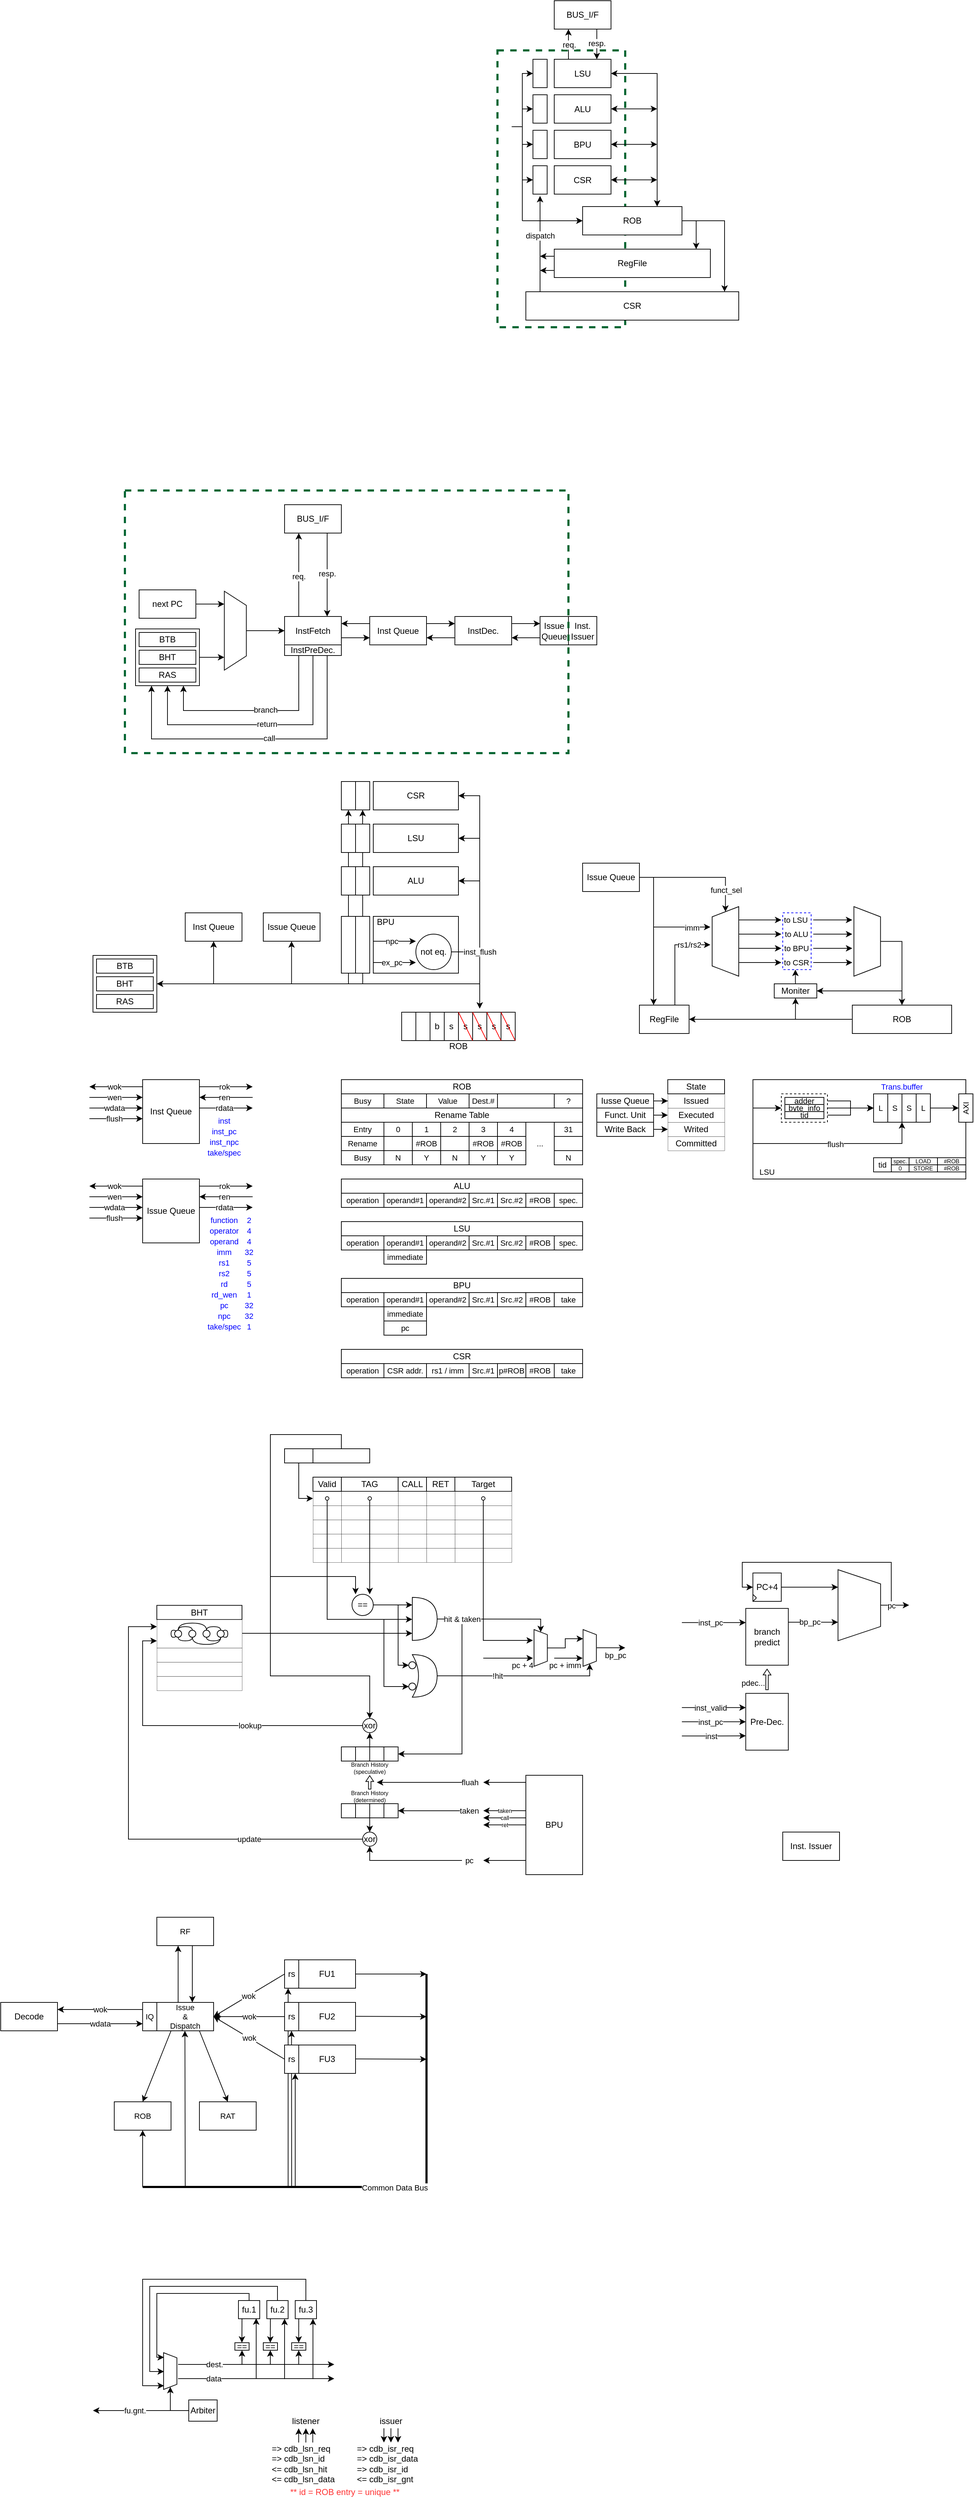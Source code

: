 <mxfile version="26.2.15" pages="2">
  <diagram name="Page-1" id="Uv_XpmodYvmr9OZkLzSb">
    <mxGraphModel dx="3324" dy="2685" grid="1" gridSize="5" guides="1" tooltips="1" connect="1" arrows="1" fold="1" page="1" pageScale="1" pageWidth="850" pageHeight="1100" math="0" shadow="0">
      <root>
        <mxCell id="0" />
        <mxCell id="1" parent="0" />
        <mxCell id="Bzm2zU6Gp-V_nBwlNigc-57" value="" style="endArrow=classic;html=1;rounded=0;entryX=0.5;entryY=1;entryDx=0;entryDy=0;endFill=1;" edge="1" parent="1">
          <mxGeometry width="50" height="50" relative="1" as="geometry">
            <mxPoint x="-1970" y="1480" as="sourcePoint" />
            <mxPoint x="-1970.21" y="1260.0" as="targetPoint" />
          </mxGeometry>
        </mxCell>
        <mxCell id="Bzm2zU6Gp-V_nBwlNigc-56" value="" style="endArrow=classic;html=1;rounded=0;entryX=0.5;entryY=1;entryDx=0;entryDy=0;endFill=1;" edge="1" parent="1">
          <mxGeometry width="50" height="50" relative="1" as="geometry">
            <mxPoint x="-1975" y="1480" as="sourcePoint" />
            <mxPoint x="-1975" y="1200.0" as="targetPoint" />
          </mxGeometry>
        </mxCell>
        <mxCell id="9qrNeAjMDef4HqQz36T1-225" value="" style="endArrow=classic;html=1;rounded=0;entryX=0.5;entryY=1;entryDx=0;entryDy=0;" parent="1" target="MC9myZSLUqiP0oktY1qK-73" edge="1">
          <mxGeometry width="50" height="50" relative="1" as="geometry">
            <mxPoint x="-1890" y="-215" as="sourcePoint" />
            <mxPoint x="-1890.24" y="-230" as="targetPoint" />
          </mxGeometry>
        </mxCell>
        <mxCell id="9qrNeAjMDef4HqQz36T1-229" value="" style="endArrow=classic;html=1;rounded=0;entryX=0.5;entryY=1;entryDx=0;entryDy=0;" parent="1" target="MC9myZSLUqiP0oktY1qK-74" edge="1">
          <mxGeometry width="50" height="50" relative="1" as="geometry">
            <mxPoint x="-1869.88" y="-215" as="sourcePoint" />
            <mxPoint x="-1870.12" y="-230" as="targetPoint" />
          </mxGeometry>
        </mxCell>
        <mxCell id="T2AEgwvIYP16i_7UYYrW-116" value="Issue Queue" style="rounded=0;whiteSpace=wrap;html=1;gradientColor=none;" parent="1" vertex="1">
          <mxGeometry x="-1620" y="-732.5" width="40" height="40" as="geometry" />
        </mxCell>
        <mxCell id="9qrNeAjMDef4HqQz36T1-177" value="Issue Queue" style="rounded=0;whiteSpace=wrap;html=1;gradientColor=none;" parent="1" vertex="1">
          <mxGeometry x="-2180" y="60" width="80" height="90" as="geometry" />
        </mxCell>
        <mxCell id="9qrNeAjMDef4HqQz36T1-178" value="" style="endArrow=classic;html=1;rounded=0;" parent="1" edge="1">
          <mxGeometry width="50" height="50" relative="1" as="geometry">
            <mxPoint x="-2100" y="70" as="sourcePoint" />
            <mxPoint x="-2025" y="70" as="targetPoint" />
          </mxGeometry>
        </mxCell>
        <mxCell id="9qrNeAjMDef4HqQz36T1-179" value="rok" style="edgeLabel;html=1;align=center;verticalAlign=middle;resizable=0;points=[];" parent="9qrNeAjMDef4HqQz36T1-178" vertex="1" connectable="0">
          <mxGeometry x="0.035" y="1" relative="1" as="geometry">
            <mxPoint x="-4" y="1" as="offset" />
          </mxGeometry>
        </mxCell>
        <mxCell id="9qrNeAjMDef4HqQz36T1-180" value="" style="endArrow=classic;html=1;rounded=0;" parent="1" edge="1">
          <mxGeometry width="50" height="50" relative="1" as="geometry">
            <mxPoint x="-2025" y="85" as="sourcePoint" />
            <mxPoint x="-2100" y="85" as="targetPoint" />
          </mxGeometry>
        </mxCell>
        <mxCell id="9qrNeAjMDef4HqQz36T1-181" value="ren" style="edgeLabel;html=1;align=center;verticalAlign=middle;resizable=0;points=[];" parent="9qrNeAjMDef4HqQz36T1-180" vertex="1" connectable="0">
          <mxGeometry x="0.008" y="-1" relative="1" as="geometry">
            <mxPoint x="-2" y="1" as="offset" />
          </mxGeometry>
        </mxCell>
        <mxCell id="9qrNeAjMDef4HqQz36T1-182" value="" style="endArrow=classic;html=1;rounded=0;" parent="1" edge="1">
          <mxGeometry width="50" height="50" relative="1" as="geometry">
            <mxPoint x="-2100" y="100" as="sourcePoint" />
            <mxPoint x="-2025" y="100" as="targetPoint" />
          </mxGeometry>
        </mxCell>
        <mxCell id="9qrNeAjMDef4HqQz36T1-183" value="rdata" style="edgeLabel;html=1;align=center;verticalAlign=middle;resizable=0;points=[];" parent="9qrNeAjMDef4HqQz36T1-182" vertex="1" connectable="0">
          <mxGeometry x="0.082" relative="1" as="geometry">
            <mxPoint x="-6" as="offset" />
          </mxGeometry>
        </mxCell>
        <mxCell id="9qrNeAjMDef4HqQz36T1-184" value="" style="endArrow=classic;html=1;rounded=0;" parent="1" edge="1">
          <mxGeometry width="50" height="50" relative="1" as="geometry">
            <mxPoint x="-2180" y="70" as="sourcePoint" />
            <mxPoint x="-2255" y="70" as="targetPoint" />
          </mxGeometry>
        </mxCell>
        <mxCell id="9qrNeAjMDef4HqQz36T1-185" value="wok" style="edgeLabel;html=1;align=center;verticalAlign=middle;resizable=0;points=[];" parent="9qrNeAjMDef4HqQz36T1-184" vertex="1" connectable="0">
          <mxGeometry x="0.035" y="1" relative="1" as="geometry">
            <mxPoint x="-1" y="-1" as="offset" />
          </mxGeometry>
        </mxCell>
        <mxCell id="9qrNeAjMDef4HqQz36T1-186" value="" style="endArrow=classic;html=1;rounded=0;" parent="1" edge="1">
          <mxGeometry width="50" height="50" relative="1" as="geometry">
            <mxPoint x="-2255" y="85" as="sourcePoint" />
            <mxPoint x="-2180" y="85" as="targetPoint" />
          </mxGeometry>
        </mxCell>
        <mxCell id="9qrNeAjMDef4HqQz36T1-187" value="wen" style="edgeLabel;html=1;align=center;verticalAlign=middle;resizable=0;points=[];" parent="9qrNeAjMDef4HqQz36T1-186" vertex="1" connectable="0">
          <mxGeometry x="0.035" y="1" relative="1" as="geometry">
            <mxPoint x="-4" y="1" as="offset" />
          </mxGeometry>
        </mxCell>
        <mxCell id="9qrNeAjMDef4HqQz36T1-188" value="" style="endArrow=classic;html=1;rounded=0;" parent="1" edge="1">
          <mxGeometry width="50" height="50" relative="1" as="geometry">
            <mxPoint x="-2255" y="100" as="sourcePoint" />
            <mxPoint x="-2180" y="100" as="targetPoint" />
          </mxGeometry>
        </mxCell>
        <mxCell id="9qrNeAjMDef4HqQz36T1-189" value="wdata" style="edgeLabel;html=1;align=center;verticalAlign=middle;resizable=0;points=[];" parent="9qrNeAjMDef4HqQz36T1-188" vertex="1" connectable="0">
          <mxGeometry x="0.035" y="1" relative="1" as="geometry">
            <mxPoint x="-4" y="1" as="offset" />
          </mxGeometry>
        </mxCell>
        <mxCell id="9qrNeAjMDef4HqQz36T1-190" value="" style="endArrow=classic;html=1;rounded=0;" parent="1" edge="1">
          <mxGeometry width="50" height="50" relative="1" as="geometry">
            <mxPoint x="-2255" y="115" as="sourcePoint" />
            <mxPoint x="-2180" y="115" as="targetPoint" />
          </mxGeometry>
        </mxCell>
        <mxCell id="9qrNeAjMDef4HqQz36T1-191" value="flush" style="edgeLabel;html=1;align=center;verticalAlign=middle;resizable=0;points=[];" parent="9qrNeAjMDef4HqQz36T1-190" vertex="1" connectable="0">
          <mxGeometry x="0.035" y="1" relative="1" as="geometry">
            <mxPoint x="-4" y="1" as="offset" />
          </mxGeometry>
        </mxCell>
        <mxCell id="9qrNeAjMDef4HqQz36T1-194" value="function" style="text;html=1;align=center;verticalAlign=middle;whiteSpace=wrap;rounded=0;fontSize=11;fontColor=#0000FF;" parent="1" vertex="1">
          <mxGeometry x="-2095" y="110" width="60" height="15" as="geometry" />
        </mxCell>
        <mxCell id="9qrNeAjMDef4HqQz36T1-195" value="operator" style="text;html=1;align=center;verticalAlign=middle;whiteSpace=wrap;rounded=0;fontSize=11;fontColor=#0000FF;" parent="1" vertex="1">
          <mxGeometry x="-2095" y="125" width="60" height="15" as="geometry" />
        </mxCell>
        <mxCell id="9qrNeAjMDef4HqQz36T1-196" value="take/spec" style="text;html=1;align=center;verticalAlign=middle;whiteSpace=wrap;rounded=0;fontSize=11;fontColor=#0000FF;" parent="1" vertex="1">
          <mxGeometry x="-2095" y="260" width="60" height="15" as="geometry" />
        </mxCell>
        <mxCell id="9qrNeAjMDef4HqQz36T1-197" value="operand" style="text;html=1;align=center;verticalAlign=middle;whiteSpace=wrap;rounded=0;fontSize=11;fontColor=#0000FF;" parent="1" vertex="1">
          <mxGeometry x="-2095" y="140" width="60" height="15" as="geometry" />
        </mxCell>
        <mxCell id="9qrNeAjMDef4HqQz36T1-198" value="imm" style="text;html=1;align=center;verticalAlign=middle;whiteSpace=wrap;rounded=0;fontSize=11;fontColor=#0000FF;" parent="1" vertex="1">
          <mxGeometry x="-2095" y="155" width="60" height="15" as="geometry" />
        </mxCell>
        <mxCell id="9qrNeAjMDef4HqQz36T1-199" value="rs1" style="text;html=1;align=center;verticalAlign=middle;whiteSpace=wrap;rounded=0;fontSize=11;fontColor=#0000FF;" parent="1" vertex="1">
          <mxGeometry x="-2095" y="170" width="60" height="15" as="geometry" />
        </mxCell>
        <mxCell id="9qrNeAjMDef4HqQz36T1-200" value="rs2" style="text;html=1;align=center;verticalAlign=middle;whiteSpace=wrap;rounded=0;fontSize=11;fontColor=#0000FF;" parent="1" vertex="1">
          <mxGeometry x="-2095" y="185" width="60" height="15" as="geometry" />
        </mxCell>
        <mxCell id="9qrNeAjMDef4HqQz36T1-201" value="rd" style="text;html=1;align=center;verticalAlign=middle;whiteSpace=wrap;rounded=0;fontSize=11;fontColor=#0000FF;" parent="1" vertex="1">
          <mxGeometry x="-2095" y="200" width="60" height="15" as="geometry" />
        </mxCell>
        <mxCell id="9qrNeAjMDef4HqQz36T1-202" value="rd_wen" style="text;html=1;align=center;verticalAlign=middle;whiteSpace=wrap;rounded=0;fontSize=11;fontColor=#0000FF;" parent="1" vertex="1">
          <mxGeometry x="-2095" y="215" width="60" height="15" as="geometry" />
        </mxCell>
        <mxCell id="9qrNeAjMDef4HqQz36T1-203" value="pc" style="text;html=1;align=center;verticalAlign=middle;whiteSpace=wrap;rounded=0;fontSize=11;fontColor=#0000FF;" parent="1" vertex="1">
          <mxGeometry x="-2095" y="230" width="60" height="15" as="geometry" />
        </mxCell>
        <mxCell id="9qrNeAjMDef4HqQz36T1-107" value="" style="endArrow=classic;html=1;rounded=0;entryX=1;entryY=0.5;entryDx=0;entryDy=0;edgeStyle=elbowEdgeStyle;" parent="1" target="9qrNeAjMDef4HqQz36T1-104" edge="1">
          <mxGeometry width="50" height="50" relative="1" as="geometry">
            <mxPoint x="-1705" y="-260" as="sourcePoint" />
            <mxPoint x="-1670" y="-365" as="targetPoint" />
            <Array as="points">
              <mxPoint x="-1705" y="-310" />
            </Array>
          </mxGeometry>
        </mxCell>
        <mxCell id="9qrNeAjMDef4HqQz36T1-102" value="" style="endArrow=classic;html=1;rounded=0;entryX=1;entryY=0.5;entryDx=0;entryDy=0;" parent="1" target="9qrNeAjMDef4HqQz36T1-109" edge="1">
          <mxGeometry width="50" height="50" relative="1" as="geometry">
            <mxPoint x="-1705" y="-215" as="sourcePoint" />
            <mxPoint x="-2155" y="-215" as="targetPoint" />
          </mxGeometry>
        </mxCell>
        <mxCell id="9qrNeAjMDef4HqQz36T1-70" value="" style="rounded=0;whiteSpace=wrap;html=1;gradientColor=none;" parent="1" vertex="1">
          <mxGeometry x="-1855" y="-310" width="120" height="80" as="geometry" />
        </mxCell>
        <mxCell id="9qrNeAjMDef4HqQz36T1-80" value="" style="group;" parent="1" vertex="1" connectable="0">
          <mxGeometry x="-1815" y="-175" width="160" height="40" as="geometry" />
        </mxCell>
        <mxCell id="9qrNeAjMDef4HqQz36T1-71" value="" style="rounded=0;whiteSpace=wrap;html=1;gradientColor=none;" parent="9qrNeAjMDef4HqQz36T1-80" vertex="1">
          <mxGeometry width="20" height="40" as="geometry" />
        </mxCell>
        <mxCell id="9qrNeAjMDef4HqQz36T1-73" value="" style="rounded=0;whiteSpace=wrap;html=1;gradientColor=none;" parent="9qrNeAjMDef4HqQz36T1-80" vertex="1">
          <mxGeometry x="20" width="20" height="40" as="geometry" />
        </mxCell>
        <mxCell id="9qrNeAjMDef4HqQz36T1-74" value="b" style="rounded=0;whiteSpace=wrap;html=1;gradientColor=none;" parent="9qrNeAjMDef4HqQz36T1-80" vertex="1">
          <mxGeometry x="40" width="20" height="40" as="geometry" />
        </mxCell>
        <mxCell id="9qrNeAjMDef4HqQz36T1-75" value="s" style="rounded=0;whiteSpace=wrap;html=1;gradientColor=none;" parent="9qrNeAjMDef4HqQz36T1-80" vertex="1">
          <mxGeometry x="60" width="20" height="40" as="geometry" />
        </mxCell>
        <mxCell id="9qrNeAjMDef4HqQz36T1-76" value="s" style="rounded=0;whiteSpace=wrap;html=1;gradientColor=none;" parent="9qrNeAjMDef4HqQz36T1-80" vertex="1">
          <mxGeometry x="80" width="20" height="40" as="geometry" />
        </mxCell>
        <mxCell id="9qrNeAjMDef4HqQz36T1-77" value="s" style="rounded=0;whiteSpace=wrap;html=1;gradientColor=none;" parent="9qrNeAjMDef4HqQz36T1-80" vertex="1">
          <mxGeometry x="100" width="20" height="40" as="geometry" />
        </mxCell>
        <mxCell id="9qrNeAjMDef4HqQz36T1-78" value="s" style="rounded=0;whiteSpace=wrap;html=1;gradientColor=none;" parent="9qrNeAjMDef4HqQz36T1-80" vertex="1">
          <mxGeometry x="120" width="20" height="40" as="geometry" />
        </mxCell>
        <mxCell id="9qrNeAjMDef4HqQz36T1-79" value="s" style="rounded=0;whiteSpace=wrap;html=1;gradientColor=none;" parent="9qrNeAjMDef4HqQz36T1-80" vertex="1">
          <mxGeometry x="140" width="20" height="40" as="geometry" />
        </mxCell>
        <mxCell id="9qrNeAjMDef4HqQz36T1-98" value="" style="endArrow=none;html=1;rounded=0;entryX=0;entryY=0;entryDx=0;entryDy=0;exitX=1;exitY=1;exitDx=0;exitDy=0;strokeColor=#FF0000;" parent="9qrNeAjMDef4HqQz36T1-80" source="9qrNeAjMDef4HqQz36T1-76" target="9qrNeAjMDef4HqQz36T1-76" edge="1">
          <mxGeometry width="50" height="50" relative="1" as="geometry">
            <mxPoint x="80" y="25" as="sourcePoint" />
            <mxPoint x="130" y="-25" as="targetPoint" />
          </mxGeometry>
        </mxCell>
        <mxCell id="9qrNeAjMDef4HqQz36T1-99" value="" style="endArrow=none;html=1;rounded=0;entryX=0;entryY=0;entryDx=0;entryDy=0;exitX=1;exitY=1;exitDx=0;exitDy=0;strokeColor=#FF0000;" parent="9qrNeAjMDef4HqQz36T1-80" edge="1">
          <mxGeometry width="50" height="50" relative="1" as="geometry">
            <mxPoint x="120" y="40" as="sourcePoint" />
            <mxPoint x="100" as="targetPoint" />
          </mxGeometry>
        </mxCell>
        <mxCell id="9qrNeAjMDef4HqQz36T1-100" value="" style="endArrow=none;html=1;rounded=0;entryX=0;entryY=0;entryDx=0;entryDy=0;exitX=1;exitY=1;exitDx=0;exitDy=0;strokeColor=#FF0000;" parent="9qrNeAjMDef4HqQz36T1-80" edge="1">
          <mxGeometry width="50" height="50" relative="1" as="geometry">
            <mxPoint x="140" y="40" as="sourcePoint" />
            <mxPoint x="120" as="targetPoint" />
          </mxGeometry>
        </mxCell>
        <mxCell id="9qrNeAjMDef4HqQz36T1-101" value="" style="endArrow=none;html=1;rounded=0;entryX=0;entryY=0;entryDx=0;entryDy=0;exitX=1;exitY=1;exitDx=0;exitDy=0;strokeColor=#FF0000;" parent="9qrNeAjMDef4HqQz36T1-80" edge="1">
          <mxGeometry width="50" height="50" relative="1" as="geometry">
            <mxPoint x="160" y="40" as="sourcePoint" />
            <mxPoint x="140" as="targetPoint" />
          </mxGeometry>
        </mxCell>
        <mxCell id="9qrNeAjMDef4HqQz36T1-81" value="ROB" style="text;html=1;align=center;verticalAlign=middle;whiteSpace=wrap;rounded=0;" parent="1" vertex="1">
          <mxGeometry x="-1815" y="-135" width="160" height="15" as="geometry" />
        </mxCell>
        <mxCell id="9qrNeAjMDef4HqQz36T1-83" value="" style="endArrow=classic;html=1;rounded=0;" parent="1" edge="1">
          <mxGeometry width="50" height="50" relative="1" as="geometry">
            <mxPoint x="-1855" y="-275" as="sourcePoint" />
            <mxPoint x="-1795" y="-275" as="targetPoint" />
          </mxGeometry>
        </mxCell>
        <mxCell id="9qrNeAjMDef4HqQz36T1-84" value="npc" style="edgeLabel;html=1;align=center;verticalAlign=middle;resizable=0;points=[];" parent="9qrNeAjMDef4HqQz36T1-83" vertex="1" connectable="0">
          <mxGeometry x="-0.151" relative="1" as="geometry">
            <mxPoint as="offset" />
          </mxGeometry>
        </mxCell>
        <mxCell id="9qrNeAjMDef4HqQz36T1-89" value="" style="endArrow=classic;html=1;rounded=0;" parent="1" edge="1">
          <mxGeometry width="50" height="50" relative="1" as="geometry">
            <mxPoint x="-1855" y="-245" as="sourcePoint" />
            <mxPoint x="-1795" y="-245" as="targetPoint" />
          </mxGeometry>
        </mxCell>
        <mxCell id="9qrNeAjMDef4HqQz36T1-90" value="ex_pc" style="edgeLabel;html=1;align=center;verticalAlign=middle;resizable=0;points=[];" parent="9qrNeAjMDef4HqQz36T1-89" vertex="1" connectable="0">
          <mxGeometry x="-0.151" relative="1" as="geometry">
            <mxPoint as="offset" />
          </mxGeometry>
        </mxCell>
        <mxCell id="9qrNeAjMDef4HqQz36T1-92" value="not eq." style="ellipse;whiteSpace=wrap;html=1;" parent="1" vertex="1">
          <mxGeometry x="-1795" y="-285" width="50" height="50" as="geometry" />
        </mxCell>
        <mxCell id="9qrNeAjMDef4HqQz36T1-93" value="" style="endArrow=classic;html=1;rounded=0;exitX=1;exitY=0.5;exitDx=0;exitDy=0;edgeStyle=elbowEdgeStyle;" parent="1" source="9qrNeAjMDef4HqQz36T1-92" edge="1">
          <mxGeometry width="50" height="50" relative="1" as="geometry">
            <mxPoint x="-1710" y="-260" as="sourcePoint" />
            <mxPoint x="-1705" y="-180" as="targetPoint" />
            <Array as="points">
              <mxPoint x="-1705" y="-225" />
            </Array>
          </mxGeometry>
        </mxCell>
        <mxCell id="9qrNeAjMDef4HqQz36T1-95" value="inst_flush" style="edgeLabel;html=1;align=center;verticalAlign=middle;resizable=0;points=[];" parent="9qrNeAjMDef4HqQz36T1-93" vertex="1" connectable="0">
          <mxGeometry x="-0.257" y="-1" relative="1" as="geometry">
            <mxPoint x="1" y="-5" as="offset" />
          </mxGeometry>
        </mxCell>
        <mxCell id="9qrNeAjMDef4HqQz36T1-103" value="BPU" style="text;html=1;align=center;verticalAlign=middle;whiteSpace=wrap;rounded=0;" parent="1" vertex="1">
          <mxGeometry x="-1860" y="-310" width="45" height="15" as="geometry" />
        </mxCell>
        <mxCell id="9qrNeAjMDef4HqQz36T1-104" value="ALU" style="rounded=0;whiteSpace=wrap;html=1;gradientColor=none;" parent="1" vertex="1">
          <mxGeometry x="-1855" y="-380" width="120" height="40" as="geometry" />
        </mxCell>
        <mxCell id="9qrNeAjMDef4HqQz36T1-105" value="LSU" style="rounded=0;whiteSpace=wrap;html=1;gradientColor=none;" parent="1" vertex="1">
          <mxGeometry x="-1855" y="-440" width="120" height="40" as="geometry" />
        </mxCell>
        <mxCell id="9qrNeAjMDef4HqQz36T1-108" value="" style="endArrow=classic;html=1;rounded=0;entryX=1;entryY=0.5;entryDx=0;entryDy=0;edgeStyle=elbowEdgeStyle;" parent="1" target="9qrNeAjMDef4HqQz36T1-105" edge="1">
          <mxGeometry width="50" height="50" relative="1" as="geometry">
            <mxPoint x="-1705" y="-360" as="sourcePoint" />
            <mxPoint x="-1665" y="-355" as="targetPoint" />
            <Array as="points">
              <mxPoint x="-1705" y="-385" />
            </Array>
          </mxGeometry>
        </mxCell>
        <mxCell id="9qrNeAjMDef4HqQz36T1-109" value="" style="rounded=0;whiteSpace=wrap;html=1;gradientColor=none;" parent="1" vertex="1">
          <mxGeometry x="-2250" y="-255" width="90" height="80" as="geometry" />
        </mxCell>
        <mxCell id="9qrNeAjMDef4HqQz36T1-110" value="BTB" style="rounded=0;whiteSpace=wrap;html=1;gradientColor=none;" parent="1" vertex="1">
          <mxGeometry x="-2245" y="-250" width="80" height="20" as="geometry" />
        </mxCell>
        <mxCell id="9qrNeAjMDef4HqQz36T1-111" value="BHT" style="rounded=0;whiteSpace=wrap;html=1;gradientColor=none;" parent="1" vertex="1">
          <mxGeometry x="-2245" y="-225" width="80" height="20" as="geometry" />
        </mxCell>
        <mxCell id="9qrNeAjMDef4HqQz36T1-112" value="RAS" style="rounded=0;whiteSpace=wrap;html=1;gradientColor=none;" parent="1" vertex="1">
          <mxGeometry x="-2245" y="-200" width="80" height="20" as="geometry" />
        </mxCell>
        <mxCell id="9qrNeAjMDef4HqQz36T1-113" value="Inst Queue" style="rounded=0;whiteSpace=wrap;html=1;gradientColor=none;" parent="1" vertex="1">
          <mxGeometry x="-2120" y="-315" width="80" height="40" as="geometry" />
        </mxCell>
        <mxCell id="9qrNeAjMDef4HqQz36T1-114" value="Issue Queue" style="rounded=0;whiteSpace=wrap;html=1;gradientColor=none;" parent="1" vertex="1">
          <mxGeometry x="-2010" y="-315" width="80" height="40" as="geometry" />
        </mxCell>
        <mxCell id="9qrNeAjMDef4HqQz36T1-115" value="" style="endArrow=classic;html=1;rounded=0;entryX=0.5;entryY=1;entryDx=0;entryDy=0;" parent="1" target="9qrNeAjMDef4HqQz36T1-113" edge="1">
          <mxGeometry width="50" height="50" relative="1" as="geometry">
            <mxPoint x="-2080" y="-215" as="sourcePoint" />
            <mxPoint x="-2050" y="-190" as="targetPoint" />
          </mxGeometry>
        </mxCell>
        <mxCell id="9qrNeAjMDef4HqQz36T1-116" value="" style="endArrow=classic;html=1;rounded=0;entryX=0.5;entryY=1;entryDx=0;entryDy=0;" parent="1" edge="1">
          <mxGeometry width="50" height="50" relative="1" as="geometry">
            <mxPoint x="-1970.17" y="-215" as="sourcePoint" />
            <mxPoint x="-1970.17" y="-275" as="targetPoint" />
          </mxGeometry>
        </mxCell>
        <mxCell id="9qrNeAjMDef4HqQz36T1-219" value="" style="rounded=0;whiteSpace=wrap;html=1;gradientColor=none;" parent="1" vertex="1">
          <mxGeometry x="-1900" y="-310" width="20" height="80" as="geometry" />
        </mxCell>
        <mxCell id="9qrNeAjMDef4HqQz36T1-220" value="" style="rounded=0;whiteSpace=wrap;html=1;gradientColor=none;" parent="1" vertex="1">
          <mxGeometry x="-1880" y="-310" width="20" height="80" as="geometry" />
        </mxCell>
        <mxCell id="9qrNeAjMDef4HqQz36T1-221" value="" style="rounded=0;whiteSpace=wrap;html=1;gradientColor=none;" parent="1" vertex="1">
          <mxGeometry x="-1900" y="-380" width="20" height="40" as="geometry" />
        </mxCell>
        <mxCell id="9qrNeAjMDef4HqQz36T1-222" value="" style="rounded=0;whiteSpace=wrap;html=1;gradientColor=none;" parent="1" vertex="1">
          <mxGeometry x="-1880" y="-380" width="20" height="40" as="geometry" />
        </mxCell>
        <mxCell id="9qrNeAjMDef4HqQz36T1-223" value="" style="rounded=0;whiteSpace=wrap;html=1;gradientColor=none;" parent="1" vertex="1">
          <mxGeometry x="-1900" y="-440" width="20" height="40" as="geometry" />
        </mxCell>
        <mxCell id="9qrNeAjMDef4HqQz36T1-224" value="" style="rounded=0;whiteSpace=wrap;html=1;gradientColor=none;" parent="1" vertex="1">
          <mxGeometry x="-1880" y="-440" width="20" height="40" as="geometry" />
        </mxCell>
        <mxCell id="9qrNeAjMDef4HqQz36T1-230" value="ALU" style="rounded=0;whiteSpace=wrap;html=1;gradientColor=none;" parent="1" vertex="1">
          <mxGeometry x="-1900" y="60" width="340" height="20" as="geometry" />
        </mxCell>
        <mxCell id="9qrNeAjMDef4HqQz36T1-233" value="operation" style="text;html=1;align=center;verticalAlign=middle;whiteSpace=wrap;rounded=0;fontSize=11;strokeColor=default;fillColor=default;" parent="1" vertex="1">
          <mxGeometry x="-1900" y="80" width="60" height="20" as="geometry" />
        </mxCell>
        <mxCell id="9qrNeAjMDef4HqQz36T1-234" value="operand#1" style="text;html=1;align=center;verticalAlign=middle;whiteSpace=wrap;rounded=0;fontSize=11;strokeColor=default;fillColor=default;" parent="1" vertex="1">
          <mxGeometry x="-1840" y="80" width="60" height="20" as="geometry" />
        </mxCell>
        <mxCell id="9qrNeAjMDef4HqQz36T1-235" value="operand#2" style="text;html=1;align=center;verticalAlign=middle;whiteSpace=wrap;rounded=0;fontSize=11;strokeColor=default;fillColor=default;" parent="1" vertex="1">
          <mxGeometry x="-1780" y="80" width="60" height="20" as="geometry" />
        </mxCell>
        <mxCell id="9qrNeAjMDef4HqQz36T1-240" value="LSU" style="rounded=0;whiteSpace=wrap;html=1;gradientColor=none;" parent="1" vertex="1">
          <mxGeometry x="-1900" y="120" width="340" height="20" as="geometry" />
        </mxCell>
        <mxCell id="9qrNeAjMDef4HqQz36T1-241" value="operation" style="text;html=1;align=center;verticalAlign=middle;whiteSpace=wrap;rounded=0;fontSize=11;strokeColor=default;fillColor=default;" parent="1" vertex="1">
          <mxGeometry x="-1900" y="140" width="60" height="20" as="geometry" />
        </mxCell>
        <mxCell id="9qrNeAjMDef4HqQz36T1-242" value="operand#1" style="text;html=1;align=center;verticalAlign=middle;whiteSpace=wrap;rounded=0;fontSize=11;strokeColor=default;fillColor=default;" parent="1" vertex="1">
          <mxGeometry x="-1840" y="140" width="60" height="20" as="geometry" />
        </mxCell>
        <mxCell id="9qrNeAjMDef4HqQz36T1-243" value="immediate" style="text;html=1;align=center;verticalAlign=middle;whiteSpace=wrap;rounded=0;fontSize=11;strokeColor=default;fillColor=default;" parent="1" vertex="1">
          <mxGeometry x="-1840" y="160" width="60" height="20" as="geometry" />
        </mxCell>
        <mxCell id="9qrNeAjMDef4HqQz36T1-244" value="#ROB" style="text;html=1;align=center;verticalAlign=middle;whiteSpace=wrap;rounded=0;fontSize=11;strokeColor=default;fillColor=default;" parent="1" vertex="1">
          <mxGeometry x="-1640" y="140" width="40" height="20" as="geometry" />
        </mxCell>
        <mxCell id="9qrNeAjMDef4HqQz36T1-245" value="spec." style="text;html=1;align=center;verticalAlign=middle;whiteSpace=wrap;rounded=0;fontSize=11;strokeColor=default;fillColor=default;" parent="1" vertex="1">
          <mxGeometry x="-1600" y="140" width="40" height="20" as="geometry" />
        </mxCell>
        <mxCell id="9qrNeAjMDef4HqQz36T1-246" value="operand#2" style="text;html=1;align=center;verticalAlign=middle;whiteSpace=wrap;rounded=0;fontSize=11;strokeColor=default;fillColor=default;" parent="1" vertex="1">
          <mxGeometry x="-1780" y="140" width="60" height="20" as="geometry" />
        </mxCell>
        <mxCell id="9qrNeAjMDef4HqQz36T1-247" value="BPU" style="rounded=0;whiteSpace=wrap;html=1;gradientColor=none;" parent="1" vertex="1">
          <mxGeometry x="-1900" y="200" width="340" height="20" as="geometry" />
        </mxCell>
        <mxCell id="9qrNeAjMDef4HqQz36T1-248" value="operation" style="text;html=1;align=center;verticalAlign=middle;whiteSpace=wrap;rounded=0;fontSize=11;strokeColor=default;fillColor=default;" parent="1" vertex="1">
          <mxGeometry x="-1900" y="220" width="60" height="20" as="geometry" />
        </mxCell>
        <mxCell id="9qrNeAjMDef4HqQz36T1-249" value="operand#1" style="text;html=1;align=center;verticalAlign=middle;whiteSpace=wrap;rounded=0;fontSize=11;strokeColor=default;fillColor=default;" parent="1" vertex="1">
          <mxGeometry x="-1840" y="220" width="60" height="20" as="geometry" />
        </mxCell>
        <mxCell id="9qrNeAjMDef4HqQz36T1-250" value="operand#2" style="text;html=1;align=center;verticalAlign=middle;whiteSpace=wrap;rounded=0;fontSize=11;strokeColor=default;fillColor=default;" parent="1" vertex="1">
          <mxGeometry x="-1780" y="220" width="60" height="20" as="geometry" />
        </mxCell>
        <mxCell id="9qrNeAjMDef4HqQz36T1-251" value="#ROB" style="text;html=1;align=center;verticalAlign=middle;whiteSpace=wrap;rounded=0;fontSize=11;strokeColor=default;fillColor=default;" parent="1" vertex="1">
          <mxGeometry x="-1640" y="220" width="40" height="20" as="geometry" />
        </mxCell>
        <mxCell id="9qrNeAjMDef4HqQz36T1-252" value="take" style="text;html=1;align=center;verticalAlign=middle;whiteSpace=wrap;rounded=0;fontSize=11;strokeColor=default;fillColor=default;" parent="1" vertex="1">
          <mxGeometry x="-1600" y="220" width="40" height="20" as="geometry" />
        </mxCell>
        <mxCell id="9qrNeAjMDef4HqQz36T1-253" value="pc" style="text;html=1;align=center;verticalAlign=middle;whiteSpace=wrap;rounded=0;fontSize=11;strokeColor=default;fillColor=default;" parent="1" vertex="1">
          <mxGeometry x="-1840" y="260" width="60" height="20" as="geometry" />
        </mxCell>
        <mxCell id="9qrNeAjMDef4HqQz36T1-254" value="immediate" style="text;html=1;align=center;verticalAlign=middle;whiteSpace=wrap;rounded=0;fontSize=11;strokeColor=default;fillColor=default;" parent="1" vertex="1">
          <mxGeometry x="-1840" y="240" width="60" height="20" as="geometry" />
        </mxCell>
        <mxCell id="9qrNeAjMDef4HqQz36T1-255" value="#ROB" style="text;html=1;align=center;verticalAlign=middle;whiteSpace=wrap;rounded=0;fontSize=11;strokeColor=default;fillColor=default;" parent="1" vertex="1">
          <mxGeometry x="-1640" y="80" width="40" height="20" as="geometry" />
        </mxCell>
        <mxCell id="9qrNeAjMDef4HqQz36T1-256" value="spec." style="text;html=1;align=center;verticalAlign=middle;whiteSpace=wrap;rounded=0;fontSize=11;strokeColor=default;fillColor=default;" parent="1" vertex="1">
          <mxGeometry x="-1600" y="80" width="40" height="20" as="geometry" />
        </mxCell>
        <mxCell id="9qrNeAjMDef4HqQz36T1-264" value="ROB" style="rounded=0;whiteSpace=wrap;html=1;gradientColor=none;" parent="1" vertex="1">
          <mxGeometry x="-1900" y="-80" width="340" height="20" as="geometry" />
        </mxCell>
        <mxCell id="9qrNeAjMDef4HqQz36T1-265" value="Busy" style="text;html=1;align=center;verticalAlign=middle;whiteSpace=wrap;rounded=0;fontSize=11;strokeColor=default;fillColor=default;" parent="1" vertex="1">
          <mxGeometry x="-1900" y="-60" width="60" height="20" as="geometry" />
        </mxCell>
        <mxCell id="9qrNeAjMDef4HqQz36T1-266" value="State" style="text;html=1;align=center;verticalAlign=middle;whiteSpace=wrap;rounded=0;fontSize=11;strokeColor=default;fillColor=default;" parent="1" vertex="1">
          <mxGeometry x="-1840" y="-60" width="60" height="20" as="geometry" />
        </mxCell>
        <mxCell id="9qrNeAjMDef4HqQz36T1-267" value="Dest.#" style="text;html=1;align=center;verticalAlign=middle;whiteSpace=wrap;rounded=0;fontSize=11;strokeColor=default;fillColor=default;" parent="1" vertex="1">
          <mxGeometry x="-1720" y="-60" width="40" height="20" as="geometry" />
        </mxCell>
        <mxCell id="9qrNeAjMDef4HqQz36T1-271" value="?" style="text;html=1;align=center;verticalAlign=middle;whiteSpace=wrap;rounded=0;fontSize=11;strokeColor=default;fillColor=default;" parent="1" vertex="1">
          <mxGeometry x="-1600" y="-60" width="40" height="20" as="geometry" />
        </mxCell>
        <mxCell id="9qrNeAjMDef4HqQz36T1-272" value="Src.#1" style="text;html=1;align=center;verticalAlign=middle;whiteSpace=wrap;rounded=0;fontSize=11;strokeColor=default;fillColor=default;" parent="1" vertex="1">
          <mxGeometry x="-1720" y="80" width="40" height="20" as="geometry" />
        </mxCell>
        <mxCell id="9qrNeAjMDef4HqQz36T1-273" value="Src.#2" style="text;html=1;align=center;verticalAlign=middle;whiteSpace=wrap;rounded=0;fontSize=11;strokeColor=default;fillColor=default;" parent="1" vertex="1">
          <mxGeometry x="-1680" y="80" width="40" height="20" as="geometry" />
        </mxCell>
        <mxCell id="9qrNeAjMDef4HqQz36T1-274" value="Src.#1" style="text;html=1;align=center;verticalAlign=middle;whiteSpace=wrap;rounded=0;fontSize=11;strokeColor=default;fillColor=default;" parent="1" vertex="1">
          <mxGeometry x="-1720" y="140" width="40" height="20" as="geometry" />
        </mxCell>
        <mxCell id="9qrNeAjMDef4HqQz36T1-275" value="Src.#2" style="text;html=1;align=center;verticalAlign=middle;whiteSpace=wrap;rounded=0;fontSize=11;strokeColor=default;fillColor=default;" parent="1" vertex="1">
          <mxGeometry x="-1680" y="140" width="40" height="20" as="geometry" />
        </mxCell>
        <mxCell id="9qrNeAjMDef4HqQz36T1-276" value="Src.#1" style="text;html=1;align=center;verticalAlign=middle;whiteSpace=wrap;rounded=0;fontSize=11;strokeColor=default;fillColor=default;" parent="1" vertex="1">
          <mxGeometry x="-1720" y="220" width="40" height="20" as="geometry" />
        </mxCell>
        <mxCell id="9qrNeAjMDef4HqQz36T1-277" value="Src.#2" style="text;html=1;align=center;verticalAlign=middle;whiteSpace=wrap;rounded=0;fontSize=11;strokeColor=default;fillColor=default;" parent="1" vertex="1">
          <mxGeometry x="-1680" y="220" width="40" height="20" as="geometry" />
        </mxCell>
        <mxCell id="9qrNeAjMDef4HqQz36T1-278" value="Value" style="text;html=1;align=center;verticalAlign=middle;whiteSpace=wrap;rounded=0;fontSize=11;strokeColor=default;fillColor=default;" parent="1" vertex="1">
          <mxGeometry x="-1780" y="-60" width="60" height="20" as="geometry" />
        </mxCell>
        <mxCell id="9qrNeAjMDef4HqQz36T1-283" value="Rename Table" style="rounded=0;whiteSpace=wrap;html=1;gradientColor=none;" parent="1" vertex="1">
          <mxGeometry x="-1900" y="-40" width="340" height="20" as="geometry" />
        </mxCell>
        <mxCell id="9qrNeAjMDef4HqQz36T1-284" value="Entry" style="text;html=1;align=center;verticalAlign=middle;whiteSpace=wrap;rounded=0;fontSize=11;strokeColor=default;fillColor=default;" parent="1" vertex="1">
          <mxGeometry x="-1900" y="-20" width="60" height="20" as="geometry" />
        </mxCell>
        <mxCell id="9qrNeAjMDef4HqQz36T1-285" value="0" style="text;html=1;align=center;verticalAlign=middle;whiteSpace=wrap;rounded=0;fontSize=11;strokeColor=default;fillColor=default;" parent="1" vertex="1">
          <mxGeometry x="-1840" y="-20" width="40" height="20" as="geometry" />
        </mxCell>
        <mxCell id="9qrNeAjMDef4HqQz36T1-289" value="Busy" style="text;html=1;align=center;verticalAlign=middle;whiteSpace=wrap;rounded=0;fontSize=11;strokeColor=default;fillColor=default;" parent="1" vertex="1">
          <mxGeometry x="-1900" y="20" width="60" height="20" as="geometry" />
        </mxCell>
        <mxCell id="9qrNeAjMDef4HqQz36T1-290" value="N" style="text;html=1;align=center;verticalAlign=middle;whiteSpace=wrap;rounded=0;fontSize=11;strokeColor=default;fillColor=default;" parent="1" vertex="1">
          <mxGeometry x="-1840" y="20" width="40" height="20" as="geometry" />
        </mxCell>
        <mxCell id="9qrNeAjMDef4HqQz36T1-294" value="Rename" style="text;html=1;align=center;verticalAlign=middle;whiteSpace=wrap;rounded=0;fontSize=11;strokeColor=default;fillColor=default;" parent="1" vertex="1">
          <mxGeometry x="-1900" width="60" height="20" as="geometry" />
        </mxCell>
        <mxCell id="9qrNeAjMDef4HqQz36T1-295" value="" style="text;html=1;align=center;verticalAlign=middle;whiteSpace=wrap;rounded=0;fontSize=11;strokeColor=default;fillColor=default;" parent="1" vertex="1">
          <mxGeometry x="-1840" width="40" height="20" as="geometry" />
        </mxCell>
        <mxCell id="9qrNeAjMDef4HqQz36T1-300" value="1" style="text;html=1;align=center;verticalAlign=middle;whiteSpace=wrap;rounded=0;fontSize=11;strokeColor=default;fillColor=default;" parent="1" vertex="1">
          <mxGeometry x="-1800" y="-20" width="40" height="20" as="geometry" />
        </mxCell>
        <mxCell id="9qrNeAjMDef4HqQz36T1-301" value="Y" style="text;html=1;align=center;verticalAlign=middle;whiteSpace=wrap;rounded=0;fontSize=11;strokeColor=default;fillColor=default;" parent="1" vertex="1">
          <mxGeometry x="-1800" y="20" width="40" height="20" as="geometry" />
        </mxCell>
        <mxCell id="9qrNeAjMDef4HqQz36T1-302" value="#ROB" style="text;html=1;align=center;verticalAlign=middle;whiteSpace=wrap;rounded=0;fontSize=11;strokeColor=default;fillColor=default;" parent="1" vertex="1">
          <mxGeometry x="-1800" width="40" height="20" as="geometry" />
        </mxCell>
        <mxCell id="9qrNeAjMDef4HqQz36T1-303" value="2" style="text;html=1;align=center;verticalAlign=middle;whiteSpace=wrap;rounded=0;fontSize=11;strokeColor=default;fillColor=default;" parent="1" vertex="1">
          <mxGeometry x="-1760" y="-20" width="40" height="20" as="geometry" />
        </mxCell>
        <mxCell id="9qrNeAjMDef4HqQz36T1-304" value="N" style="text;html=1;align=center;verticalAlign=middle;whiteSpace=wrap;rounded=0;fontSize=11;strokeColor=default;fillColor=default;" parent="1" vertex="1">
          <mxGeometry x="-1760" y="20" width="40" height="20" as="geometry" />
        </mxCell>
        <mxCell id="9qrNeAjMDef4HqQz36T1-305" value="" style="text;html=1;align=center;verticalAlign=middle;whiteSpace=wrap;rounded=0;fontSize=11;strokeColor=default;fillColor=default;" parent="1" vertex="1">
          <mxGeometry x="-1760" width="40" height="20" as="geometry" />
        </mxCell>
        <mxCell id="9qrNeAjMDef4HqQz36T1-308" value="3" style="text;html=1;align=center;verticalAlign=middle;whiteSpace=wrap;rounded=0;fontSize=11;strokeColor=default;fillColor=default;" parent="1" vertex="1">
          <mxGeometry x="-1720" y="-20" width="40" height="20" as="geometry" />
        </mxCell>
        <mxCell id="9qrNeAjMDef4HqQz36T1-309" value="Y" style="text;html=1;align=center;verticalAlign=middle;whiteSpace=wrap;rounded=0;fontSize=11;strokeColor=default;fillColor=default;" parent="1" vertex="1">
          <mxGeometry x="-1720" y="20" width="40" height="20" as="geometry" />
        </mxCell>
        <mxCell id="9qrNeAjMDef4HqQz36T1-310" value="#ROB" style="text;html=1;align=center;verticalAlign=middle;whiteSpace=wrap;rounded=0;fontSize=11;strokeColor=default;fillColor=default;" parent="1" vertex="1">
          <mxGeometry x="-1720" width="40" height="20" as="geometry" />
        </mxCell>
        <mxCell id="9qrNeAjMDef4HqQz36T1-311" value="4" style="text;html=1;align=center;verticalAlign=middle;whiteSpace=wrap;rounded=0;fontSize=11;strokeColor=default;fillColor=default;" parent="1" vertex="1">
          <mxGeometry x="-1680" y="-20" width="40" height="20" as="geometry" />
        </mxCell>
        <mxCell id="9qrNeAjMDef4HqQz36T1-312" value="Y" style="text;html=1;align=center;verticalAlign=middle;whiteSpace=wrap;rounded=0;fontSize=11;strokeColor=default;fillColor=default;" parent="1" vertex="1">
          <mxGeometry x="-1680" y="20" width="40" height="20" as="geometry" />
        </mxCell>
        <mxCell id="9qrNeAjMDef4HqQz36T1-313" value="#ROB" style="text;html=1;align=center;verticalAlign=middle;whiteSpace=wrap;rounded=0;fontSize=11;strokeColor=default;fillColor=default;" parent="1" vertex="1">
          <mxGeometry x="-1680" width="40" height="20" as="geometry" />
        </mxCell>
        <mxCell id="9qrNeAjMDef4HqQz36T1-314" value="31" style="text;html=1;align=center;verticalAlign=middle;whiteSpace=wrap;rounded=0;fontSize=11;strokeColor=default;fillColor=default;" parent="1" vertex="1">
          <mxGeometry x="-1600" y="-20" width="40" height="20" as="geometry" />
        </mxCell>
        <mxCell id="9qrNeAjMDef4HqQz36T1-315" value="N" style="text;html=1;align=center;verticalAlign=middle;whiteSpace=wrap;rounded=0;fontSize=11;strokeColor=default;fillColor=default;" parent="1" vertex="1">
          <mxGeometry x="-1600" y="20" width="40" height="20" as="geometry" />
        </mxCell>
        <mxCell id="9qrNeAjMDef4HqQz36T1-316" value="" style="text;html=1;align=center;verticalAlign=middle;whiteSpace=wrap;rounded=0;fontSize=11;strokeColor=default;fillColor=default;" parent="1" vertex="1">
          <mxGeometry x="-1600" width="40" height="20" as="geometry" />
        </mxCell>
        <mxCell id="9qrNeAjMDef4HqQz36T1-317" value="..." style="text;html=1;align=center;verticalAlign=middle;whiteSpace=wrap;rounded=0;fontSize=11;strokeColor=none;fillColor=none;" parent="1" vertex="1">
          <mxGeometry x="-1640" width="40" height="20" as="geometry" />
        </mxCell>
        <mxCell id="9qrNeAjMDef4HqQz36T1-323" value="Issued" style="text;html=1;align=center;verticalAlign=middle;whiteSpace=wrap;rounded=0;fillColor=default;strokeColor=default;strokeWidth=0.3;" parent="1" vertex="1">
          <mxGeometry x="-1440" y="-60" width="80" height="20" as="geometry" />
        </mxCell>
        <mxCell id="9qrNeAjMDef4HqQz36T1-324" value="Executed" style="text;html=1;align=center;verticalAlign=middle;whiteSpace=wrap;rounded=0;fillColor=default;strokeColor=default;strokeWidth=0.3;" parent="1" vertex="1">
          <mxGeometry x="-1440" y="-40" width="80" height="20" as="geometry" />
        </mxCell>
        <mxCell id="9qrNeAjMDef4HqQz36T1-325" value="Writed" style="text;html=1;align=center;verticalAlign=middle;whiteSpace=wrap;rounded=0;fillColor=default;strokeColor=default;strokeWidth=0.3;" parent="1" vertex="1">
          <mxGeometry x="-1440" y="-20" width="80" height="20" as="geometry" />
        </mxCell>
        <mxCell id="9qrNeAjMDef4HqQz36T1-326" value="Committed" style="text;html=1;align=center;verticalAlign=middle;whiteSpace=wrap;rounded=0;fillColor=default;strokeColor=default;strokeWidth=0.3;" parent="1" vertex="1">
          <mxGeometry x="-1440" width="80" height="20" as="geometry" />
        </mxCell>
        <mxCell id="9qrNeAjMDef4HqQz36T1-332" value="" style="edgeStyle=orthogonalEdgeStyle;rounded=0;orthogonalLoop=1;jettySize=auto;html=1;entryX=0;entryY=0.5;entryDx=0;entryDy=0;" parent="1" source="9qrNeAjMDef4HqQz36T1-331" target="9qrNeAjMDef4HqQz36T1-323" edge="1">
          <mxGeometry relative="1" as="geometry">
            <Array as="points" />
          </mxGeometry>
        </mxCell>
        <mxCell id="9qrNeAjMDef4HqQz36T1-331" value="Iusse Queue" style="text;html=1;align=center;verticalAlign=middle;whiteSpace=wrap;rounded=0;fillColor=default;strokeColor=default;" parent="1" vertex="1">
          <mxGeometry x="-1540" y="-60" width="80" height="20" as="geometry" />
        </mxCell>
        <mxCell id="9qrNeAjMDef4HqQz36T1-333" value="" style="edgeStyle=orthogonalEdgeStyle;rounded=0;orthogonalLoop=1;jettySize=auto;html=1;entryX=0;entryY=0.5;entryDx=0;entryDy=0;" parent="1" source="9qrNeAjMDef4HqQz36T1-334" edge="1">
          <mxGeometry relative="1" as="geometry">
            <mxPoint x="-1440" y="-30" as="targetPoint" />
            <Array as="points" />
          </mxGeometry>
        </mxCell>
        <mxCell id="9qrNeAjMDef4HqQz36T1-334" value="Funct. Unit" style="text;html=1;align=center;verticalAlign=middle;whiteSpace=wrap;rounded=0;fillColor=default;strokeColor=default;" parent="1" vertex="1">
          <mxGeometry x="-1540" y="-40" width="80" height="20" as="geometry" />
        </mxCell>
        <mxCell id="9qrNeAjMDef4HqQz36T1-335" value="" style="edgeStyle=orthogonalEdgeStyle;rounded=0;orthogonalLoop=1;jettySize=auto;html=1;entryX=0;entryY=0.5;entryDx=0;entryDy=0;" parent="1" source="9qrNeAjMDef4HqQz36T1-336" edge="1">
          <mxGeometry relative="1" as="geometry">
            <mxPoint x="-1440" y="-10" as="targetPoint" />
            <Array as="points" />
          </mxGeometry>
        </mxCell>
        <mxCell id="9qrNeAjMDef4HqQz36T1-336" value="Write Back" style="text;html=1;align=center;verticalAlign=middle;whiteSpace=wrap;rounded=0;fillColor=default;strokeColor=default;" parent="1" vertex="1">
          <mxGeometry x="-1540" y="-20" width="80" height="20" as="geometry" />
        </mxCell>
        <mxCell id="9qrNeAjMDef4HqQz36T1-348" value="" style="rounded=0;whiteSpace=wrap;html=1;gradientColor=none;container=0;fontSize=11;" parent="1" vertex="1">
          <mxGeometry x="-1320" y="-80" width="300" height="140" as="geometry" />
        </mxCell>
        <mxCell id="9qrNeAjMDef4HqQz36T1-339" value="L" style="rounded=0;whiteSpace=wrap;html=1;gradientColor=none;container=0;fontSize=11;" parent="1" vertex="1">
          <mxGeometry x="-1150" y="-60" width="20" height="40" as="geometry" />
        </mxCell>
        <mxCell id="9qrNeAjMDef4HqQz36T1-340" value="S" style="rounded=0;whiteSpace=wrap;html=1;gradientColor=none;container=0;fontSize=11;" parent="1" vertex="1">
          <mxGeometry x="-1130" y="-60" width="20" height="40" as="geometry" />
        </mxCell>
        <mxCell id="9qrNeAjMDef4HqQz36T1-341" value="S" style="rounded=0;whiteSpace=wrap;html=1;gradientColor=none;container=0;fontSize=11;" parent="1" vertex="1">
          <mxGeometry x="-1110" y="-60" width="20" height="40" as="geometry" />
        </mxCell>
        <mxCell id="9qrNeAjMDef4HqQz36T1-342" value="L" style="rounded=0;whiteSpace=wrap;html=1;gradientColor=none;container=0;fontSize=11;" parent="1" vertex="1">
          <mxGeometry x="-1090" y="-60" width="20" height="40" as="geometry" />
        </mxCell>
        <mxCell id="9qrNeAjMDef4HqQz36T1-350" value="AXI" style="rounded=0;whiteSpace=wrap;html=1;gradientColor=none;horizontal=0;container=0;fontSize=11;" parent="1" vertex="1">
          <mxGeometry x="-1030" y="-60" width="20" height="40" as="geometry" />
        </mxCell>
        <mxCell id="9qrNeAjMDef4HqQz36T1-351" value="" style="rounded=0;orthogonalLoop=1;jettySize=auto;html=1;fontSize=11;" parent="1" edge="1">
          <mxGeometry relative="1" as="geometry">
            <mxPoint x="-1070" y="-40" as="sourcePoint" />
            <mxPoint x="-1030" y="-40" as="targetPoint" />
          </mxGeometry>
        </mxCell>
        <mxCell id="9qrNeAjMDef4HqQz36T1-367" value="Trans.buffer" style="text;html=1;align=center;verticalAlign=middle;whiteSpace=wrap;rounded=0;fontSize=11;fontColor=#0000FF;container=0;" parent="1" vertex="1">
          <mxGeometry x="-1150" y="-80" width="80" height="20" as="geometry" />
        </mxCell>
        <mxCell id="MC9myZSLUqiP0oktY1qK-2" value="LOAD" style="rounded=0;whiteSpace=wrap;html=1;gradientColor=none;container=0;fontSize=8;" parent="1" vertex="1">
          <mxGeometry x="-1100" y="30" width="40" height="10" as="geometry" />
        </mxCell>
        <mxCell id="MC9myZSLUqiP0oktY1qK-3" value="spec." style="rounded=0;whiteSpace=wrap;html=1;gradientColor=none;container=0;fontSize=8;" parent="1" vertex="1">
          <mxGeometry x="-1125" y="30" width="25" height="10" as="geometry" />
        </mxCell>
        <mxCell id="MC9myZSLUqiP0oktY1qK-5" value="STORE" style="rounded=0;whiteSpace=wrap;html=1;gradientColor=none;container=0;fontSize=8;" parent="1" vertex="1">
          <mxGeometry x="-1100" y="40" width="40" height="10" as="geometry" />
        </mxCell>
        <mxCell id="MC9myZSLUqiP0oktY1qK-7" value="#ROB" style="rounded=0;whiteSpace=wrap;html=1;gradientColor=none;container=0;fontSize=8;" parent="1" vertex="1">
          <mxGeometry x="-1060" y="30" width="40" height="10" as="geometry" />
        </mxCell>
        <mxCell id="MC9myZSLUqiP0oktY1qK-8" value="tid" style="rounded=0;whiteSpace=wrap;html=1;gradientColor=none;container=0;strokeColor=default;fillColor=default;fontSize=11;" parent="1" vertex="1">
          <mxGeometry x="-1150" y="30" width="25" height="20" as="geometry" />
        </mxCell>
        <mxCell id="MC9myZSLUqiP0oktY1qK-9" value="0" style="rounded=0;whiteSpace=wrap;html=1;gradientColor=none;container=0;fontSize=8;" parent="1" vertex="1">
          <mxGeometry x="-1125" y="40" width="25" height="10" as="geometry" />
        </mxCell>
        <mxCell id="MC9myZSLUqiP0oktY1qK-13" value="#ROB" style="rounded=0;whiteSpace=wrap;html=1;gradientColor=none;container=0;fontSize=8;" parent="1" vertex="1">
          <mxGeometry x="-1060" y="40" width="40" height="10" as="geometry" />
        </mxCell>
        <mxCell id="9qrNeAjMDef4HqQz36T1-371" value="" style="endArrow=classic;html=1;rounded=0;fontSize=11;entryX=0;entryY=1;entryDx=0;entryDy=0;edgeStyle=elbowEdgeStyle;elbow=vertical;" parent="1" target="9qrNeAjMDef4HqQz36T1-341" edge="1">
          <mxGeometry width="50" height="50" relative="1" as="geometry">
            <mxPoint x="-1320" y="10" as="sourcePoint" />
            <mxPoint x="-1110" y="-5" as="targetPoint" />
            <Array as="points">
              <mxPoint x="-1205" y="10" />
            </Array>
          </mxGeometry>
        </mxCell>
        <mxCell id="MC9myZSLUqiP0oktY1qK-53" value="flush" style="edgeLabel;html=1;align=center;verticalAlign=middle;resizable=0;points=[];" parent="9qrNeAjMDef4HqQz36T1-371" vertex="1" connectable="0">
          <mxGeometry x="-0.039" y="-1" relative="1" as="geometry">
            <mxPoint as="offset" />
          </mxGeometry>
        </mxCell>
        <mxCell id="MC9myZSLUqiP0oktY1qK-16" value="LSU" style="rounded=0;whiteSpace=wrap;html=1;gradientColor=none;container=0;fontSize=11;fillColor=none;strokeColor=none;" parent="1" vertex="1">
          <mxGeometry x="-1320" y="40" width="40" height="20" as="geometry" />
        </mxCell>
        <mxCell id="MC9myZSLUqiP0oktY1qK-38" value="adder" style="rounded=0;whiteSpace=wrap;html=1;gradientColor=none;container=0;fontSize=11;" parent="1" vertex="1">
          <mxGeometry x="-1275" y="-55" width="55" height="10" as="geometry" />
        </mxCell>
        <mxCell id="MC9myZSLUqiP0oktY1qK-40" value="byte_info" style="rounded=0;whiteSpace=wrap;html=1;gradientColor=none;container=0;fontSize=11;" parent="1" vertex="1">
          <mxGeometry x="-1275" y="-45" width="55" height="10" as="geometry" />
        </mxCell>
        <mxCell id="MC9myZSLUqiP0oktY1qK-43" value="tid" style="rounded=0;whiteSpace=wrap;html=1;gradientColor=none;container=0;fontSize=11;" parent="1" vertex="1">
          <mxGeometry x="-1275" y="-35" width="55" height="10" as="geometry" />
        </mxCell>
        <mxCell id="MC9myZSLUqiP0oktY1qK-45" value="" style="rounded=0;orthogonalLoop=1;jettySize=auto;html=1;fontSize=11;entryX=0;entryY=0.5;entryDx=0;entryDy=0;" parent="1" target="MC9myZSLUqiP0oktY1qK-50" edge="1">
          <mxGeometry relative="1" as="geometry">
            <mxPoint x="-1320" y="-40" as="sourcePoint" />
            <mxPoint x="-1290" y="-40" as="targetPoint" />
          </mxGeometry>
        </mxCell>
        <mxCell id="MC9myZSLUqiP0oktY1qK-47" value="" style="endArrow=classic;html=1;rounded=0;exitX=1;exitY=0.25;exitDx=0;exitDy=0;entryX=0;entryY=0.5;entryDx=0;entryDy=0;edgeStyle=orthogonalEdgeStyle;" parent="1" source="MC9myZSLUqiP0oktY1qK-50" target="9qrNeAjMDef4HqQz36T1-339" edge="1">
          <mxGeometry width="50" height="50" relative="1" as="geometry">
            <mxPoint x="-1195" y="-30" as="sourcePoint" />
            <mxPoint x="-1145" y="-80" as="targetPoint" />
          </mxGeometry>
        </mxCell>
        <mxCell id="MC9myZSLUqiP0oktY1qK-48" value="" style="endArrow=classic;html=1;rounded=0;exitX=1;exitY=0.5;exitDx=0;exitDy=0;entryX=0;entryY=0.5;entryDx=0;entryDy=0;edgeStyle=orthogonalEdgeStyle;" parent="1" source="MC9myZSLUqiP0oktY1qK-50" target="9qrNeAjMDef4HqQz36T1-339" edge="1">
          <mxGeometry width="50" height="50" relative="1" as="geometry">
            <mxPoint x="-1230" y="-45" as="sourcePoint" />
            <mxPoint x="-1145" y="-35" as="targetPoint" />
          </mxGeometry>
        </mxCell>
        <mxCell id="MC9myZSLUqiP0oktY1qK-49" value="" style="endArrow=classic;html=1;rounded=0;exitX=1;exitY=0.75;exitDx=0;exitDy=0;entryX=0;entryY=0.5;entryDx=0;entryDy=0;edgeStyle=orthogonalEdgeStyle;" parent="1" source="MC9myZSLUqiP0oktY1qK-50" target="9qrNeAjMDef4HqQz36T1-339" edge="1">
          <mxGeometry width="50" height="50" relative="1" as="geometry">
            <mxPoint x="-1230" y="-25" as="sourcePoint" />
            <mxPoint x="-1145" y="-35" as="targetPoint" />
          </mxGeometry>
        </mxCell>
        <mxCell id="MC9myZSLUqiP0oktY1qK-50" value="" style="rounded=0;whiteSpace=wrap;html=1;gradientColor=none;container=0;fontSize=11;fillColor=none;dashed=1;" parent="1" vertex="1">
          <mxGeometry x="-1280" y="-60" width="65" height="40" as="geometry" />
        </mxCell>
        <mxCell id="MC9myZSLUqiP0oktY1qK-54" value="CSR" style="rounded=0;whiteSpace=wrap;html=1;gradientColor=none;" parent="1" vertex="1">
          <mxGeometry x="-1900" y="300" width="340" height="20" as="geometry" />
        </mxCell>
        <mxCell id="MC9myZSLUqiP0oktY1qK-55" value="operation" style="text;html=1;align=center;verticalAlign=middle;whiteSpace=wrap;rounded=0;fontSize=11;strokeColor=default;fillColor=default;" parent="1" vertex="1">
          <mxGeometry x="-1900" y="320" width="60" height="20" as="geometry" />
        </mxCell>
        <mxCell id="MC9myZSLUqiP0oktY1qK-56" value="CSR addr." style="text;html=1;align=center;verticalAlign=middle;whiteSpace=wrap;rounded=0;fontSize=11;strokeColor=default;fillColor=default;" parent="1" vertex="1">
          <mxGeometry x="-1840" y="320" width="60" height="20" as="geometry" />
        </mxCell>
        <mxCell id="MC9myZSLUqiP0oktY1qK-57" value="rs1 / imm" style="text;html=1;align=center;verticalAlign=middle;whiteSpace=wrap;rounded=0;fontSize=11;strokeColor=default;fillColor=default;" parent="1" vertex="1">
          <mxGeometry x="-1780" y="320" width="60" height="20" as="geometry" />
        </mxCell>
        <mxCell id="MC9myZSLUqiP0oktY1qK-58" value="#ROB" style="text;html=1;align=center;verticalAlign=middle;whiteSpace=wrap;rounded=0;fontSize=11;strokeColor=default;fillColor=default;" parent="1" vertex="1">
          <mxGeometry x="-1640" y="320" width="40" height="20" as="geometry" />
        </mxCell>
        <mxCell id="MC9myZSLUqiP0oktY1qK-59" value="take" style="text;html=1;align=center;verticalAlign=middle;whiteSpace=wrap;rounded=0;fontSize=11;strokeColor=default;fillColor=default;" parent="1" vertex="1">
          <mxGeometry x="-1600" y="320" width="40" height="20" as="geometry" />
        </mxCell>
        <mxCell id="MC9myZSLUqiP0oktY1qK-62" value="Src.#1" style="text;html=1;align=center;verticalAlign=middle;whiteSpace=wrap;rounded=0;fontSize=11;strokeColor=default;fillColor=default;" parent="1" vertex="1">
          <mxGeometry x="-1720" y="320" width="40" height="20" as="geometry" />
        </mxCell>
        <mxCell id="MC9myZSLUqiP0oktY1qK-63" value="p#ROB" style="text;html=1;align=center;verticalAlign=middle;whiteSpace=wrap;rounded=0;fontSize=11;strokeColor=default;fillColor=default;" parent="1" vertex="1">
          <mxGeometry x="-1680" y="320" width="40" height="20" as="geometry" />
        </mxCell>
        <mxCell id="T2AEgwvIYP16i_7UYYrW-202" value="" style="shape=trapezoid;perimeter=trapezoidPerimeter;whiteSpace=wrap;html=1;fixedSize=1;rotation=90;flipV=1;flipH=0;size=14.37;" parent="1" vertex="1">
          <mxGeometry x="-1407.72" y="-293.51" width="97.96" height="37.5" as="geometry" />
        </mxCell>
        <mxCell id="T2AEgwvIYP16i_7UYYrW-203" value="" style="endArrow=classic;html=1;rounded=0;entryX=0;entryY=0.5;entryDx=0;entryDy=0;exitX=1;exitY=0.5;exitDx=0;exitDy=0;edgeStyle=elbowEdgeStyle;elbow=vertical;" parent="1" source="T2AEgwvIYP16i_7UYYrW-204" target="T2AEgwvIYP16i_7UYYrW-202" edge="1">
          <mxGeometry width="50" height="50" relative="1" as="geometry">
            <mxPoint x="-1480" y="-360" as="sourcePoint" />
            <mxPoint x="-1345" y="-420" as="targetPoint" />
            <Array as="points">
              <mxPoint x="-1420" y="-365" />
            </Array>
          </mxGeometry>
        </mxCell>
        <mxCell id="hSZaCSPi6qP2U2Z-uW1U-3" value="funct_sel" style="edgeLabel;html=1;align=center;verticalAlign=middle;resizable=0;points=[];" parent="T2AEgwvIYP16i_7UYYrW-203" vertex="1" connectable="0">
          <mxGeometry x="0.646" relative="1" as="geometry">
            <mxPoint as="offset" />
          </mxGeometry>
        </mxCell>
        <mxCell id="T2AEgwvIYP16i_7UYYrW-204" value="Issue Queue" style="rounded=0;whiteSpace=wrap;html=1;gradientColor=none;" parent="1" vertex="1">
          <mxGeometry x="-1560" y="-385" width="80" height="40" as="geometry" />
        </mxCell>
        <mxCell id="T2AEgwvIYP16i_7UYYrW-205" value="" style="endArrow=classic;html=1;rounded=0;edgeStyle=elbowEdgeStyle;" parent="1" edge="1">
          <mxGeometry width="50" height="50" relative="1" as="geometry">
            <mxPoint x="-1460" y="-365" as="sourcePoint" />
            <mxPoint x="-1460" y="-185" as="targetPoint" />
            <Array as="points">
              <mxPoint x="-1460" y="-195" />
            </Array>
          </mxGeometry>
        </mxCell>
        <mxCell id="T2AEgwvIYP16i_7UYYrW-206" value="" style="endArrow=classic;html=1;rounded=0;" parent="1" edge="1">
          <mxGeometry width="50" height="50" relative="1" as="geometry">
            <mxPoint x="-1340" y="-305" as="sourcePoint" />
            <mxPoint x="-1280" y="-305" as="targetPoint" />
          </mxGeometry>
        </mxCell>
        <mxCell id="T2AEgwvIYP16i_7UYYrW-212" value="to LSU" style="edgeLabel;html=1;align=center;verticalAlign=middle;resizable=0;points=[];" parent="T2AEgwvIYP16i_7UYYrW-206" vertex="1" connectable="0">
          <mxGeometry x="-0.111" y="-1" relative="1" as="geometry">
            <mxPoint x="53" y="-1" as="offset" />
          </mxGeometry>
        </mxCell>
        <mxCell id="T2AEgwvIYP16i_7UYYrW-207" value="" style="endArrow=classic;html=1;rounded=0;" parent="1" edge="1">
          <mxGeometry width="50" height="50" relative="1" as="geometry">
            <mxPoint x="-1340" y="-285" as="sourcePoint" />
            <mxPoint x="-1280" y="-285" as="targetPoint" />
          </mxGeometry>
        </mxCell>
        <mxCell id="T2AEgwvIYP16i_7UYYrW-214" value="to ALU" style="edgeLabel;html=1;align=center;verticalAlign=middle;resizable=0;points=[];" parent="T2AEgwvIYP16i_7UYYrW-207" vertex="1" connectable="0">
          <mxGeometry x="-0.022" y="1" relative="1" as="geometry">
            <mxPoint x="51" y="1" as="offset" />
          </mxGeometry>
        </mxCell>
        <mxCell id="T2AEgwvIYP16i_7UYYrW-208" value="" style="endArrow=classic;html=1;rounded=0;" parent="1" edge="1">
          <mxGeometry width="50" height="50" relative="1" as="geometry">
            <mxPoint x="-1340" y="-265" as="sourcePoint" />
            <mxPoint x="-1280" y="-265" as="targetPoint" />
          </mxGeometry>
        </mxCell>
        <mxCell id="hSZaCSPi6qP2U2Z-uW1U-1" value="to BPU" style="edgeLabel;html=1;align=center;verticalAlign=middle;resizable=0;points=[];" parent="T2AEgwvIYP16i_7UYYrW-208" vertex="1" connectable="0">
          <mxGeometry x="-0.256" relative="1" as="geometry">
            <mxPoint x="58" as="offset" />
          </mxGeometry>
        </mxCell>
        <mxCell id="hSZaCSPi6qP2U2Z-uW1U-4" value="RegFile" style="rounded=0;whiteSpace=wrap;html=1;gradientColor=none;" parent="1" vertex="1">
          <mxGeometry x="-1480" y="-185" width="70" height="40" as="geometry" />
        </mxCell>
        <mxCell id="hSZaCSPi6qP2U2Z-uW1U-8" value="" style="endArrow=classic;html=1;rounded=0;edgeStyle=elbowEdgeStyle;exitX=0.5;exitY=0;exitDx=0;exitDy=0;" parent="1" edge="1">
          <mxGeometry width="50" height="50" relative="1" as="geometry">
            <mxPoint x="-1430" y="-185" as="sourcePoint" />
            <mxPoint x="-1380" y="-270" as="targetPoint" />
            <Array as="points">
              <mxPoint x="-1430" y="-230" />
            </Array>
          </mxGeometry>
        </mxCell>
        <mxCell id="hSZaCSPi6qP2U2Z-uW1U-14" value="rs1/rs2" style="edgeLabel;html=1;align=center;verticalAlign=middle;resizable=0;points=[];" parent="hSZaCSPi6qP2U2Z-uW1U-8" vertex="1" connectable="0">
          <mxGeometry x="0.357" y="-1" relative="1" as="geometry">
            <mxPoint x="13" y="-1" as="offset" />
          </mxGeometry>
        </mxCell>
        <mxCell id="hSZaCSPi6qP2U2Z-uW1U-11" value="" style="endArrow=classic;html=1;rounded=0;" parent="1" edge="1">
          <mxGeometry width="50" height="50" relative="1" as="geometry">
            <mxPoint x="-1460" y="-295" as="sourcePoint" />
            <mxPoint x="-1380" y="-295" as="targetPoint" />
          </mxGeometry>
        </mxCell>
        <mxCell id="hSZaCSPi6qP2U2Z-uW1U-13" value="imm" style="edgeLabel;html=1;align=center;verticalAlign=middle;resizable=0;points=[];" parent="hSZaCSPi6qP2U2Z-uW1U-11" vertex="1" connectable="0">
          <mxGeometry x="-0.03" y="-1" relative="1" as="geometry">
            <mxPoint x="15" as="offset" />
          </mxGeometry>
        </mxCell>
        <mxCell id="hSZaCSPi6qP2U2Z-uW1U-15" value="" style="endArrow=classic;html=1;rounded=0;entryX=1;entryY=0.5;entryDx=0;entryDy=0;" parent="1" target="hSZaCSPi6qP2U2Z-uW1U-4" edge="1">
          <mxGeometry width="50" height="50" relative="1" as="geometry">
            <mxPoint x="-1180" y="-165" as="sourcePoint" />
            <mxPoint x="-1380" y="-160" as="targetPoint" />
          </mxGeometry>
        </mxCell>
        <mxCell id="hSZaCSPi6qP2U2Z-uW1U-17" value="ROB" style="rounded=0;whiteSpace=wrap;html=1;gradientColor=none;" parent="1" vertex="1">
          <mxGeometry x="-1180" y="-185" width="140" height="40" as="geometry" />
        </mxCell>
        <mxCell id="hSZaCSPi6qP2U2Z-uW1U-20" value="Moniter" style="rounded=0;whiteSpace=wrap;html=1;gradientColor=none;" parent="1" vertex="1">
          <mxGeometry x="-1290" y="-215" width="60" height="20" as="geometry" />
        </mxCell>
        <mxCell id="hSZaCSPi6qP2U2Z-uW1U-21" value="" style="endArrow=classic;html=1;rounded=0;" parent="1" edge="1">
          <mxGeometry width="50" height="50" relative="1" as="geometry">
            <mxPoint x="-1260.14" y="-165" as="sourcePoint" />
            <mxPoint x="-1260" y="-195" as="targetPoint" />
          </mxGeometry>
        </mxCell>
        <mxCell id="9qrNeAjMDef4HqQz36T1-2" value="" style="rounded=0;whiteSpace=wrap;html=1;fillColor=none;dashed=1;strokeWidth=1;strokeColor=#0000FF;" parent="1" vertex="1">
          <mxGeometry x="-1278" y="-315" width="40" height="80" as="geometry" />
        </mxCell>
        <mxCell id="9qrNeAjMDef4HqQz36T1-3" value="" style="endArrow=classic;html=1;rounded=0;entryX=0.5;entryY=0;entryDx=0;entryDy=0;exitX=0.5;exitY=0;exitDx=0;exitDy=0;edgeStyle=elbowEdgeStyle;" parent="1" source="MC9myZSLUqiP0oktY1qK-84" target="hSZaCSPi6qP2U2Z-uW1U-17" edge="1">
          <mxGeometry width="50" height="50" relative="1" as="geometry">
            <mxPoint x="-1110" y="-315" as="sourcePoint" />
            <mxPoint x="-1125" y="-345" as="targetPoint" />
            <Array as="points">
              <mxPoint x="-1110" y="-230" />
            </Array>
          </mxGeometry>
        </mxCell>
        <mxCell id="9qrNeAjMDef4HqQz36T1-4" value="" style="endArrow=classic;html=1;rounded=0;entryX=1;entryY=0.5;entryDx=0;entryDy=0;" parent="1" target="hSZaCSPi6qP2U2Z-uW1U-20" edge="1">
          <mxGeometry width="50" height="50" relative="1" as="geometry">
            <mxPoint x="-1110" y="-205" as="sourcePoint" />
            <mxPoint x="-1160.48" y="-265.31" as="targetPoint" />
          </mxGeometry>
        </mxCell>
        <mxCell id="MC9myZSLUqiP0oktY1qK-65" value="" style="endArrow=classic;html=1;rounded=0;" parent="1" edge="1">
          <mxGeometry width="50" height="50" relative="1" as="geometry">
            <mxPoint x="-1340" y="-245" as="sourcePoint" />
            <mxPoint x="-1280" y="-245" as="targetPoint" />
          </mxGeometry>
        </mxCell>
        <mxCell id="MC9myZSLUqiP0oktY1qK-66" value="to CSR" style="edgeLabel;html=1;align=center;verticalAlign=middle;resizable=0;points=[];" parent="MC9myZSLUqiP0oktY1qK-65" vertex="1" connectable="0">
          <mxGeometry x="-0.256" relative="1" as="geometry">
            <mxPoint x="58" as="offset" />
          </mxGeometry>
        </mxCell>
        <mxCell id="hSZaCSPi6qP2U2Z-uW1U-23" value="" style="endArrow=classic;html=1;rounded=0;" parent="1" edge="1">
          <mxGeometry width="50" height="50" relative="1" as="geometry">
            <mxPoint x="-1260.18" y="-215" as="sourcePoint" />
            <mxPoint x="-1260.18" y="-235" as="targetPoint" />
          </mxGeometry>
        </mxCell>
        <mxCell id="MC9myZSLUqiP0oktY1qK-72" value="CSR" style="rounded=0;whiteSpace=wrap;html=1;gradientColor=none;" parent="1" vertex="1">
          <mxGeometry x="-1855" y="-500" width="120" height="40" as="geometry" />
        </mxCell>
        <mxCell id="MC9myZSLUqiP0oktY1qK-73" value="" style="rounded=0;whiteSpace=wrap;html=1;gradientColor=none;" parent="1" vertex="1">
          <mxGeometry x="-1900" y="-500" width="20" height="40" as="geometry" />
        </mxCell>
        <mxCell id="MC9myZSLUqiP0oktY1qK-74" value="" style="rounded=0;whiteSpace=wrap;html=1;gradientColor=none;" parent="1" vertex="1">
          <mxGeometry x="-1880" y="-500" width="20" height="40" as="geometry" />
        </mxCell>
        <mxCell id="MC9myZSLUqiP0oktY1qK-75" value="" style="endArrow=classic;html=1;rounded=0;entryX=1;entryY=0.5;entryDx=0;entryDy=0;edgeStyle=elbowEdgeStyle;" parent="1" target="MC9myZSLUqiP0oktY1qK-72" edge="1">
          <mxGeometry width="50" height="50" relative="1" as="geometry">
            <mxPoint x="-1705" y="-420" as="sourcePoint" />
            <mxPoint x="-1655" y="-420" as="targetPoint" />
            <Array as="points">
              <mxPoint x="-1705" y="-450" />
            </Array>
          </mxGeometry>
        </mxCell>
        <mxCell id="MC9myZSLUqiP0oktY1qK-81" value="" style="group" parent="1" vertex="1" connectable="0">
          <mxGeometry x="-1235" y="-305" width="55" height="60" as="geometry" />
        </mxCell>
        <mxCell id="9qrNeAjMDef4HqQz36T1-8" value="" style="endArrow=classic;html=1;rounded=0;" parent="MC9myZSLUqiP0oktY1qK-81" edge="1">
          <mxGeometry width="50" height="50" relative="1" as="geometry">
            <mxPoint as="sourcePoint" />
            <mxPoint x="55.0" as="targetPoint" />
          </mxGeometry>
        </mxCell>
        <mxCell id="MC9myZSLUqiP0oktY1qK-69" value="" style="endArrow=classic;html=1;rounded=0;" parent="MC9myZSLUqiP0oktY1qK-81" edge="1">
          <mxGeometry width="50" height="50" relative="1" as="geometry">
            <mxPoint y="20" as="sourcePoint" />
            <mxPoint x="55.0" y="20" as="targetPoint" />
          </mxGeometry>
        </mxCell>
        <mxCell id="MC9myZSLUqiP0oktY1qK-70" value="" style="endArrow=classic;html=1;rounded=0;" parent="MC9myZSLUqiP0oktY1qK-81" edge="1">
          <mxGeometry width="50" height="50" relative="1" as="geometry">
            <mxPoint y="40" as="sourcePoint" />
            <mxPoint x="55.0" y="40" as="targetPoint" />
          </mxGeometry>
        </mxCell>
        <mxCell id="MC9myZSLUqiP0oktY1qK-71" value="" style="endArrow=classic;html=1;rounded=0;" parent="MC9myZSLUqiP0oktY1qK-81" edge="1">
          <mxGeometry width="50" height="50" relative="1" as="geometry">
            <mxPoint y="60" as="sourcePoint" />
            <mxPoint x="55.0" y="60" as="targetPoint" />
          </mxGeometry>
        </mxCell>
        <mxCell id="MC9myZSLUqiP0oktY1qK-84" value="" style="shape=trapezoid;perimeter=trapezoidPerimeter;whiteSpace=wrap;html=1;fixedSize=1;rotation=90;flipV=0;flipH=0;size=14.37;" parent="1" vertex="1">
          <mxGeometry x="-1207.96" y="-293.51" width="97.96" height="37.5" as="geometry" />
        </mxCell>
        <mxCell id="9qrNeAjMDef4HqQz36T1-322" value="State" style="text;html=1;align=center;verticalAlign=middle;whiteSpace=wrap;rounded=0;fillColor=default;strokeColor=default;strokeWidth=1;" parent="1" vertex="1">
          <mxGeometry x="-1440" y="-80" width="80" height="20" as="geometry" />
        </mxCell>
        <mxCell id="MC9myZSLUqiP0oktY1qK-375" value="BPU" style="rounded=0;whiteSpace=wrap;html=1;gradientColor=none;" parent="1" vertex="1">
          <mxGeometry x="-1640" y="900" width="80" height="140" as="geometry" />
        </mxCell>
        <mxCell id="MC9myZSLUqiP0oktY1qK-255" value="" style="endArrow=classic;html=1;rounded=0;entryX=1;entryY=0.5;entryDx=0;entryDy=0;edgeStyle=elbowEdgeStyle;" parent="1" target="MC9myZSLUqiP0oktY1qK-254" edge="1">
          <mxGeometry width="50" height="50" relative="1" as="geometry">
            <mxPoint x="-1730" y="680" as="sourcePoint" />
            <mxPoint x="-1680" y="630" as="targetPoint" />
            <Array as="points">
              <mxPoint x="-1730" y="780" />
            </Array>
          </mxGeometry>
        </mxCell>
        <mxCell id="MC9myZSLUqiP0oktY1qK-87" value="TAG" style="rounded=0;whiteSpace=wrap;html=1;gradientColor=none;" parent="1" vertex="1">
          <mxGeometry x="-1900" y="480" width="80" height="20" as="geometry" />
        </mxCell>
        <mxCell id="MC9myZSLUqiP0oktY1qK-88" value="" style="rounded=0;whiteSpace=wrap;html=1;gradientColor=none;strokeWidth=0.3;" parent="1" vertex="1">
          <mxGeometry x="-1900" y="500" width="80" height="20" as="geometry" />
        </mxCell>
        <mxCell id="MC9myZSLUqiP0oktY1qK-89" value="" style="rounded=0;whiteSpace=wrap;html=1;gradientColor=none;strokeWidth=0.3;" parent="1" vertex="1">
          <mxGeometry x="-1940" y="500" width="40" height="20" as="geometry" />
        </mxCell>
        <mxCell id="MC9myZSLUqiP0oktY1qK-91" value="Valid" style="rounded=0;whiteSpace=wrap;html=1;gradientColor=none;" parent="1" vertex="1">
          <mxGeometry x="-1940" y="480" width="40" height="20" as="geometry" />
        </mxCell>
        <mxCell id="MC9myZSLUqiP0oktY1qK-92" value="CALL" style="rounded=0;whiteSpace=wrap;html=1;gradientColor=none;" parent="1" vertex="1">
          <mxGeometry x="-1820" y="480" width="40" height="20" as="geometry" />
        </mxCell>
        <mxCell id="MC9myZSLUqiP0oktY1qK-93" value="RET" style="rounded=0;whiteSpace=wrap;html=1;gradientColor=none;" parent="1" vertex="1">
          <mxGeometry x="-1780" y="480" width="40" height="20" as="geometry" />
        </mxCell>
        <mxCell id="MC9myZSLUqiP0oktY1qK-94" value="Target" style="rounded=0;whiteSpace=wrap;html=1;gradientColor=none;" parent="1" vertex="1">
          <mxGeometry x="-1740" y="480" width="80" height="20" as="geometry" />
        </mxCell>
        <mxCell id="MC9myZSLUqiP0oktY1qK-95" value="" style="rounded=0;whiteSpace=wrap;html=1;gradientColor=none;strokeWidth=0.3;" parent="1" vertex="1">
          <mxGeometry x="-1820" y="500" width="40" height="20" as="geometry" />
        </mxCell>
        <mxCell id="MC9myZSLUqiP0oktY1qK-96" value="" style="rounded=0;whiteSpace=wrap;html=1;gradientColor=none;strokeWidth=0.3;" parent="1" vertex="1">
          <mxGeometry x="-1780" y="500" width="40" height="20" as="geometry" />
        </mxCell>
        <mxCell id="MC9myZSLUqiP0oktY1qK-97" value="" style="rounded=0;whiteSpace=wrap;html=1;gradientColor=none;strokeWidth=0.3;" parent="1" vertex="1">
          <mxGeometry x="-1740" y="500" width="80" height="20" as="geometry" />
        </mxCell>
        <mxCell id="MC9myZSLUqiP0oktY1qK-98" value="" style="rounded=0;whiteSpace=wrap;html=1;gradientColor=none;strokeWidth=0.3;" parent="1" vertex="1">
          <mxGeometry x="-1900" y="520" width="80" height="20" as="geometry" />
        </mxCell>
        <mxCell id="MC9myZSLUqiP0oktY1qK-99" value="" style="rounded=0;whiteSpace=wrap;html=1;gradientColor=none;strokeWidth=0.3;" parent="1" vertex="1">
          <mxGeometry x="-1940" y="520" width="40" height="20" as="geometry" />
        </mxCell>
        <mxCell id="MC9myZSLUqiP0oktY1qK-100" value="" style="rounded=0;whiteSpace=wrap;html=1;gradientColor=none;strokeWidth=0.3;" parent="1" vertex="1">
          <mxGeometry x="-1820" y="520" width="40" height="20" as="geometry" />
        </mxCell>
        <mxCell id="MC9myZSLUqiP0oktY1qK-101" value="" style="rounded=0;whiteSpace=wrap;html=1;gradientColor=none;strokeWidth=0.3;" parent="1" vertex="1">
          <mxGeometry x="-1780" y="520" width="40" height="20" as="geometry" />
        </mxCell>
        <mxCell id="MC9myZSLUqiP0oktY1qK-102" value="" style="rounded=0;whiteSpace=wrap;html=1;gradientColor=none;strokeWidth=0.3;" parent="1" vertex="1">
          <mxGeometry x="-1740" y="520" width="80" height="20" as="geometry" />
        </mxCell>
        <mxCell id="MC9myZSLUqiP0oktY1qK-103" value="" style="rounded=0;whiteSpace=wrap;html=1;gradientColor=none;strokeWidth=0.3;" parent="1" vertex="1">
          <mxGeometry x="-1900" y="540" width="80" height="20" as="geometry" />
        </mxCell>
        <mxCell id="MC9myZSLUqiP0oktY1qK-104" value="" style="rounded=0;whiteSpace=wrap;html=1;gradientColor=none;strokeWidth=0.3;" parent="1" vertex="1">
          <mxGeometry x="-1940" y="540" width="40" height="20" as="geometry" />
        </mxCell>
        <mxCell id="MC9myZSLUqiP0oktY1qK-105" value="" style="rounded=0;whiteSpace=wrap;html=1;gradientColor=none;strokeWidth=0.3;" parent="1" vertex="1">
          <mxGeometry x="-1820" y="540" width="40" height="20" as="geometry" />
        </mxCell>
        <mxCell id="MC9myZSLUqiP0oktY1qK-106" value="" style="rounded=0;whiteSpace=wrap;html=1;gradientColor=none;strokeWidth=0.3;" parent="1" vertex="1">
          <mxGeometry x="-1780" y="540" width="40" height="20" as="geometry" />
        </mxCell>
        <mxCell id="MC9myZSLUqiP0oktY1qK-107" value="" style="rounded=0;whiteSpace=wrap;html=1;gradientColor=none;strokeWidth=0.3;" parent="1" vertex="1">
          <mxGeometry x="-1740" y="540" width="80" height="20" as="geometry" />
        </mxCell>
        <mxCell id="MC9myZSLUqiP0oktY1qK-108" value="" style="rounded=0;whiteSpace=wrap;html=1;gradientColor=none;strokeWidth=0.3;" parent="1" vertex="1">
          <mxGeometry x="-1900" y="560" width="80" height="20" as="geometry" />
        </mxCell>
        <mxCell id="MC9myZSLUqiP0oktY1qK-109" value="" style="rounded=0;whiteSpace=wrap;html=1;gradientColor=none;strokeWidth=0.3;" parent="1" vertex="1">
          <mxGeometry x="-1940" y="560" width="40" height="20" as="geometry" />
        </mxCell>
        <mxCell id="MC9myZSLUqiP0oktY1qK-110" value="" style="rounded=0;whiteSpace=wrap;html=1;gradientColor=none;strokeWidth=0.3;" parent="1" vertex="1">
          <mxGeometry x="-1820" y="560" width="40" height="20" as="geometry" />
        </mxCell>
        <mxCell id="MC9myZSLUqiP0oktY1qK-111" value="" style="rounded=0;whiteSpace=wrap;html=1;gradientColor=none;strokeWidth=0.3;" parent="1" vertex="1">
          <mxGeometry x="-1780" y="560" width="40" height="20" as="geometry" />
        </mxCell>
        <mxCell id="MC9myZSLUqiP0oktY1qK-112" value="" style="rounded=0;whiteSpace=wrap;html=1;gradientColor=none;strokeWidth=0.3;" parent="1" vertex="1">
          <mxGeometry x="-1740" y="560" width="80" height="20" as="geometry" />
        </mxCell>
        <mxCell id="MC9myZSLUqiP0oktY1qK-113" value="" style="rounded=0;whiteSpace=wrap;html=1;gradientColor=none;strokeWidth=0.3;" parent="1" vertex="1">
          <mxGeometry x="-1900" y="580" width="80" height="20" as="geometry" />
        </mxCell>
        <mxCell id="MC9myZSLUqiP0oktY1qK-114" value="" style="rounded=0;whiteSpace=wrap;html=1;gradientColor=none;strokeWidth=0.3;" parent="1" vertex="1">
          <mxGeometry x="-1940" y="580" width="40" height="20" as="geometry" />
        </mxCell>
        <mxCell id="MC9myZSLUqiP0oktY1qK-115" value="" style="rounded=0;whiteSpace=wrap;html=1;gradientColor=none;strokeWidth=0.3;" parent="1" vertex="1">
          <mxGeometry x="-1820" y="580" width="40" height="20" as="geometry" />
        </mxCell>
        <mxCell id="MC9myZSLUqiP0oktY1qK-116" value="" style="rounded=0;whiteSpace=wrap;html=1;gradientColor=none;strokeWidth=0.3;" parent="1" vertex="1">
          <mxGeometry x="-1780" y="580" width="40" height="20" as="geometry" />
        </mxCell>
        <mxCell id="MC9myZSLUqiP0oktY1qK-117" value="" style="rounded=0;whiteSpace=wrap;html=1;gradientColor=none;strokeWidth=0.3;" parent="1" vertex="1">
          <mxGeometry x="-1740" y="580" width="80" height="20" as="geometry" />
        </mxCell>
        <mxCell id="MC9myZSLUqiP0oktY1qK-118" value="" style="endArrow=classic;html=1;rounded=0;edgeStyle=elbowEdgeStyle;exitX=0.5;exitY=1;exitDx=0;exitDy=0;" parent="1" source="MC9myZSLUqiP0oktY1qK-135" edge="1">
          <mxGeometry width="50" height="50" relative="1" as="geometry">
            <mxPoint x="-1960" y="410.0" as="sourcePoint" />
            <mxPoint x="-1940" y="510" as="targetPoint" />
            <Array as="points">
              <mxPoint x="-1960" y="480" />
            </Array>
          </mxGeometry>
        </mxCell>
        <mxCell id="MC9myZSLUqiP0oktY1qK-130" value="" style="ellipse;whiteSpace=wrap;html=1;" parent="1" vertex="1">
          <mxGeometry x="-1862.5" y="507.5" width="5" height="5" as="geometry" />
        </mxCell>
        <mxCell id="MC9myZSLUqiP0oktY1qK-133" value="" style="endArrow=classic;html=1;rounded=0;exitX=0.5;exitY=1;exitDx=0;exitDy=0;" parent="1" source="MC9myZSLUqiP0oktY1qK-130" edge="1">
          <mxGeometry width="50" height="50" relative="1" as="geometry">
            <mxPoint x="-1860.05" y="517.5" as="sourcePoint" />
            <mxPoint x="-1860.05" y="645" as="targetPoint" />
          </mxGeometry>
        </mxCell>
        <mxCell id="MC9myZSLUqiP0oktY1qK-134" value="" style="rounded=0;whiteSpace=wrap;html=1;gradientColor=none;strokeWidth=1;" parent="1" vertex="1">
          <mxGeometry x="-1940" y="440" width="80" height="20" as="geometry" />
        </mxCell>
        <mxCell id="MC9myZSLUqiP0oktY1qK-135" value="" style="rounded=0;whiteSpace=wrap;html=1;gradientColor=none;strokeWidth=1;" parent="1" vertex="1">
          <mxGeometry x="-1980" y="440" width="40" height="20" as="geometry" />
        </mxCell>
        <mxCell id="MC9myZSLUqiP0oktY1qK-137" value="==" style="ellipse;whiteSpace=wrap;html=1;" parent="1" vertex="1">
          <mxGeometry x="-1885" y="645" width="30" height="30" as="geometry" />
        </mxCell>
        <mxCell id="MC9myZSLUqiP0oktY1qK-138" value="" style="endArrow=classic;html=1;rounded=0;edgeStyle=orthogonalEdgeStyle;exitX=0.5;exitY=0;exitDx=0;exitDy=0;" parent="1" source="MC9myZSLUqiP0oktY1qK-134" edge="1">
          <mxGeometry width="50" height="50" relative="1" as="geometry">
            <mxPoint x="-2000" y="400" as="sourcePoint" />
            <mxPoint x="-1880" y="645" as="targetPoint" />
            <Array as="points">
              <mxPoint x="-1900" y="420" />
              <mxPoint x="-2000" y="420" />
              <mxPoint x="-2000" y="620" />
              <mxPoint x="-1880" y="620" />
            </Array>
          </mxGeometry>
        </mxCell>
        <mxCell id="MC9myZSLUqiP0oktY1qK-142" value="" style="endArrow=classic;html=1;rounded=0;exitX=0.5;exitY=1;exitDx=0;exitDy=0;edgeStyle=elbowEdgeStyle;entryX=0;entryY=0.75;entryDx=0;entryDy=0;entryPerimeter=0;" parent="1" source="MC9myZSLUqiP0oktY1qK-146" edge="1">
          <mxGeometry width="50" height="50" relative="1" as="geometry">
            <mxPoint x="-1920" y="510.5" as="sourcePoint" />
            <mxPoint x="-1800" y="680.345" as="targetPoint" />
            <Array as="points">
              <mxPoint x="-1920" y="603" />
            </Array>
          </mxGeometry>
        </mxCell>
        <mxCell id="MC9myZSLUqiP0oktY1qK-144" value="" style="endArrow=classic;html=1;rounded=0;exitX=1;exitY=0.5;exitDx=0;exitDy=0;" parent="1" source="MC9myZSLUqiP0oktY1qK-137" edge="1">
          <mxGeometry width="50" height="50" relative="1" as="geometry">
            <mxPoint x="-1850" y="659.76" as="sourcePoint" />
            <mxPoint x="-1800" y="660" as="targetPoint" />
          </mxGeometry>
        </mxCell>
        <mxCell id="MC9myZSLUqiP0oktY1qK-146" value="" style="ellipse;whiteSpace=wrap;html=1;" parent="1" vertex="1">
          <mxGeometry x="-1922.5" y="507.5" width="5" height="5" as="geometry" />
        </mxCell>
        <mxCell id="MC9myZSLUqiP0oktY1qK-151" value="" style="shape=trapezoid;perimeter=trapezoidPerimeter;whiteSpace=wrap;html=1;fixedSize=1;rotation=90;size=7.19;" parent="1" vertex="1">
          <mxGeometry x="-1645" y="711.25" width="51.8" height="18.75" as="geometry" />
        </mxCell>
        <mxCell id="MC9myZSLUqiP0oktY1qK-154" value="" style="endArrow=classic;html=1;rounded=0;exitX=0.5;exitY=1;exitDx=0;exitDy=0;edgeStyle=elbowEdgeStyle;" parent="1" edge="1">
          <mxGeometry width="50" height="50" relative="1" as="geometry">
            <mxPoint x="-1700" y="512.5" as="sourcePoint" />
            <mxPoint x="-1630" y="710" as="targetPoint" />
            <Array as="points">
              <mxPoint x="-1700" y="590" />
            </Array>
          </mxGeometry>
        </mxCell>
        <mxCell id="MC9myZSLUqiP0oktY1qK-155" value="" style="ellipse;whiteSpace=wrap;html=1;" parent="1" vertex="1">
          <mxGeometry x="-1702.5" y="507.5" width="5" height="5" as="geometry" />
        </mxCell>
        <mxCell id="MC9myZSLUqiP0oktY1qK-157" value="" style="shape=or;whiteSpace=wrap;html=1;" parent="1" vertex="1">
          <mxGeometry x="-1800" y="649.38" width="35" height="60.62" as="geometry" />
        </mxCell>
        <mxCell id="MC9myZSLUqiP0oktY1qK-159" value="" style="endArrow=classic;html=1;rounded=0;" parent="1" edge="1">
          <mxGeometry width="50" height="50" relative="1" as="geometry">
            <mxPoint x="-2040" y="700" as="sourcePoint" />
            <mxPoint x="-1800" y="700" as="targetPoint" />
          </mxGeometry>
        </mxCell>
        <mxCell id="MC9myZSLUqiP0oktY1qK-162" value="" style="shape=trapezoid;perimeter=trapezoidPerimeter;whiteSpace=wrap;html=1;fixedSize=1;rotation=90;size=7.19;" parent="1" vertex="1">
          <mxGeometry x="-1575.9" y="711.25" width="51.8" height="18.75" as="geometry" />
        </mxCell>
        <mxCell id="MC9myZSLUqiP0oktY1qK-165" value="" style="endArrow=classic;html=1;rounded=0;exitX=1;exitY=0.5;exitDx=0;exitDy=0;entryX=0;entryY=0.5;entryDx=0;entryDy=0;edgeStyle=elbowEdgeStyle;elbow=vertical;" parent="1" target="MC9myZSLUqiP0oktY1qK-151" edge="1">
          <mxGeometry width="50" height="50" relative="1" as="geometry">
            <mxPoint x="-1765" y="679.91" as="sourcePoint" />
            <mxPoint x="-1718" y="679.91" as="targetPoint" />
            <Array as="points">
              <mxPoint x="-1725" y="680" />
            </Array>
          </mxGeometry>
        </mxCell>
        <mxCell id="MC9myZSLUqiP0oktY1qK-166" value="hit&amp;nbsp;&lt;span style=&quot;background-color: light-dark(#ffffff, var(--ge-dark-color, #121212)); color: light-dark(rgb(0, 0, 0), rgb(255, 255, 255));&quot;&gt;&amp;amp;&amp;nbsp;&lt;/span&gt;&lt;span style=&quot;color: light-dark(rgb(0, 0, 0), rgb(255, 255, 255)); background-color: light-dark(#ffffff, var(--ge-dark-color, #121212));&quot;&gt;taken&lt;/span&gt;" style="edgeLabel;html=1;align=center;verticalAlign=middle;resizable=0;points=[];" parent="MC9myZSLUqiP0oktY1qK-165" vertex="1" connectable="0">
          <mxGeometry x="-0.268" relative="1" as="geometry">
            <mxPoint x="-25" as="offset" />
          </mxGeometry>
        </mxCell>
        <mxCell id="MC9myZSLUqiP0oktY1qK-167" value="" style="endArrow=classic;html=1;rounded=0;edgeStyle=elbowEdgeStyle;entryX=0;entryY=0.5;entryDx=0;entryDy=0;" parent="1" target="MC9myZSLUqiP0oktY1qK-171" edge="1">
          <mxGeometry width="50" height="50" relative="1" as="geometry">
            <mxPoint x="-1820" y="660" as="sourcePoint" />
            <mxPoint x="-1810" y="745" as="targetPoint" />
            <Array as="points">
              <mxPoint x="-1820" y="700" />
            </Array>
          </mxGeometry>
        </mxCell>
        <mxCell id="MC9myZSLUqiP0oktY1qK-168" value="" style="endArrow=classic;html=1;rounded=0;edgeStyle=elbowEdgeStyle;entryX=0;entryY=0.5;entryDx=0;entryDy=0;" parent="1" target="MC9myZSLUqiP0oktY1qK-172" edge="1">
          <mxGeometry width="50" height="50" relative="1" as="geometry">
            <mxPoint x="-1840" y="680" as="sourcePoint" />
            <mxPoint x="-1815" y="775" as="targetPoint" />
            <Array as="points">
              <mxPoint x="-1840" y="730" />
            </Array>
          </mxGeometry>
        </mxCell>
        <mxCell id="MC9myZSLUqiP0oktY1qK-170" value="" style="shape=xor;whiteSpace=wrap;html=1;" parent="1" vertex="1">
          <mxGeometry x="-1800" y="730" width="35" height="60" as="geometry" />
        </mxCell>
        <mxCell id="MC9myZSLUqiP0oktY1qK-171" value="" style="ellipse;whiteSpace=wrap;html=1;aspect=fixed;" parent="1" vertex="1">
          <mxGeometry x="-1805" y="740" width="10" height="10" as="geometry" />
        </mxCell>
        <mxCell id="MC9myZSLUqiP0oktY1qK-172" value="" style="ellipse;whiteSpace=wrap;html=1;aspect=fixed;" parent="1" vertex="1">
          <mxGeometry x="-1805" y="770" width="10" height="10" as="geometry" />
        </mxCell>
        <mxCell id="MC9myZSLUqiP0oktY1qK-173" value="" style="endArrow=classic;html=1;rounded=0;exitX=1;exitY=0.5;exitDx=0;exitDy=0;entryX=1;entryY=0.5;entryDx=0;entryDy=0;edgeStyle=elbowEdgeStyle;elbow=vertical;" parent="1" target="MC9myZSLUqiP0oktY1qK-162" edge="1">
          <mxGeometry width="50" height="50" relative="1" as="geometry">
            <mxPoint x="-1765" y="759.83" as="sourcePoint" />
            <mxPoint x="-1718" y="759.83" as="targetPoint" />
            <Array as="points">
              <mxPoint x="-1655" y="760" />
            </Array>
          </mxGeometry>
        </mxCell>
        <mxCell id="MC9myZSLUqiP0oktY1qK-174" value="!hit" style="edgeLabel;html=1;align=center;verticalAlign=middle;resizable=0;points=[];" parent="MC9myZSLUqiP0oktY1qK-173" vertex="1" connectable="0">
          <mxGeometry x="-0.268" relative="1" as="geometry">
            <mxPoint as="offset" />
          </mxGeometry>
        </mxCell>
        <mxCell id="MC9myZSLUqiP0oktY1qK-176" value="" style="endArrow=classic;html=1;rounded=0;" parent="1" edge="1">
          <mxGeometry width="50" height="50" relative="1" as="geometry">
            <mxPoint x="-1700" y="735" as="sourcePoint" />
            <mxPoint x="-1630" y="735" as="targetPoint" />
          </mxGeometry>
        </mxCell>
        <mxCell id="MC9myZSLUqiP0oktY1qK-179" value="pc + 4" style="edgeLabel;html=1;align=center;verticalAlign=middle;resizable=0;points=[];fontSize=11;" parent="MC9myZSLUqiP0oktY1qK-176" vertex="1" connectable="0">
          <mxGeometry x="-0.029" relative="1" as="geometry">
            <mxPoint x="21" y="10" as="offset" />
          </mxGeometry>
        </mxCell>
        <mxCell id="MC9myZSLUqiP0oktY1qK-177" value="" style="endArrow=classic;html=1;rounded=0;exitX=0.5;exitY=0;exitDx=0;exitDy=0;entryX=0.25;entryY=1;entryDx=0;entryDy=0;edgeStyle=elbowEdgeStyle;" parent="1" source="MC9myZSLUqiP0oktY1qK-151" target="MC9myZSLUqiP0oktY1qK-162" edge="1">
          <mxGeometry width="50" height="50" relative="1" as="geometry">
            <mxPoint x="-1610" y="720" as="sourcePoint" />
            <mxPoint x="-1538" y="720" as="targetPoint" />
          </mxGeometry>
        </mxCell>
        <mxCell id="MC9myZSLUqiP0oktY1qK-178" value="" style="endArrow=classic;html=1;rounded=0;" parent="1" edge="1">
          <mxGeometry width="50" height="50" relative="1" as="geometry">
            <mxPoint x="-1600" y="735" as="sourcePoint" />
            <mxPoint x="-1560" y="735" as="targetPoint" />
          </mxGeometry>
        </mxCell>
        <mxCell id="MC9myZSLUqiP0oktY1qK-180" value="pc + imm" style="edgeLabel;html=1;align=center;verticalAlign=middle;resizable=0;points=[];fontSize=11;" parent="MC9myZSLUqiP0oktY1qK-178" vertex="1" connectable="0">
          <mxGeometry x="-0.282" y="1" relative="1" as="geometry">
            <mxPoint y="11" as="offset" />
          </mxGeometry>
        </mxCell>
        <mxCell id="MC9myZSLUqiP0oktY1qK-183" value="" style="endArrow=classic;html=1;rounded=0;" parent="1" edge="1">
          <mxGeometry width="50" height="50" relative="1" as="geometry">
            <mxPoint x="-1540" y="720.39" as="sourcePoint" />
            <mxPoint x="-1500" y="720.39" as="targetPoint" />
          </mxGeometry>
        </mxCell>
        <mxCell id="MC9myZSLUqiP0oktY1qK-184" value="bp_pc" style="edgeLabel;html=1;align=center;verticalAlign=middle;resizable=0;points=[];fontSize=11;" parent="MC9myZSLUqiP0oktY1qK-183" vertex="1" connectable="0">
          <mxGeometry x="-0.282" y="1" relative="1" as="geometry">
            <mxPoint x="11" y="11" as="offset" />
          </mxGeometry>
        </mxCell>
        <mxCell id="MC9myZSLUqiP0oktY1qK-250" value="" style="endArrow=classic;html=1;rounded=0;entryX=0.5;entryY=0;entryDx=0;entryDy=0;edgeStyle=elbowEdgeStyle;elbow=vertical;" parent="1" target="MC9myZSLUqiP0oktY1qK-256" edge="1">
          <mxGeometry width="50" height="50" relative="1" as="geometry">
            <mxPoint x="-2000" y="620" as="sourcePoint" />
            <mxPoint x="-1900" y="830" as="targetPoint" />
            <Array as="points">
              <mxPoint x="-1930" y="760" />
            </Array>
          </mxGeometry>
        </mxCell>
        <mxCell id="MC9myZSLUqiP0oktY1qK-251" value="" style="rounded=0;whiteSpace=wrap;html=1;" parent="1" vertex="1">
          <mxGeometry x="-1900" y="860" width="20" height="20" as="geometry" />
        </mxCell>
        <mxCell id="MC9myZSLUqiP0oktY1qK-252" value="" style="rounded=0;whiteSpace=wrap;html=1;" parent="1" vertex="1">
          <mxGeometry x="-1880" y="860" width="20" height="20" as="geometry" />
        </mxCell>
        <mxCell id="MC9myZSLUqiP0oktY1qK-253" value="" style="rounded=0;whiteSpace=wrap;html=1;" parent="1" vertex="1">
          <mxGeometry x="-1860" y="860" width="20" height="20" as="geometry" />
        </mxCell>
        <mxCell id="MC9myZSLUqiP0oktY1qK-254" value="" style="rounded=0;whiteSpace=wrap;html=1;" parent="1" vertex="1">
          <mxGeometry x="-1840" y="860" width="20" height="20" as="geometry" />
        </mxCell>
        <mxCell id="MC9myZSLUqiP0oktY1qK-256" value="xor" style="ellipse;whiteSpace=wrap;html=1;" parent="1" vertex="1">
          <mxGeometry x="-1870" y="820" width="20" height="20" as="geometry" />
        </mxCell>
        <mxCell id="MC9myZSLUqiP0oktY1qK-257" value="" style="endArrow=classic;html=1;rounded=0;entryX=0.5;entryY=1;entryDx=0;entryDy=0;exitX=0;exitY=0;exitDx=0;exitDy=0;" parent="1" source="MC9myZSLUqiP0oktY1qK-253" target="MC9myZSLUqiP0oktY1qK-256" edge="1">
          <mxGeometry width="50" height="50" relative="1" as="geometry">
            <mxPoint x="-1825.33" y="835" as="sourcePoint" />
            <mxPoint x="-1825.33" y="855" as="targetPoint" />
          </mxGeometry>
        </mxCell>
        <mxCell id="MC9myZSLUqiP0oktY1qK-258" value="Branch History (speculative)" style="text;html=1;align=center;verticalAlign=middle;whiteSpace=wrap;rounded=0;fontSize=8;" parent="1" vertex="1">
          <mxGeometry x="-1900" y="880" width="80" height="20" as="geometry" />
        </mxCell>
        <mxCell id="MC9myZSLUqiP0oktY1qK-259" value="BHT" style="rounded=0;whiteSpace=wrap;html=1;gradientColor=none;" parent="1" vertex="1">
          <mxGeometry x="-2160" y="660.63" width="120" height="20" as="geometry" />
        </mxCell>
        <mxCell id="MC9myZSLUqiP0oktY1qK-260" value="" style="rounded=0;whiteSpace=wrap;html=1;gradientColor=none;strokeWidth=0.3;" parent="1" vertex="1">
          <mxGeometry x="-2160" y="680.63" width="120" height="40" as="geometry" />
        </mxCell>
        <mxCell id="MC9myZSLUqiP0oktY1qK-292" value="" style="endArrow=classic;html=1;rounded=0;exitX=0;exitY=0.5;exitDx=0;exitDy=0;edgeStyle=elbowEdgeStyle;entryX=0;entryY=0.75;entryDx=0;entryDy=0;" parent="1" source="MC9myZSLUqiP0oktY1qK-256" target="MC9myZSLUqiP0oktY1qK-260" edge="1">
          <mxGeometry width="50" height="50" relative="1" as="geometry">
            <mxPoint x="-1890" y="810" as="sourcePoint" />
            <mxPoint x="-1925" y="900" as="targetPoint" />
            <Array as="points">
              <mxPoint x="-2180" y="770" />
            </Array>
          </mxGeometry>
        </mxCell>
        <mxCell id="MC9myZSLUqiP0oktY1qK-344" value="lookup" style="edgeLabel;html=1;align=center;verticalAlign=middle;resizable=0;points=[];" parent="MC9myZSLUqiP0oktY1qK-292" vertex="1" connectable="0">
          <mxGeometry x="0.169" relative="1" as="geometry">
            <mxPoint x="103" as="offset" />
          </mxGeometry>
        </mxCell>
        <mxCell id="MC9myZSLUqiP0oktY1qK-324" value="" style="group" parent="1" vertex="1" connectable="0">
          <mxGeometry x="-2140" y="685.63" width="80" height="30" as="geometry" />
        </mxCell>
        <mxCell id="MC9myZSLUqiP0oktY1qK-315" style="edgeStyle=orthogonalEdgeStyle;rounded=0;orthogonalLoop=1;jettySize=auto;html=1;entryX=0.5;entryY=0;entryDx=0;entryDy=0;curved=1;endArrow=none;startFill=0;" parent="MC9myZSLUqiP0oktY1qK-324" source="MC9myZSLUqiP0oktY1qK-308" target="MC9myZSLUqiP0oktY1qK-311" edge="1">
          <mxGeometry relative="1" as="geometry">
            <Array as="points">
              <mxPoint x="10" y="5" />
              <mxPoint x="30" y="5" />
            </Array>
          </mxGeometry>
        </mxCell>
        <mxCell id="MC9myZSLUqiP0oktY1qK-308" value="" style="ellipse;whiteSpace=wrap;html=1;" parent="MC9myZSLUqiP0oktY1qK-324" vertex="1">
          <mxGeometry x="5" y="10" width="10" height="10" as="geometry" />
        </mxCell>
        <mxCell id="MC9myZSLUqiP0oktY1qK-311" value="" style="ellipse;whiteSpace=wrap;html=1;" parent="MC9myZSLUqiP0oktY1qK-324" vertex="1">
          <mxGeometry x="25" y="10" width="10" height="10" as="geometry" />
        </mxCell>
        <mxCell id="MC9myZSLUqiP0oktY1qK-312" value="" style="ellipse;whiteSpace=wrap;html=1;" parent="MC9myZSLUqiP0oktY1qK-324" vertex="1">
          <mxGeometry x="45" y="10" width="10" height="10" as="geometry" />
        </mxCell>
        <mxCell id="MC9myZSLUqiP0oktY1qK-313" value="" style="ellipse;whiteSpace=wrap;html=1;" parent="MC9myZSLUqiP0oktY1qK-324" vertex="1">
          <mxGeometry x="65" y="10" width="10" height="10" as="geometry" />
        </mxCell>
        <mxCell id="MC9myZSLUqiP0oktY1qK-316" style="edgeStyle=orthogonalEdgeStyle;rounded=0;orthogonalLoop=1;jettySize=auto;html=1;entryX=0.5;entryY=1;entryDx=0;entryDy=0;curved=1;endArrow=none;startFill=0;exitX=0.5;exitY=1;exitDx=0;exitDy=0;" parent="MC9myZSLUqiP0oktY1qK-324" source="MC9myZSLUqiP0oktY1qK-308" target="MC9myZSLUqiP0oktY1qK-311" edge="1">
          <mxGeometry relative="1" as="geometry">
            <mxPoint x="10" y="30" as="sourcePoint" />
            <mxPoint x="30" y="30" as="targetPoint" />
            <Array as="points">
              <mxPoint x="10" y="25" />
              <mxPoint x="30" y="25" />
            </Array>
          </mxGeometry>
        </mxCell>
        <mxCell id="MC9myZSLUqiP0oktY1qK-317" style="edgeStyle=orthogonalEdgeStyle;rounded=0;orthogonalLoop=1;jettySize=auto;html=1;entryX=0.5;entryY=1;entryDx=0;entryDy=0;curved=1;endArrow=none;startFill=0;exitX=0.5;exitY=1;exitDx=0;exitDy=0;" parent="MC9myZSLUqiP0oktY1qK-324" edge="1">
          <mxGeometry relative="1" as="geometry">
            <mxPoint x="50" y="20" as="sourcePoint" />
            <mxPoint x="70" y="20" as="targetPoint" />
            <Array as="points">
              <mxPoint x="50" y="25" />
              <mxPoint x="70" y="25" />
            </Array>
          </mxGeometry>
        </mxCell>
        <mxCell id="MC9myZSLUqiP0oktY1qK-318" style="edgeStyle=orthogonalEdgeStyle;rounded=0;orthogonalLoop=1;jettySize=auto;html=1;entryX=0.5;entryY=0;entryDx=0;entryDy=0;curved=1;endArrow=none;startFill=0;" parent="MC9myZSLUqiP0oktY1qK-324" edge="1">
          <mxGeometry relative="1" as="geometry">
            <mxPoint x="50" y="10" as="sourcePoint" />
            <mxPoint x="70" y="10" as="targetPoint" />
            <Array as="points">
              <mxPoint x="50" y="5" />
              <mxPoint x="70" y="5" />
            </Array>
          </mxGeometry>
        </mxCell>
        <mxCell id="MC9myZSLUqiP0oktY1qK-319" style="edgeStyle=orthogonalEdgeStyle;rounded=0;orthogonalLoop=1;jettySize=auto;html=1;entryX=0.5;entryY=0;entryDx=0;entryDy=0;curved=1;endArrow=none;startFill=0;exitX=0.5;exitY=0;exitDx=0;exitDy=0;" parent="MC9myZSLUqiP0oktY1qK-324" source="MC9myZSLUqiP0oktY1qK-308" target="MC9myZSLUqiP0oktY1qK-312" edge="1">
          <mxGeometry relative="1" as="geometry">
            <mxPoint x="50" y="10" as="sourcePoint" />
            <mxPoint x="70" y="10" as="targetPoint" />
            <Array as="points">
              <mxPoint x="10" />
              <mxPoint x="50" />
            </Array>
          </mxGeometry>
        </mxCell>
        <mxCell id="MC9myZSLUqiP0oktY1qK-320" style="edgeStyle=orthogonalEdgeStyle;rounded=0;orthogonalLoop=1;jettySize=auto;html=1;entryX=0.5;entryY=0;entryDx=0;entryDy=0;curved=1;endArrow=none;startFill=0;exitX=0.5;exitY=0;exitDx=0;exitDy=0;" parent="MC9myZSLUqiP0oktY1qK-324" edge="1">
          <mxGeometry relative="1" as="geometry">
            <mxPoint x="30" y="20" as="sourcePoint" />
            <mxPoint x="70" y="20" as="targetPoint" />
            <Array as="points">
              <mxPoint x="30" y="30" />
              <mxPoint x="70" y="30" />
            </Array>
          </mxGeometry>
        </mxCell>
        <mxCell id="MC9myZSLUqiP0oktY1qK-321" style="edgeStyle=orthogonalEdgeStyle;rounded=0;orthogonalLoop=1;jettySize=auto;html=1;entryX=0;entryY=0;entryDx=0;entryDy=0;curved=1;endArrow=none;startFill=0;exitX=0;exitY=1;exitDx=0;exitDy=0;" parent="MC9myZSLUqiP0oktY1qK-324" source="MC9myZSLUqiP0oktY1qK-308" target="MC9myZSLUqiP0oktY1qK-308" edge="1">
          <mxGeometry relative="1" as="geometry">
            <mxPoint x="-15" y="10" as="sourcePoint" />
            <mxPoint x="5" y="10" as="targetPoint" />
            <Array as="points">
              <mxPoint x="7" y="20" />
              <mxPoint y="20" />
              <mxPoint y="10" />
              <mxPoint x="7" y="10" />
            </Array>
          </mxGeometry>
        </mxCell>
        <mxCell id="MC9myZSLUqiP0oktY1qK-322" style="edgeStyle=orthogonalEdgeStyle;rounded=0;orthogonalLoop=1;jettySize=auto;html=1;entryX=1;entryY=0;entryDx=0;entryDy=0;curved=1;endArrow=none;startFill=0;exitX=1;exitY=1;exitDx=0;exitDy=0;" parent="MC9myZSLUqiP0oktY1qK-324" source="MC9myZSLUqiP0oktY1qK-313" target="MC9myZSLUqiP0oktY1qK-313" edge="1">
          <mxGeometry relative="1" as="geometry">
            <mxPoint x="75.003" y="19" as="sourcePoint" />
            <mxPoint x="75.003" y="11" as="targetPoint" />
            <Array as="points">
              <mxPoint x="74" y="20" />
              <mxPoint x="80" y="20" />
              <mxPoint x="80" y="10" />
              <mxPoint x="74" y="10" />
            </Array>
          </mxGeometry>
        </mxCell>
        <mxCell id="MC9myZSLUqiP0oktY1qK-340" value="" style="rounded=0;whiteSpace=wrap;html=1;gradientColor=none;strokeWidth=0.3;" parent="1" vertex="1">
          <mxGeometry x="-2160" y="720.63" width="120" height="20" as="geometry" />
        </mxCell>
        <mxCell id="MC9myZSLUqiP0oktY1qK-341" value="" style="rounded=0;whiteSpace=wrap;html=1;gradientColor=none;strokeWidth=0.3;" parent="1" vertex="1">
          <mxGeometry x="-2160" y="740.63" width="120" height="20" as="geometry" />
        </mxCell>
        <mxCell id="MC9myZSLUqiP0oktY1qK-342" value="" style="rounded=0;whiteSpace=wrap;html=1;gradientColor=none;strokeWidth=0.3;" parent="1" vertex="1">
          <mxGeometry x="-2160" y="760.63" width="120" height="20" as="geometry" />
        </mxCell>
        <mxCell id="MC9myZSLUqiP0oktY1qK-345" value="" style="rounded=0;whiteSpace=wrap;html=1;" parent="1" vertex="1">
          <mxGeometry x="-1900" y="940" width="20" height="20" as="geometry" />
        </mxCell>
        <mxCell id="MC9myZSLUqiP0oktY1qK-346" value="" style="rounded=0;whiteSpace=wrap;html=1;" parent="1" vertex="1">
          <mxGeometry x="-1880" y="940" width="20" height="20" as="geometry" />
        </mxCell>
        <mxCell id="MC9myZSLUqiP0oktY1qK-347" value="" style="rounded=0;whiteSpace=wrap;html=1;" parent="1" vertex="1">
          <mxGeometry x="-1860" y="940" width="20" height="20" as="geometry" />
        </mxCell>
        <mxCell id="MC9myZSLUqiP0oktY1qK-348" value="" style="rounded=0;whiteSpace=wrap;html=1;" parent="1" vertex="1">
          <mxGeometry x="-1840" y="940" width="20" height="20" as="geometry" />
        </mxCell>
        <mxCell id="MC9myZSLUqiP0oktY1qK-349" value="Branch History&lt;div&gt;(determined)&lt;/div&gt;" style="text;html=1;align=center;verticalAlign=middle;whiteSpace=wrap;rounded=0;fontSize=8;" parent="1" vertex="1">
          <mxGeometry x="-1900" y="920" width="80" height="20" as="geometry" />
        </mxCell>
        <mxCell id="MC9myZSLUqiP0oktY1qK-350" value="xor" style="ellipse;whiteSpace=wrap;html=1;" parent="1" vertex="1">
          <mxGeometry x="-1870" y="980" width="20" height="20" as="geometry" />
        </mxCell>
        <mxCell id="MC9myZSLUqiP0oktY1qK-351" value="" style="endArrow=classic;html=1;rounded=0;entryX=0.5;entryY=0;entryDx=0;entryDy=0;exitX=0;exitY=1;exitDx=0;exitDy=0;" parent="1" source="MC9myZSLUqiP0oktY1qK-347" target="MC9myZSLUqiP0oktY1qK-350" edge="1">
          <mxGeometry width="50" height="50" relative="1" as="geometry">
            <mxPoint x="-1860.17" y="960" as="sourcePoint" />
            <mxPoint x="-1860.17" y="980" as="targetPoint" />
          </mxGeometry>
        </mxCell>
        <mxCell id="MC9myZSLUqiP0oktY1qK-352" value="" style="endArrow=classic;html=1;rounded=0;entryX=1;entryY=0.5;entryDx=0;entryDy=0;" parent="1" target="MC9myZSLUqiP0oktY1qK-348" edge="1">
          <mxGeometry width="50" height="50" relative="1" as="geometry">
            <mxPoint x="-1730" y="950" as="sourcePoint" />
            <mxPoint x="-1817.5" y="949.71" as="targetPoint" />
          </mxGeometry>
        </mxCell>
        <mxCell id="MC9myZSLUqiP0oktY1qK-365" value="taken" style="edgeLabel;html=1;align=center;verticalAlign=middle;resizable=0;points=[];" parent="MC9myZSLUqiP0oktY1qK-352" vertex="1" connectable="0">
          <mxGeometry x="-0.158" y="1" relative="1" as="geometry">
            <mxPoint x="48" y="-1" as="offset" />
          </mxGeometry>
        </mxCell>
        <mxCell id="MC9myZSLUqiP0oktY1qK-353" value="" style="endArrow=classic;html=1;rounded=0;entryX=0.5;entryY=1;entryDx=0;entryDy=0;edgeStyle=elbowEdgeStyle;elbow=vertical;" parent="1" target="MC9myZSLUqiP0oktY1qK-350" edge="1">
          <mxGeometry width="50" height="50" relative="1" as="geometry">
            <mxPoint x="-1730" y="1020" as="sourcePoint" />
            <mxPoint x="-1860" y="1020" as="targetPoint" />
            <Array as="points">
              <mxPoint x="-1830" y="1020" />
            </Array>
          </mxGeometry>
        </mxCell>
        <mxCell id="MC9myZSLUqiP0oktY1qK-366" value="pc" style="edgeLabel;html=1;align=center;verticalAlign=middle;resizable=0;points=[];" parent="MC9myZSLUqiP0oktY1qK-353" vertex="1" connectable="0">
          <mxGeometry x="-0.147" y="-1" relative="1" as="geometry">
            <mxPoint x="74" y="1" as="offset" />
          </mxGeometry>
        </mxCell>
        <mxCell id="MC9myZSLUqiP0oktY1qK-354" value="" style="endArrow=classic;html=1;rounded=0;exitX=0;exitY=0.5;exitDx=0;exitDy=0;edgeStyle=elbowEdgeStyle;entryX=0;entryY=0.25;entryDx=0;entryDy=0;" parent="1" source="MC9myZSLUqiP0oktY1qK-350" target="MC9myZSLUqiP0oktY1qK-260" edge="1">
          <mxGeometry width="50" height="50" relative="1" as="geometry">
            <mxPoint x="-1880" y="989" as="sourcePoint" />
            <mxPoint x="-2170" y="860" as="targetPoint" />
            <Array as="points">
              <mxPoint x="-2200" y="925" />
            </Array>
          </mxGeometry>
        </mxCell>
        <mxCell id="MC9myZSLUqiP0oktY1qK-355" value="update" style="edgeLabel;html=1;align=center;verticalAlign=middle;resizable=0;points=[];" parent="MC9myZSLUqiP0oktY1qK-354" vertex="1" connectable="0">
          <mxGeometry x="0.169" relative="1" as="geometry">
            <mxPoint x="170" y="61" as="offset" />
          </mxGeometry>
        </mxCell>
        <mxCell id="MC9myZSLUqiP0oktY1qK-356" value="" style="endArrow=classic;html=1;rounded=0;exitX=0.5;exitY=0;exitDx=0;exitDy=0;entryX=0.5;entryY=1;entryDx=0;entryDy=0;shape=flexArrow;endWidth=6.538;endSize=2.398;width=3.462;" parent="1" source="MC9myZSLUqiP0oktY1qK-349" target="MC9myZSLUqiP0oktY1qK-258" edge="1">
          <mxGeometry width="50" height="50" relative="1" as="geometry">
            <mxPoint x="-1960" y="930" as="sourcePoint" />
            <mxPoint x="-1910" y="880" as="targetPoint" />
          </mxGeometry>
        </mxCell>
        <mxCell id="MC9myZSLUqiP0oktY1qK-360" value="" style="endArrow=classic;html=1;rounded=0;" parent="1" edge="1">
          <mxGeometry width="50" height="50" relative="1" as="geometry">
            <mxPoint x="-1730" y="910" as="sourcePoint" />
            <mxPoint x="-1850" y="910" as="targetPoint" />
          </mxGeometry>
        </mxCell>
        <mxCell id="MC9myZSLUqiP0oktY1qK-364" value="fluah" style="edgeLabel;html=1;align=center;verticalAlign=middle;resizable=0;points=[];" parent="MC9myZSLUqiP0oktY1qK-360" vertex="1" connectable="0">
          <mxGeometry x="-0.058" y="-1" relative="1" as="geometry">
            <mxPoint x="67" y="1" as="offset" />
          </mxGeometry>
        </mxCell>
        <mxCell id="MC9myZSLUqiP0oktY1qK-376" value="" style="endArrow=classic;html=1;rounded=0;" parent="1" edge="1">
          <mxGeometry width="50" height="50" relative="1" as="geometry">
            <mxPoint x="-1640" y="910" as="sourcePoint" />
            <mxPoint x="-1700" y="910" as="targetPoint" />
          </mxGeometry>
        </mxCell>
        <mxCell id="MC9myZSLUqiP0oktY1qK-378" value="" style="endArrow=classic;html=1;rounded=0;" parent="1" edge="1">
          <mxGeometry width="50" height="50" relative="1" as="geometry">
            <mxPoint x="-1640" y="949.92" as="sourcePoint" />
            <mxPoint x="-1700" y="949.92" as="targetPoint" />
          </mxGeometry>
        </mxCell>
        <mxCell id="MC9myZSLUqiP0oktY1qK-382" value="taken" style="edgeLabel;html=1;align=center;verticalAlign=middle;resizable=0;points=[];fontSize=8;" parent="MC9myZSLUqiP0oktY1qK-378" vertex="1" connectable="0">
          <mxGeometry x="-0.092" y="-1" relative="1" as="geometry">
            <mxPoint x="-3" y="1" as="offset" />
          </mxGeometry>
        </mxCell>
        <mxCell id="MC9myZSLUqiP0oktY1qK-379" value="" style="endArrow=classic;html=1;rounded=0;" parent="1" edge="1">
          <mxGeometry width="50" height="50" relative="1" as="geometry">
            <mxPoint x="-1640" y="1020" as="sourcePoint" />
            <mxPoint x="-1700" y="1020" as="targetPoint" />
          </mxGeometry>
        </mxCell>
        <mxCell id="MC9myZSLUqiP0oktY1qK-380" value="" style="endArrow=classic;html=1;rounded=0;" parent="1" edge="1">
          <mxGeometry width="50" height="50" relative="1" as="geometry">
            <mxPoint x="-1640" y="969.92" as="sourcePoint" />
            <mxPoint x="-1700" y="969.92" as="targetPoint" />
          </mxGeometry>
        </mxCell>
        <mxCell id="MC9myZSLUqiP0oktY1qK-384" value="ret" style="edgeLabel;html=1;align=center;verticalAlign=middle;resizable=0;points=[];fontSize=8;" parent="MC9myZSLUqiP0oktY1qK-380" vertex="1" connectable="0">
          <mxGeometry x="-0.103" y="-1" relative="1" as="geometry">
            <mxPoint x="-3" y="1" as="offset" />
          </mxGeometry>
        </mxCell>
        <mxCell id="MC9myZSLUqiP0oktY1qK-381" value="" style="endArrow=classic;html=1;rounded=0;" parent="1" edge="1">
          <mxGeometry width="50" height="50" relative="1" as="geometry">
            <mxPoint x="-1640" y="960" as="sourcePoint" />
            <mxPoint x="-1700" y="960" as="targetPoint" />
          </mxGeometry>
        </mxCell>
        <mxCell id="MC9myZSLUqiP0oktY1qK-383" value="call" style="edgeLabel;html=1;align=center;verticalAlign=middle;resizable=0;points=[];fontSize=8;" parent="MC9myZSLUqiP0oktY1qK-381" vertex="1" connectable="0">
          <mxGeometry x="-0.189" y="-1" relative="1" as="geometry">
            <mxPoint x="-6" y="1" as="offset" />
          </mxGeometry>
        </mxCell>
        <mxCell id="4AcOEJ-ce8Ms9M97aXKH-164" value="" style="group" parent="1" vertex="1" connectable="0">
          <mxGeometry x="-1420.14" y="600" width="320.28" height="264.62" as="geometry" />
        </mxCell>
        <mxCell id="4AcOEJ-ce8Ms9M97aXKH-24" value="branch&lt;div&gt;predict&lt;/div&gt;" style="rounded=0;whiteSpace=wrap;html=1;gradientColor=none;" parent="4AcOEJ-ce8Ms9M97aXKH-164" vertex="1">
          <mxGeometry x="90" y="64.93" width="60" height="80" as="geometry" />
        </mxCell>
        <mxCell id="4AcOEJ-ce8Ms9M97aXKH-131" value="Pre-Dec." style="rounded=0;whiteSpace=wrap;html=1;gradientColor=none;" parent="4AcOEJ-ce8Ms9M97aXKH-164" vertex="1">
          <mxGeometry x="90" y="184.62" width="60" height="80" as="geometry" />
        </mxCell>
        <mxCell id="4AcOEJ-ce8Ms9M97aXKH-142" value="" style="shape=trapezoid;perimeter=trapezoidPerimeter;whiteSpace=wrap;html=1;fixedSize=1;rotation=90;" parent="4AcOEJ-ce8Ms9M97aXKH-164" vertex="1">
          <mxGeometry x="199.97" y="30.41" width="100.07" height="60" as="geometry" />
        </mxCell>
        <mxCell id="4AcOEJ-ce8Ms9M97aXKH-132" value="" style="endArrow=classic;html=1;rounded=0;entryX=0;entryY=0.25;entryDx=0;entryDy=0;" parent="4AcOEJ-ce8Ms9M97aXKH-164" edge="1">
          <mxGeometry width="50" height="50" relative="1" as="geometry">
            <mxPoint y="224.62" as="sourcePoint" />
            <mxPoint x="90" y="224.62" as="targetPoint" />
          </mxGeometry>
        </mxCell>
        <mxCell id="4AcOEJ-ce8Ms9M97aXKH-133" value="inst_pc" style="edgeLabel;html=1;align=center;verticalAlign=middle;resizable=0;points=[];" parent="4AcOEJ-ce8Ms9M97aXKH-132" vertex="1" connectable="0">
          <mxGeometry x="-0.449" relative="1" as="geometry">
            <mxPoint x="15" as="offset" />
          </mxGeometry>
        </mxCell>
        <mxCell id="4AcOEJ-ce8Ms9M97aXKH-134" value="" style="endArrow=classic;html=1;rounded=0;edgeStyle=elbowEdgeStyle;entryX=0.75;entryY=1;entryDx=0;entryDy=0;" parent="4AcOEJ-ce8Ms9M97aXKH-164" edge="1">
          <mxGeometry width="50" height="50" relative="1" as="geometry">
            <mxPoint y="244.62" as="sourcePoint" />
            <mxPoint x="90" y="244.42" as="targetPoint" />
          </mxGeometry>
        </mxCell>
        <mxCell id="4AcOEJ-ce8Ms9M97aXKH-135" value="inst" style="edgeLabel;html=1;align=center;verticalAlign=middle;resizable=0;points=[];" parent="4AcOEJ-ce8Ms9M97aXKH-134" vertex="1" connectable="0">
          <mxGeometry x="-0.15" y="1" relative="1" as="geometry">
            <mxPoint x="2" y="1" as="offset" />
          </mxGeometry>
        </mxCell>
        <mxCell id="4AcOEJ-ce8Ms9M97aXKH-136" value="" style="endArrow=classic;html=1;rounded=0;entryX=0;entryY=0.25;entryDx=0;entryDy=0;" parent="4AcOEJ-ce8Ms9M97aXKH-164" edge="1">
          <mxGeometry width="50" height="50" relative="1" as="geometry">
            <mxPoint y="204.62" as="sourcePoint" />
            <mxPoint x="90" y="204.62" as="targetPoint" />
          </mxGeometry>
        </mxCell>
        <mxCell id="4AcOEJ-ce8Ms9M97aXKH-137" value="inst_valid" style="edgeLabel;html=1;align=center;verticalAlign=middle;resizable=0;points=[];" parent="4AcOEJ-ce8Ms9M97aXKH-136" vertex="1" connectable="0">
          <mxGeometry x="-0.449" relative="1" as="geometry">
            <mxPoint x="15" as="offset" />
          </mxGeometry>
        </mxCell>
        <mxCell id="4AcOEJ-ce8Ms9M97aXKH-20" value="" style="endArrow=classic;html=1;rounded=0;" parent="4AcOEJ-ce8Ms9M97aXKH-164" edge="1">
          <mxGeometry width="50" height="50" relative="1" as="geometry">
            <mxPoint x="150" y="84.37" as="sourcePoint" />
            <mxPoint x="220" y="84.37" as="targetPoint" />
          </mxGeometry>
        </mxCell>
        <mxCell id="4AcOEJ-ce8Ms9M97aXKH-33" value="bp_pc" style="edgeLabel;html=1;align=center;verticalAlign=middle;resizable=0;points=[];" parent="4AcOEJ-ce8Ms9M97aXKH-20" vertex="1" connectable="0">
          <mxGeometry x="-0.139" y="1" relative="1" as="geometry">
            <mxPoint as="offset" />
          </mxGeometry>
        </mxCell>
        <mxCell id="4AcOEJ-ce8Ms9M97aXKH-144" value="" style="endArrow=classic;html=1;rounded=0;" parent="4AcOEJ-ce8Ms9M97aXKH-164" edge="1">
          <mxGeometry width="50" height="50" relative="1" as="geometry">
            <mxPoint x="280.28" y="60.32" as="sourcePoint" />
            <mxPoint x="320.28" y="60.32" as="targetPoint" />
          </mxGeometry>
        </mxCell>
        <mxCell id="4AcOEJ-ce8Ms9M97aXKH-145" value="pc" style="edgeLabel;html=1;align=center;verticalAlign=middle;resizable=0;points=[];" parent="4AcOEJ-ce8Ms9M97aXKH-144" vertex="1" connectable="0">
          <mxGeometry x="-0.139" y="1" relative="1" as="geometry">
            <mxPoint x="-2" y="1" as="offset" />
          </mxGeometry>
        </mxCell>
        <mxCell id="4AcOEJ-ce8Ms9M97aXKH-150" value="" style="endArrow=classic;html=1;rounded=0;" parent="4AcOEJ-ce8Ms9M97aXKH-164" edge="1">
          <mxGeometry width="50" height="50" relative="1" as="geometry">
            <mxPoint x="140.07" y="34.94" as="sourcePoint" />
            <mxPoint x="220.0" y="35.03" as="targetPoint" />
          </mxGeometry>
        </mxCell>
        <mxCell id="4AcOEJ-ce8Ms9M97aXKH-151" value="" style="endArrow=classic;html=1;rounded=0;entryX=0;entryY=0.25;entryDx=0;entryDy=0;" parent="4AcOEJ-ce8Ms9M97aXKH-164" edge="1">
          <mxGeometry width="50" height="50" relative="1" as="geometry">
            <mxPoint y="84.93" as="sourcePoint" />
            <mxPoint x="90" y="84.93" as="targetPoint" />
          </mxGeometry>
        </mxCell>
        <mxCell id="4AcOEJ-ce8Ms9M97aXKH-152" value="inst_pc" style="edgeLabel;html=1;align=center;verticalAlign=middle;resizable=0;points=[];" parent="4AcOEJ-ce8Ms9M97aXKH-151" vertex="1" connectable="0">
          <mxGeometry x="-0.449" relative="1" as="geometry">
            <mxPoint x="15" as="offset" />
          </mxGeometry>
        </mxCell>
        <mxCell id="4AcOEJ-ce8Ms9M97aXKH-153" value="" style="group" parent="4AcOEJ-ce8Ms9M97aXKH-164" vertex="1" connectable="0">
          <mxGeometry x="100.07" y="15.0" width="40" height="40" as="geometry" />
        </mxCell>
        <mxCell id="4AcOEJ-ce8Ms9M97aXKH-147" value="PC+4" style="rounded=0;whiteSpace=wrap;html=1;gradientColor=none;" parent="4AcOEJ-ce8Ms9M97aXKH-153" vertex="1">
          <mxGeometry width="40" height="40" as="geometry" />
        </mxCell>
        <mxCell id="4AcOEJ-ce8Ms9M97aXKH-148" value="" style="endArrow=none;html=1;rounded=0;" parent="4AcOEJ-ce8Ms9M97aXKH-153" edge="1">
          <mxGeometry width="50" height="50" relative="1" as="geometry">
            <mxPoint y="40" as="sourcePoint" />
            <mxPoint x="5" y="35.28" as="targetPoint" />
          </mxGeometry>
        </mxCell>
        <mxCell id="4AcOEJ-ce8Ms9M97aXKH-149" value="" style="endArrow=none;html=1;rounded=0;" parent="4AcOEJ-ce8Ms9M97aXKH-153" edge="1">
          <mxGeometry width="50" height="50" relative="1" as="geometry">
            <mxPoint x="5" y="35" as="sourcePoint" />
            <mxPoint y="30.28" as="targetPoint" />
          </mxGeometry>
        </mxCell>
        <mxCell id="4AcOEJ-ce8Ms9M97aXKH-160" value="" style="endArrow=classic;html=1;rounded=0;shape=flexArrow;endWidth=6.538;endSize=2.398;width=3.462;" parent="4AcOEJ-ce8Ms9M97aXKH-164" edge="1">
          <mxGeometry width="50" height="50" relative="1" as="geometry">
            <mxPoint x="119.95" y="180" as="sourcePoint" />
            <mxPoint x="120.07" y="150" as="targetPoint" />
          </mxGeometry>
        </mxCell>
        <mxCell id="4AcOEJ-ce8Ms9M97aXKH-161" value="pdec..." style="edgeLabel;html=1;align=center;verticalAlign=middle;resizable=0;points=[];" parent="4AcOEJ-ce8Ms9M97aXKH-160" vertex="1" connectable="0">
          <mxGeometry x="-0.19" relative="1" as="geometry">
            <mxPoint x="-20" y="2" as="offset" />
          </mxGeometry>
        </mxCell>
        <mxCell id="4AcOEJ-ce8Ms9M97aXKH-163" value="" style="endArrow=classic;html=1;rounded=0;entryX=0;entryY=0.5;entryDx=0;entryDy=0;edgeStyle=orthogonalEdgeStyle;" parent="4AcOEJ-ce8Ms9M97aXKH-164" target="4AcOEJ-ce8Ms9M97aXKH-147" edge="1">
          <mxGeometry width="50" height="50" relative="1" as="geometry">
            <mxPoint x="295.07" y="55" as="sourcePoint" />
            <mxPoint x="375.0" y="55.09" as="targetPoint" />
            <Array as="points">
              <mxPoint x="295.07" />
              <mxPoint x="85.07" />
              <mxPoint x="85.07" y="35" />
            </Array>
          </mxGeometry>
        </mxCell>
        <mxCell id="9qrNeAjMDef4HqQz36T1-120" value="Inst Queue" style="rounded=0;whiteSpace=wrap;html=1;gradientColor=none;" parent="1" vertex="1">
          <mxGeometry x="-2180" y="-80" width="80" height="90" as="geometry" />
        </mxCell>
        <mxCell id="9qrNeAjMDef4HqQz36T1-121" value="" style="endArrow=classic;html=1;rounded=0;" parent="1" edge="1">
          <mxGeometry width="50" height="50" relative="1" as="geometry">
            <mxPoint x="-2100" y="-70" as="sourcePoint" />
            <mxPoint x="-2025" y="-70" as="targetPoint" />
          </mxGeometry>
        </mxCell>
        <mxCell id="9qrNeAjMDef4HqQz36T1-125" value="rok" style="edgeLabel;html=1;align=center;verticalAlign=middle;resizable=0;points=[];" parent="9qrNeAjMDef4HqQz36T1-121" vertex="1" connectable="0">
          <mxGeometry x="0.035" y="1" relative="1" as="geometry">
            <mxPoint x="-4" y="1" as="offset" />
          </mxGeometry>
        </mxCell>
        <mxCell id="9qrNeAjMDef4HqQz36T1-122" value="" style="endArrow=classic;html=1;rounded=0;" parent="1" edge="1">
          <mxGeometry width="50" height="50" relative="1" as="geometry">
            <mxPoint x="-2025" y="-55" as="sourcePoint" />
            <mxPoint x="-2100" y="-55" as="targetPoint" />
          </mxGeometry>
        </mxCell>
        <mxCell id="9qrNeAjMDef4HqQz36T1-127" value="ren" style="edgeLabel;html=1;align=center;verticalAlign=middle;resizable=0;points=[];" parent="9qrNeAjMDef4HqQz36T1-122" vertex="1" connectable="0">
          <mxGeometry x="0.008" y="-1" relative="1" as="geometry">
            <mxPoint x="-2" y="1" as="offset" />
          </mxGeometry>
        </mxCell>
        <mxCell id="9qrNeAjMDef4HqQz36T1-123" value="" style="endArrow=classic;html=1;rounded=0;" parent="1" edge="1">
          <mxGeometry width="50" height="50" relative="1" as="geometry">
            <mxPoint x="-2100" y="-40" as="sourcePoint" />
            <mxPoint x="-2025" y="-40" as="targetPoint" />
          </mxGeometry>
        </mxCell>
        <mxCell id="9qrNeAjMDef4HqQz36T1-128" value="rdata" style="edgeLabel;html=1;align=center;verticalAlign=middle;resizable=0;points=[];" parent="9qrNeAjMDef4HqQz36T1-123" vertex="1" connectable="0">
          <mxGeometry x="0.082" relative="1" as="geometry">
            <mxPoint x="-6" as="offset" />
          </mxGeometry>
        </mxCell>
        <mxCell id="9qrNeAjMDef4HqQz36T1-141" value="" style="endArrow=classic;html=1;rounded=0;" parent="1" edge="1">
          <mxGeometry width="50" height="50" relative="1" as="geometry">
            <mxPoint x="-2180" y="-70" as="sourcePoint" />
            <mxPoint x="-2255" y="-70" as="targetPoint" />
          </mxGeometry>
        </mxCell>
        <mxCell id="9qrNeAjMDef4HqQz36T1-142" value="wok" style="edgeLabel;html=1;align=center;verticalAlign=middle;resizable=0;points=[];" parent="9qrNeAjMDef4HqQz36T1-141" vertex="1" connectable="0">
          <mxGeometry x="0.035" y="1" relative="1" as="geometry">
            <mxPoint x="-1" y="-1" as="offset" />
          </mxGeometry>
        </mxCell>
        <mxCell id="9qrNeAjMDef4HqQz36T1-144" value="" style="endArrow=classic;html=1;rounded=0;" parent="1" edge="1">
          <mxGeometry width="50" height="50" relative="1" as="geometry">
            <mxPoint x="-2255" y="-55" as="sourcePoint" />
            <mxPoint x="-2180" y="-55" as="targetPoint" />
          </mxGeometry>
        </mxCell>
        <mxCell id="9qrNeAjMDef4HqQz36T1-145" value="wen" style="edgeLabel;html=1;align=center;verticalAlign=middle;resizable=0;points=[];" parent="9qrNeAjMDef4HqQz36T1-144" vertex="1" connectable="0">
          <mxGeometry x="0.035" y="1" relative="1" as="geometry">
            <mxPoint x="-4" y="1" as="offset" />
          </mxGeometry>
        </mxCell>
        <mxCell id="9qrNeAjMDef4HqQz36T1-146" value="" style="endArrow=classic;html=1;rounded=0;" parent="1" edge="1">
          <mxGeometry width="50" height="50" relative="1" as="geometry">
            <mxPoint x="-2255" y="-40" as="sourcePoint" />
            <mxPoint x="-2180" y="-40" as="targetPoint" />
          </mxGeometry>
        </mxCell>
        <mxCell id="9qrNeAjMDef4HqQz36T1-147" value="wdata" style="edgeLabel;html=1;align=center;verticalAlign=middle;resizable=0;points=[];" parent="9qrNeAjMDef4HqQz36T1-146" vertex="1" connectable="0">
          <mxGeometry x="0.035" y="1" relative="1" as="geometry">
            <mxPoint x="-4" y="1" as="offset" />
          </mxGeometry>
        </mxCell>
        <mxCell id="9qrNeAjMDef4HqQz36T1-148" value="" style="endArrow=classic;html=1;rounded=0;" parent="1" edge="1">
          <mxGeometry width="50" height="50" relative="1" as="geometry">
            <mxPoint x="-2255" y="-25" as="sourcePoint" />
            <mxPoint x="-2180" y="-25" as="targetPoint" />
          </mxGeometry>
        </mxCell>
        <mxCell id="9qrNeAjMDef4HqQz36T1-149" value="flush" style="edgeLabel;html=1;align=center;verticalAlign=middle;resizable=0;points=[];" parent="9qrNeAjMDef4HqQz36T1-148" vertex="1" connectable="0">
          <mxGeometry x="0.035" y="1" relative="1" as="geometry">
            <mxPoint x="-4" y="1" as="offset" />
          </mxGeometry>
        </mxCell>
        <mxCell id="9qrNeAjMDef4HqQz36T1-136" value="inst" style="text;html=1;align=center;verticalAlign=middle;whiteSpace=wrap;rounded=0;fontSize=11;fontColor=#0000FF;" parent="1" vertex="1">
          <mxGeometry x="-2095" y="-30" width="60" height="15" as="geometry" />
        </mxCell>
        <mxCell id="9qrNeAjMDef4HqQz36T1-137" value="inst_pc" style="text;html=1;align=center;verticalAlign=middle;whiteSpace=wrap;rounded=0;fontSize=11;fontColor=#0000FF;" parent="1" vertex="1">
          <mxGeometry x="-2095" y="-15" width="60" height="15" as="geometry" />
        </mxCell>
        <mxCell id="9qrNeAjMDef4HqQz36T1-138" value="take/spec" style="text;html=1;align=center;verticalAlign=middle;whiteSpace=wrap;rounded=0;fontSize=11;fontColor=#0000FF;" parent="1" vertex="1">
          <mxGeometry x="-2095" y="15" width="60" height="15" as="geometry" />
        </mxCell>
        <mxCell id="Bzm2zU6Gp-V_nBwlNigc-1" value="inst_npc" style="text;html=1;align=center;verticalAlign=middle;whiteSpace=wrap;rounded=0;fontSize=11;fontColor=#0000FF;" vertex="1" parent="1">
          <mxGeometry x="-2095" width="60" height="15" as="geometry" />
        </mxCell>
        <mxCell id="9qrNeAjMDef4HqQz36T1-204" value="2" style="text;html=1;align=center;verticalAlign=middle;whiteSpace=wrap;rounded=0;fontSize=11;fontColor=#0000FF;" parent="1" vertex="1">
          <mxGeometry x="-2040" y="110" width="20" height="15" as="geometry" />
        </mxCell>
        <mxCell id="9qrNeAjMDef4HqQz36T1-205" value="4" style="text;html=1;align=center;verticalAlign=middle;whiteSpace=wrap;rounded=0;fontSize=11;fontColor=#0000FF;" parent="1" vertex="1">
          <mxGeometry x="-2040" y="125" width="20" height="15" as="geometry" />
        </mxCell>
        <mxCell id="9qrNeAjMDef4HqQz36T1-206" value="1" style="text;html=1;align=center;verticalAlign=middle;whiteSpace=wrap;rounded=0;fontSize=11;fontColor=#0000FF;" parent="1" vertex="1">
          <mxGeometry x="-2040" y="260" width="20" height="15" as="geometry" />
        </mxCell>
        <mxCell id="9qrNeAjMDef4HqQz36T1-207" value="4" style="text;html=1;align=center;verticalAlign=middle;whiteSpace=wrap;rounded=0;fontSize=11;fontColor=#0000FF;" parent="1" vertex="1">
          <mxGeometry x="-2040" y="140" width="20" height="15" as="geometry" />
        </mxCell>
        <mxCell id="9qrNeAjMDef4HqQz36T1-208" value="32" style="text;html=1;align=center;verticalAlign=middle;whiteSpace=wrap;rounded=0;fontSize=11;fontColor=#0000FF;" parent="1" vertex="1">
          <mxGeometry x="-2040" y="155" width="20" height="15" as="geometry" />
        </mxCell>
        <mxCell id="9qrNeAjMDef4HqQz36T1-209" value="5" style="text;html=1;align=center;verticalAlign=middle;whiteSpace=wrap;rounded=0;fontSize=11;fontColor=#0000FF;" parent="1" vertex="1">
          <mxGeometry x="-2040" y="170" width="20" height="15" as="geometry" />
        </mxCell>
        <mxCell id="9qrNeAjMDef4HqQz36T1-210" value="5" style="text;html=1;align=center;verticalAlign=middle;whiteSpace=wrap;rounded=0;fontSize=11;fontColor=#0000FF;" parent="1" vertex="1">
          <mxGeometry x="-2040" y="185" width="20" height="15" as="geometry" />
        </mxCell>
        <mxCell id="9qrNeAjMDef4HqQz36T1-211" value="5" style="text;html=1;align=center;verticalAlign=middle;whiteSpace=wrap;rounded=0;fontSize=11;fontColor=#0000FF;" parent="1" vertex="1">
          <mxGeometry x="-2040" y="200" width="20" height="15" as="geometry" />
        </mxCell>
        <mxCell id="9qrNeAjMDef4HqQz36T1-212" value="1" style="text;html=1;align=center;verticalAlign=middle;whiteSpace=wrap;rounded=0;fontSize=11;fontColor=#0000FF;" parent="1" vertex="1">
          <mxGeometry x="-2040" y="215" width="20" height="15" as="geometry" />
        </mxCell>
        <mxCell id="9qrNeAjMDef4HqQz36T1-213" value="32" style="text;html=1;align=center;verticalAlign=middle;whiteSpace=wrap;rounded=0;fontSize=11;fontColor=#0000FF;" parent="1" vertex="1">
          <mxGeometry x="-2040" y="230" width="20" height="15" as="geometry" />
        </mxCell>
        <mxCell id="Bzm2zU6Gp-V_nBwlNigc-2" value="npc" style="text;html=1;align=center;verticalAlign=middle;whiteSpace=wrap;rounded=0;fontSize=11;fontColor=#0000FF;" vertex="1" parent="1">
          <mxGeometry x="-2095" y="245" width="60" height="15" as="geometry" />
        </mxCell>
        <mxCell id="Bzm2zU6Gp-V_nBwlNigc-3" value="32" style="text;html=1;align=center;verticalAlign=middle;whiteSpace=wrap;rounded=0;fontSize=11;fontColor=#0000FF;" vertex="1" parent="1">
          <mxGeometry x="-2040" y="245" width="20" height="15" as="geometry" />
        </mxCell>
        <mxCell id="Bzm2zU6Gp-V_nBwlNigc-4" value="" style="group" vertex="1" connectable="0" parent="1">
          <mxGeometry x="-1680" y="-1600" width="340" height="460" as="geometry" />
        </mxCell>
        <mxCell id="9qrNeAjMDef4HqQz36T1-11" value="" style="rounded=0;whiteSpace=wrap;html=1;fillColor=none;dashed=1;strokeWidth=3;strokeColor=#006633;movable=1;backgroundOutline=0;fillOpacity=100;comic=0;shadow=0;glass=0;" parent="Bzm2zU6Gp-V_nBwlNigc-4" vertex="1">
          <mxGeometry y="70" width="180" height="390" as="geometry" />
        </mxCell>
        <mxCell id="T2AEgwvIYP16i_7UYYrW-111" value="LSU" style="rounded=0;whiteSpace=wrap;html=1;gradientColor=none;" parent="Bzm2zU6Gp-V_nBwlNigc-4" vertex="1">
          <mxGeometry x="80" y="82.5" width="80" height="40" as="geometry" />
        </mxCell>
        <mxCell id="T2AEgwvIYP16i_7UYYrW-113" value="" style="rounded=0;whiteSpace=wrap;html=1;gradientColor=none;" parent="Bzm2zU6Gp-V_nBwlNigc-4" vertex="1">
          <mxGeometry x="50" y="82.5" width="20" height="40" as="geometry" />
        </mxCell>
        <mxCell id="T2AEgwvIYP16i_7UYYrW-123" value="" style="endArrow=classic;html=1;rounded=0;exitX=1;exitY=0.5;exitDx=0;exitDy=0;entryX=0;entryY=0.5;entryDx=0;entryDy=0;edgeStyle=elbowEdgeStyle;" parent="Bzm2zU6Gp-V_nBwlNigc-4" target="T2AEgwvIYP16i_7UYYrW-113" edge="1">
          <mxGeometry width="50" height="50" relative="1" as="geometry">
            <mxPoint x="20.0" y="177.5" as="sourcePoint" />
            <mxPoint x="150" y="132.5" as="targetPoint" />
          </mxGeometry>
        </mxCell>
        <mxCell id="T2AEgwvIYP16i_7UYYrW-127" value="ALU" style="rounded=0;whiteSpace=wrap;html=1;gradientColor=none;" parent="Bzm2zU6Gp-V_nBwlNigc-4" vertex="1">
          <mxGeometry x="80" y="132.5" width="80" height="40" as="geometry" />
        </mxCell>
        <mxCell id="T2AEgwvIYP16i_7UYYrW-128" value="BPU" style="rounded=0;whiteSpace=wrap;html=1;gradientColor=none;" parent="Bzm2zU6Gp-V_nBwlNigc-4" vertex="1">
          <mxGeometry x="80" y="182.5" width="80" height="40" as="geometry" />
        </mxCell>
        <mxCell id="T2AEgwvIYP16i_7UYYrW-129" value="CSR" style="rounded=0;whiteSpace=wrap;html=1;gradientColor=none;" parent="Bzm2zU6Gp-V_nBwlNigc-4" vertex="1">
          <mxGeometry x="80" y="232.5" width="80" height="40" as="geometry" />
        </mxCell>
        <mxCell id="T2AEgwvIYP16i_7UYYrW-130" value="ROB" style="rounded=0;whiteSpace=wrap;html=1;gradientColor=none;" parent="Bzm2zU6Gp-V_nBwlNigc-4" vertex="1">
          <mxGeometry x="120" y="290" width="140" height="40" as="geometry" />
        </mxCell>
        <mxCell id="T2AEgwvIYP16i_7UYYrW-135" value="BUS_I/F" style="rounded=0;whiteSpace=wrap;html=1;gradientColor=none;" parent="Bzm2zU6Gp-V_nBwlNigc-4" vertex="1">
          <mxGeometry x="80" width="80" height="40" as="geometry" />
        </mxCell>
        <mxCell id="T2AEgwvIYP16i_7UYYrW-140" value="RegFile" style="rounded=0;whiteSpace=wrap;html=1;gradientColor=none;" parent="Bzm2zU6Gp-V_nBwlNigc-4" vertex="1">
          <mxGeometry x="80" y="350" width="220" height="40" as="geometry" />
        </mxCell>
        <mxCell id="T2AEgwvIYP16i_7UYYrW-166" value="CSR" style="rounded=0;whiteSpace=wrap;html=1;gradientColor=none;" parent="Bzm2zU6Gp-V_nBwlNigc-4" vertex="1">
          <mxGeometry x="40" y="410" width="300" height="40" as="geometry" />
        </mxCell>
        <mxCell id="T2AEgwvIYP16i_7UYYrW-114" value="" style="rounded=0;whiteSpace=wrap;html=1;gradientColor=none;" parent="Bzm2zU6Gp-V_nBwlNigc-4" vertex="1">
          <mxGeometry x="50" y="132.5" width="20" height="40" as="geometry" />
        </mxCell>
        <mxCell id="T2AEgwvIYP16i_7UYYrW-115" value="" style="rounded=0;whiteSpace=wrap;html=1;gradientColor=none;" parent="Bzm2zU6Gp-V_nBwlNigc-4" vertex="1">
          <mxGeometry x="50" y="182.5" width="20" height="40" as="geometry" />
        </mxCell>
        <mxCell id="T2AEgwvIYP16i_7UYYrW-122" value="" style="rounded=0;whiteSpace=wrap;html=1;gradientColor=none;" parent="Bzm2zU6Gp-V_nBwlNigc-4" vertex="1">
          <mxGeometry x="50" y="232.5" width="20" height="40" as="geometry" />
        </mxCell>
        <mxCell id="T2AEgwvIYP16i_7UYYrW-178" value="" style="endArrow=classic;html=1;rounded=0;exitX=0.25;exitY=0;exitDx=0;exitDy=0;entryX=0.25;entryY=1;entryDx=0;entryDy=0;" parent="Bzm2zU6Gp-V_nBwlNigc-4" source="T2AEgwvIYP16i_7UYYrW-111" target="T2AEgwvIYP16i_7UYYrW-135" edge="1">
          <mxGeometry width="50" height="50" relative="1" as="geometry">
            <mxPoint x="200" y="220" as="sourcePoint" />
            <mxPoint x="200" y="75" as="targetPoint" />
          </mxGeometry>
        </mxCell>
        <mxCell id="T2AEgwvIYP16i_7UYYrW-190" value="req." style="edgeLabel;html=1;align=center;verticalAlign=middle;resizable=0;points=[];" parent="T2AEgwvIYP16i_7UYYrW-178" vertex="1" connectable="0">
          <mxGeometry x="-0.042" y="-1" relative="1" as="geometry">
            <mxPoint as="offset" />
          </mxGeometry>
        </mxCell>
        <mxCell id="T2AEgwvIYP16i_7UYYrW-179" value="" style="endArrow=classic;html=1;rounded=0;entryX=0.75;entryY=0;entryDx=0;entryDy=0;exitX=0.75;exitY=1;exitDx=0;exitDy=0;" parent="Bzm2zU6Gp-V_nBwlNigc-4" source="T2AEgwvIYP16i_7UYYrW-135" target="T2AEgwvIYP16i_7UYYrW-111" edge="1">
          <mxGeometry width="50" height="50" relative="1" as="geometry">
            <mxPoint x="130" y="-125" as="sourcePoint" />
            <mxPoint x="130" y="-7" as="targetPoint" />
          </mxGeometry>
        </mxCell>
        <mxCell id="T2AEgwvIYP16i_7UYYrW-191" value="resp." style="edgeLabel;html=1;align=center;verticalAlign=middle;resizable=0;points=[];" parent="T2AEgwvIYP16i_7UYYrW-179" vertex="1" connectable="0">
          <mxGeometry x="-0.074" relative="1" as="geometry">
            <mxPoint as="offset" />
          </mxGeometry>
        </mxCell>
        <mxCell id="T2AEgwvIYP16i_7UYYrW-180" value="" style="endArrow=classic;html=1;rounded=0;entryX=0.75;entryY=0;entryDx=0;entryDy=0;edgeStyle=elbowEdgeStyle;elbow=vertical;" parent="Bzm2zU6Gp-V_nBwlNigc-4" edge="1">
          <mxGeometry width="50" height="50" relative="1" as="geometry">
            <mxPoint x="260" y="310" as="sourcePoint" />
            <mxPoint x="280" y="350" as="targetPoint" />
            <Array as="points">
              <mxPoint x="270" y="310" />
            </Array>
          </mxGeometry>
        </mxCell>
        <mxCell id="T2AEgwvIYP16i_7UYYrW-182" value="" style="endArrow=classic;html=1;rounded=0;" parent="Bzm2zU6Gp-V_nBwlNigc-4" edge="1">
          <mxGeometry width="50" height="50" relative="1" as="geometry">
            <mxPoint x="60" y="410" as="sourcePoint" />
            <mxPoint x="60" y="275" as="targetPoint" />
          </mxGeometry>
        </mxCell>
        <mxCell id="T2AEgwvIYP16i_7UYYrW-189" value="dispatch" style="edgeLabel;html=1;align=center;verticalAlign=middle;resizable=0;points=[];" parent="T2AEgwvIYP16i_7UYYrW-182" vertex="1" connectable="0">
          <mxGeometry x="0.175" relative="1" as="geometry">
            <mxPoint as="offset" />
          </mxGeometry>
        </mxCell>
        <mxCell id="T2AEgwvIYP16i_7UYYrW-183" value="" style="endArrow=classic;html=1;rounded=0;entryX=0.75;entryY=0;entryDx=0;entryDy=0;edgeStyle=elbowEdgeStyle;" parent="Bzm2zU6Gp-V_nBwlNigc-4" edge="1">
          <mxGeometry width="50" height="50" relative="1" as="geometry">
            <mxPoint x="280" y="310" as="sourcePoint" />
            <mxPoint x="320" y="410" as="targetPoint" />
            <Array as="points">
              <mxPoint x="320" y="360" />
            </Array>
          </mxGeometry>
        </mxCell>
        <mxCell id="T2AEgwvIYP16i_7UYYrW-187" value="" style="endArrow=classic;html=1;rounded=0;exitX=0;exitY=0.5;exitDx=0;exitDy=0;" parent="Bzm2zU6Gp-V_nBwlNigc-4" edge="1">
          <mxGeometry width="50" height="50" relative="1" as="geometry">
            <mxPoint x="80" y="360" as="sourcePoint" />
            <mxPoint x="60" y="360" as="targetPoint" />
          </mxGeometry>
        </mxCell>
        <mxCell id="T2AEgwvIYP16i_7UYYrW-188" value="" style="endArrow=classic;html=1;rounded=0;exitX=0;exitY=0.5;exitDx=0;exitDy=0;" parent="Bzm2zU6Gp-V_nBwlNigc-4" edge="1">
          <mxGeometry width="50" height="50" relative="1" as="geometry">
            <mxPoint x="80" y="380" as="sourcePoint" />
            <mxPoint x="60" y="380" as="targetPoint" />
          </mxGeometry>
        </mxCell>
        <mxCell id="T2AEgwvIYP16i_7UYYrW-195" value="" style="endArrow=classic;html=1;rounded=0;exitX=1;exitY=0.5;exitDx=0;exitDy=0;entryX=0.75;entryY=0;entryDx=0;entryDy=0;edgeStyle=elbowEdgeStyle;startArrow=classic;startFill=1;" parent="Bzm2zU6Gp-V_nBwlNigc-4" source="T2AEgwvIYP16i_7UYYrW-111" target="T2AEgwvIYP16i_7UYYrW-130" edge="1">
          <mxGeometry width="50" height="50" relative="1" as="geometry">
            <mxPoint x="160" y="105" as="sourcePoint" />
            <mxPoint x="210" y="55" as="targetPoint" />
            <Array as="points">
              <mxPoint x="225" y="195" />
            </Array>
          </mxGeometry>
        </mxCell>
        <mxCell id="T2AEgwvIYP16i_7UYYrW-196" value="" style="endArrow=classic;html=1;rounded=0;startArrow=classic;startFill=1;" parent="Bzm2zU6Gp-V_nBwlNigc-4" edge="1">
          <mxGeometry width="50" height="50" relative="1" as="geometry">
            <mxPoint x="160" y="152.36" as="sourcePoint" />
            <mxPoint x="225" y="152.36" as="targetPoint" />
          </mxGeometry>
        </mxCell>
        <mxCell id="T2AEgwvIYP16i_7UYYrW-197" value="" style="endArrow=classic;html=1;rounded=0;startArrow=classic;startFill=1;" parent="Bzm2zU6Gp-V_nBwlNigc-4" edge="1">
          <mxGeometry width="50" height="50" relative="1" as="geometry">
            <mxPoint x="160" y="202.36" as="sourcePoint" />
            <mxPoint x="225" y="202.36" as="targetPoint" />
          </mxGeometry>
        </mxCell>
        <mxCell id="T2AEgwvIYP16i_7UYYrW-198" value="" style="endArrow=classic;html=1;rounded=0;startArrow=classic;startFill=1;" parent="Bzm2zU6Gp-V_nBwlNigc-4" edge="1">
          <mxGeometry width="50" height="50" relative="1" as="geometry">
            <mxPoint x="160" y="252.36" as="sourcePoint" />
            <mxPoint x="225" y="252.36" as="targetPoint" />
          </mxGeometry>
        </mxCell>
        <mxCell id="4AcOEJ-ce8Ms9M97aXKH-99" value="" style="endArrow=classic;html=1;rounded=0;" parent="Bzm2zU6Gp-V_nBwlNigc-4" edge="1">
          <mxGeometry width="50" height="50" relative="1" as="geometry">
            <mxPoint x="35" y="252.43" as="sourcePoint" />
            <mxPoint x="50" y="252.43" as="targetPoint" />
          </mxGeometry>
        </mxCell>
        <mxCell id="4AcOEJ-ce8Ms9M97aXKH-101" value="" style="endArrow=classic;html=1;rounded=0;" parent="Bzm2zU6Gp-V_nBwlNigc-4" edge="1">
          <mxGeometry width="50" height="50" relative="1" as="geometry">
            <mxPoint x="35" y="202.42" as="sourcePoint" />
            <mxPoint x="50" y="202.42" as="targetPoint" />
          </mxGeometry>
        </mxCell>
        <mxCell id="4AcOEJ-ce8Ms9M97aXKH-102" value="" style="endArrow=classic;html=1;rounded=0;" parent="Bzm2zU6Gp-V_nBwlNigc-4" edge="1">
          <mxGeometry width="50" height="50" relative="1" as="geometry">
            <mxPoint x="35" y="152.46" as="sourcePoint" />
            <mxPoint x="50" y="152.46" as="targetPoint" />
          </mxGeometry>
        </mxCell>
        <mxCell id="4AcOEJ-ce8Ms9M97aXKH-103" value="" style="endArrow=none;html=1;rounded=0;startFill=0;" parent="Bzm2zU6Gp-V_nBwlNigc-4" edge="1">
          <mxGeometry width="50" height="50" relative="1" as="geometry">
            <mxPoint x="35" y="177.42" as="sourcePoint" />
            <mxPoint x="35" y="310" as="targetPoint" />
          </mxGeometry>
        </mxCell>
        <mxCell id="4AcOEJ-ce8Ms9M97aXKH-104" value="" style="endArrow=classic;html=1;rounded=0;entryX=0;entryY=0.5;entryDx=0;entryDy=0;" parent="Bzm2zU6Gp-V_nBwlNigc-4" target="T2AEgwvIYP16i_7UYYrW-130" edge="1">
          <mxGeometry width="50" height="50" relative="1" as="geometry">
            <mxPoint x="35" y="310" as="sourcePoint" />
            <mxPoint x="-33.2" y="510.001" as="targetPoint" />
          </mxGeometry>
        </mxCell>
        <mxCell id="Bzm2zU6Gp-V_nBwlNigc-5" value="Inst. Issuer" style="rounded=0;whiteSpace=wrap;html=1;gradientColor=none;" vertex="1" parent="1">
          <mxGeometry x="-1580" y="-732.5" width="40" height="40" as="geometry" />
        </mxCell>
        <mxCell id="Bzm2zU6Gp-V_nBwlNigc-9" value="" style="group" vertex="1" connectable="0" parent="1">
          <mxGeometry x="-2205" y="-910" width="625" height="370" as="geometry" />
        </mxCell>
        <mxCell id="T2AEgwvIYP16i_7UYYrW-51" value="next PC" style="rounded=0;whiteSpace=wrap;html=1;gradientColor=none;" parent="Bzm2zU6Gp-V_nBwlNigc-9" vertex="1">
          <mxGeometry x="20" y="140" width="80" height="40" as="geometry" />
        </mxCell>
        <mxCell id="T2AEgwvIYP16i_7UYYrW-52" value="" style="rounded=0;whiteSpace=wrap;html=1;gradientColor=none;" parent="Bzm2zU6Gp-V_nBwlNigc-9" vertex="1">
          <mxGeometry x="15" y="195" width="90" height="80" as="geometry" />
        </mxCell>
        <mxCell id="T2AEgwvIYP16i_7UYYrW-58" value="BTB" style="rounded=0;whiteSpace=wrap;html=1;gradientColor=none;" parent="Bzm2zU6Gp-V_nBwlNigc-9" vertex="1">
          <mxGeometry x="20" y="200" width="80" height="20" as="geometry" />
        </mxCell>
        <mxCell id="T2AEgwvIYP16i_7UYYrW-59" value="BHT" style="rounded=0;whiteSpace=wrap;html=1;gradientColor=none;" parent="Bzm2zU6Gp-V_nBwlNigc-9" vertex="1">
          <mxGeometry x="20" y="225" width="80" height="20" as="geometry" />
        </mxCell>
        <mxCell id="T2AEgwvIYP16i_7UYYrW-60" value="RAS" style="rounded=0;whiteSpace=wrap;html=1;gradientColor=none;" parent="Bzm2zU6Gp-V_nBwlNigc-9" vertex="1">
          <mxGeometry x="20" y="250" width="80" height="20" as="geometry" />
        </mxCell>
        <mxCell id="T2AEgwvIYP16i_7UYYrW-61" value="" style="shape=trapezoid;perimeter=trapezoidPerimeter;whiteSpace=wrap;html=1;fixedSize=1;rotation=90;" parent="Bzm2zU6Gp-V_nBwlNigc-9" vertex="1">
          <mxGeometry x="100" y="182" width="111.25" height="31" as="geometry" />
        </mxCell>
        <mxCell id="T2AEgwvIYP16i_7UYYrW-66" value="" style="endArrow=classic;html=1;rounded=0;exitX=1;exitY=0.5;exitDx=0;exitDy=0;" parent="Bzm2zU6Gp-V_nBwlNigc-9" source="T2AEgwvIYP16i_7UYYrW-51" edge="1">
          <mxGeometry width="50" height="50" relative="1" as="geometry">
            <mxPoint x="140.969" y="107.936" as="sourcePoint" />
            <mxPoint x="140" y="160" as="targetPoint" />
          </mxGeometry>
        </mxCell>
        <mxCell id="T2AEgwvIYP16i_7UYYrW-67" value="" style="endArrow=classic;html=1;rounded=0;exitX=1;exitY=0.5;exitDx=0;exitDy=0;" parent="Bzm2zU6Gp-V_nBwlNigc-9" source="T2AEgwvIYP16i_7UYYrW-52" edge="1">
          <mxGeometry width="50" height="50" relative="1" as="geometry">
            <mxPoint x="105" y="280.09" as="sourcePoint" />
            <mxPoint x="140" y="235" as="targetPoint" />
          </mxGeometry>
        </mxCell>
        <mxCell id="T2AEgwvIYP16i_7UYYrW-101" value="" style="edgeStyle=orthogonalEdgeStyle;rounded=0;orthogonalLoop=1;jettySize=auto;html=1;entryX=0;entryY=0.5;entryDx=0;entryDy=0;exitX=0.5;exitY=0;exitDx=0;exitDy=0;" parent="Bzm2zU6Gp-V_nBwlNigc-9" source="T2AEgwvIYP16i_7UYYrW-61" target="T2AEgwvIYP16i_7UYYrW-73" edge="1">
          <mxGeometry relative="1" as="geometry">
            <mxPoint x="200" y="240" as="sourcePoint" />
            <mxPoint x="190" y="185.556" as="targetPoint" />
          </mxGeometry>
        </mxCell>
        <mxCell id="T2AEgwvIYP16i_7UYYrW-73" value="InstFetch" style="rounded=0;whiteSpace=wrap;html=1;gradientColor=none;" parent="Bzm2zU6Gp-V_nBwlNigc-9" vertex="1">
          <mxGeometry x="225" y="177.5" width="80" height="40" as="geometry" />
        </mxCell>
        <mxCell id="T2AEgwvIYP16i_7UYYrW-74" value="Inst Queue" style="rounded=0;whiteSpace=wrap;html=1;gradientColor=none;" parent="Bzm2zU6Gp-V_nBwlNigc-9" vertex="1">
          <mxGeometry x="345" y="177.5" width="80" height="40" as="geometry" />
        </mxCell>
        <mxCell id="T2AEgwvIYP16i_7UYYrW-75" value="" style="endArrow=classic;html=1;rounded=0;entryX=1;entryY=0.25;entryDx=0;entryDy=0;exitX=0;exitY=0.25;exitDx=0;exitDy=0;" parent="Bzm2zU6Gp-V_nBwlNigc-9" source="T2AEgwvIYP16i_7UYYrW-74" target="T2AEgwvIYP16i_7UYYrW-73" edge="1">
          <mxGeometry width="50" height="50" relative="1" as="geometry">
            <mxPoint x="300" y="170" as="sourcePoint" />
            <mxPoint x="350" y="150" as="targetPoint" />
          </mxGeometry>
        </mxCell>
        <mxCell id="T2AEgwvIYP16i_7UYYrW-76" value="" style="endArrow=classic;html=1;rounded=0;entryX=0;entryY=0.75;entryDx=0;entryDy=0;exitX=1;exitY=0.75;exitDx=0;exitDy=0;" parent="Bzm2zU6Gp-V_nBwlNigc-9" source="T2AEgwvIYP16i_7UYYrW-73" target="T2AEgwvIYP16i_7UYYrW-74" edge="1">
          <mxGeometry width="50" height="50" relative="1" as="geometry">
            <mxPoint x="385" y="205" as="sourcePoint" />
            <mxPoint x="310" y="205" as="targetPoint" />
          </mxGeometry>
        </mxCell>
        <mxCell id="T2AEgwvIYP16i_7UYYrW-77" value="" style="endArrow=classic;html=1;rounded=0;exitX=0.25;exitY=0;exitDx=0;exitDy=0;entryX=0.25;entryY=1;entryDx=0;entryDy=0;" parent="Bzm2zU6Gp-V_nBwlNigc-9" source="T2AEgwvIYP16i_7UYYrW-73" target="T2AEgwvIYP16i_7UYYrW-79" edge="1">
          <mxGeometry width="50" height="50" relative="1" as="geometry">
            <mxPoint x="240" y="190" as="sourcePoint" />
            <mxPoint x="245" y="90" as="targetPoint" />
          </mxGeometry>
        </mxCell>
        <mxCell id="T2AEgwvIYP16i_7UYYrW-192" value="req." style="edgeLabel;html=1;align=center;verticalAlign=middle;resizable=0;points=[];" parent="T2AEgwvIYP16i_7UYYrW-77" vertex="1" connectable="0">
          <mxGeometry x="-0.029" relative="1" as="geometry">
            <mxPoint as="offset" />
          </mxGeometry>
        </mxCell>
        <mxCell id="T2AEgwvIYP16i_7UYYrW-78" value="" style="endArrow=classic;html=1;rounded=0;entryX=0.75;entryY=0;entryDx=0;entryDy=0;exitX=0.75;exitY=1;exitDx=0;exitDy=0;" parent="Bzm2zU6Gp-V_nBwlNigc-9" source="T2AEgwvIYP16i_7UYYrW-79" target="T2AEgwvIYP16i_7UYYrW-73" edge="1">
          <mxGeometry width="50" height="50" relative="1" as="geometry">
            <mxPoint x="285" y="90" as="sourcePoint" />
            <mxPoint x="350" y="145" as="targetPoint" />
          </mxGeometry>
        </mxCell>
        <mxCell id="T2AEgwvIYP16i_7UYYrW-194" value="resp." style="edgeLabel;html=1;align=center;verticalAlign=middle;resizable=0;points=[];" parent="T2AEgwvIYP16i_7UYYrW-78" vertex="1" connectable="0">
          <mxGeometry x="-0.03" relative="1" as="geometry">
            <mxPoint as="offset" />
          </mxGeometry>
        </mxCell>
        <mxCell id="T2AEgwvIYP16i_7UYYrW-79" value="BUS_I/F" style="rounded=0;whiteSpace=wrap;html=1;gradientColor=none;" parent="Bzm2zU6Gp-V_nBwlNigc-9" vertex="1">
          <mxGeometry x="225" y="20" width="80" height="40" as="geometry" />
        </mxCell>
        <mxCell id="T2AEgwvIYP16i_7UYYrW-83" value="InstPreDec." style="rounded=0;whiteSpace=wrap;html=1;gradientColor=none;" parent="Bzm2zU6Gp-V_nBwlNigc-9" vertex="1">
          <mxGeometry x="225" y="217.5" width="80" height="15" as="geometry" />
        </mxCell>
        <mxCell id="T2AEgwvIYP16i_7UYYrW-92" value="" style="endArrow=classic;html=1;rounded=0;exitX=0.25;exitY=1;exitDx=0;exitDy=0;entryX=0.75;entryY=1;entryDx=0;entryDy=0;edgeStyle=orthogonalEdgeStyle;" parent="Bzm2zU6Gp-V_nBwlNigc-9" source="T2AEgwvIYP16i_7UYYrW-83" target="T2AEgwvIYP16i_7UYYrW-52" edge="1">
          <mxGeometry width="50" height="50" relative="1" as="geometry">
            <mxPoint x="245" y="230" as="sourcePoint" />
            <mxPoint x="245" y="290" as="targetPoint" />
            <Array as="points">
              <mxPoint x="245" y="310" />
              <mxPoint x="82" y="310" />
            </Array>
          </mxGeometry>
        </mxCell>
        <mxCell id="T2AEgwvIYP16i_7UYYrW-93" value="branch" style="edgeLabel;html=1;align=center;verticalAlign=middle;resizable=0;points=[];" parent="T2AEgwvIYP16i_7UYYrW-92" vertex="1" connectable="0">
          <mxGeometry x="-0.091" y="-1" relative="1" as="geometry">
            <mxPoint as="offset" />
          </mxGeometry>
        </mxCell>
        <mxCell id="T2AEgwvIYP16i_7UYYrW-94" value="" style="endArrow=classic;html=1;rounded=0;exitX=0.75;exitY=1;exitDx=0;exitDy=0;edgeStyle=orthogonalEdgeStyle;entryX=0.25;entryY=1;entryDx=0;entryDy=0;" parent="Bzm2zU6Gp-V_nBwlNigc-9" source="T2AEgwvIYP16i_7UYYrW-83" target="T2AEgwvIYP16i_7UYYrW-52" edge="1">
          <mxGeometry width="50" height="50" relative="1" as="geometry">
            <mxPoint x="264.78" y="245" as="sourcePoint" />
            <mxPoint x="55" y="265" as="targetPoint" />
            <Array as="points">
              <mxPoint x="285" y="350" />
              <mxPoint x="38" y="350" />
            </Array>
          </mxGeometry>
        </mxCell>
        <mxCell id="T2AEgwvIYP16i_7UYYrW-95" value="call" style="edgeLabel;html=1;align=center;verticalAlign=middle;resizable=0;points=[];" parent="T2AEgwvIYP16i_7UYYrW-94" vertex="1" connectable="0">
          <mxGeometry x="-0.091" y="-1" relative="1" as="geometry">
            <mxPoint as="offset" />
          </mxGeometry>
        </mxCell>
        <mxCell id="T2AEgwvIYP16i_7UYYrW-97" value="" style="endArrow=classic;html=1;rounded=0;exitX=0.5;exitY=1;exitDx=0;exitDy=0;edgeStyle=orthogonalEdgeStyle;entryX=0.5;entryY=1;entryDx=0;entryDy=0;" parent="Bzm2zU6Gp-V_nBwlNigc-9" source="T2AEgwvIYP16i_7UYYrW-83" target="T2AEgwvIYP16i_7UYYrW-52" edge="1">
          <mxGeometry width="50" height="50" relative="1" as="geometry">
            <mxPoint x="285" y="245" as="sourcePoint" />
            <mxPoint x="65" y="280" as="targetPoint" />
            <Array as="points">
              <mxPoint x="265" y="330" />
              <mxPoint x="60" y="330" />
            </Array>
          </mxGeometry>
        </mxCell>
        <mxCell id="T2AEgwvIYP16i_7UYYrW-98" value="return" style="edgeLabel;html=1;align=center;verticalAlign=middle;resizable=0;points=[];" parent="T2AEgwvIYP16i_7UYYrW-97" vertex="1" connectable="0">
          <mxGeometry x="-0.091" y="-1" relative="1" as="geometry">
            <mxPoint as="offset" />
          </mxGeometry>
        </mxCell>
        <mxCell id="T2AEgwvIYP16i_7UYYrW-119" style="edgeStyle=orthogonalEdgeStyle;rounded=0;orthogonalLoop=1;jettySize=auto;html=1;entryX=0;entryY=0.25;entryDx=0;entryDy=0;exitX=1;exitY=0.25;exitDx=0;exitDy=0;" parent="Bzm2zU6Gp-V_nBwlNigc-9" source="T2AEgwvIYP16i_7UYYrW-104" target="T2AEgwvIYP16i_7UYYrW-116" edge="1">
          <mxGeometry relative="1" as="geometry" />
        </mxCell>
        <mxCell id="T2AEgwvIYP16i_7UYYrW-104" value="InstDec." style="rounded=0;whiteSpace=wrap;html=1;gradientColor=none;" parent="Bzm2zU6Gp-V_nBwlNigc-9" vertex="1">
          <mxGeometry x="465" y="177.5" width="80" height="40" as="geometry" />
        </mxCell>
        <mxCell id="T2AEgwvIYP16i_7UYYrW-105" value="" style="endArrow=classic;html=1;rounded=0;entryX=0;entryY=0.25;entryDx=0;entryDy=0;exitX=1;exitY=0.25;exitDx=0;exitDy=0;" parent="Bzm2zU6Gp-V_nBwlNigc-9" source="T2AEgwvIYP16i_7UYYrW-74" target="T2AEgwvIYP16i_7UYYrW-104" edge="1">
          <mxGeometry width="50" height="50" relative="1" as="geometry">
            <mxPoint x="550" y="130.5" as="sourcePoint" />
            <mxPoint x="475" y="130.5" as="targetPoint" />
          </mxGeometry>
        </mxCell>
        <mxCell id="T2AEgwvIYP16i_7UYYrW-106" value="" style="endArrow=classic;html=1;rounded=0;entryX=1;entryY=0.75;entryDx=0;entryDy=0;exitX=0;exitY=0.75;exitDx=0;exitDy=0;" parent="Bzm2zU6Gp-V_nBwlNigc-9" source="T2AEgwvIYP16i_7UYYrW-104" target="T2AEgwvIYP16i_7UYYrW-74" edge="1">
          <mxGeometry width="50" height="50" relative="1" as="geometry">
            <mxPoint x="490" y="225" as="sourcePoint" />
            <mxPoint x="520" y="204.5" as="targetPoint" />
          </mxGeometry>
        </mxCell>
        <mxCell id="T2AEgwvIYP16i_7UYYrW-120" style="edgeStyle=orthogonalEdgeStyle;rounded=0;orthogonalLoop=1;jettySize=auto;html=1;entryX=1;entryY=0.75;entryDx=0;entryDy=0;exitX=0;exitY=0.75;exitDx=0;exitDy=0;" parent="Bzm2zU6Gp-V_nBwlNigc-9" source="T2AEgwvIYP16i_7UYYrW-116" target="T2AEgwvIYP16i_7UYYrW-104" edge="1">
          <mxGeometry relative="1" as="geometry" />
        </mxCell>
        <mxCell id="Bzm2zU6Gp-V_nBwlNigc-8" value="" style="rounded=0;whiteSpace=wrap;html=1;fillColor=none;dashed=1;strokeWidth=3;strokeColor=#006633;movable=1;backgroundOutline=0;fillOpacity=100;comic=0;shadow=0;glass=0;" vertex="1" parent="Bzm2zU6Gp-V_nBwlNigc-9">
          <mxGeometry width="625" height="370" as="geometry" />
        </mxCell>
        <mxCell id="Bzm2zU6Gp-V_nBwlNigc-10" value="Inst. Issuer" style="rounded=0;whiteSpace=wrap;html=1;gradientColor=none;" vertex="1" parent="1">
          <mxGeometry x="-1278" y="980" width="80" height="40" as="geometry" />
        </mxCell>
        <mxCell id="Bzm2zU6Gp-V_nBwlNigc-11" value="FU1" style="rounded=0;whiteSpace=wrap;html=1;gradientColor=none;" vertex="1" parent="1">
          <mxGeometry x="-1960" y="1160" width="80" height="40" as="geometry" />
        </mxCell>
        <mxCell id="Bzm2zU6Gp-V_nBwlNigc-12" value="FU2" style="rounded=0;whiteSpace=wrap;html=1;gradientColor=none;" vertex="1" parent="1">
          <mxGeometry x="-1960" y="1220" width="80" height="40" as="geometry" />
        </mxCell>
        <mxCell id="Bzm2zU6Gp-V_nBwlNigc-13" value="FU3" style="rounded=0;whiteSpace=wrap;html=1;gradientColor=none;" vertex="1" parent="1">
          <mxGeometry x="-1960" y="1280" width="80" height="40" as="geometry" />
        </mxCell>
        <mxCell id="Bzm2zU6Gp-V_nBwlNigc-14" value="Decode" style="rounded=0;whiteSpace=wrap;html=1;gradientColor=none;" vertex="1" parent="1">
          <mxGeometry x="-2380" y="1220" width="80" height="40" as="geometry" />
        </mxCell>
        <mxCell id="Bzm2zU6Gp-V_nBwlNigc-15" value="Issue&lt;div&gt;&amp;amp;&lt;/div&gt;&lt;div&gt;Dispatch&lt;/div&gt;" style="rounded=0;whiteSpace=wrap;html=1;gradientColor=none;fontSize=11;" vertex="1" parent="1">
          <mxGeometry x="-2160" y="1220" width="80" height="40" as="geometry" />
        </mxCell>
        <mxCell id="Bzm2zU6Gp-V_nBwlNigc-16" value="" style="endArrow=classic;html=1;rounded=0;exitX=1;exitY=0.5;exitDx=0;exitDy=0;entryX=0;entryY=0.5;entryDx=0;entryDy=0;" edge="1" parent="1">
          <mxGeometry width="50" height="50" relative="1" as="geometry">
            <mxPoint x="-2300" y="1250" as="sourcePoint" />
            <mxPoint x="-2180" y="1250" as="targetPoint" />
          </mxGeometry>
        </mxCell>
        <mxCell id="Bzm2zU6Gp-V_nBwlNigc-40" value="wdata" style="edgeLabel;html=1;align=center;verticalAlign=middle;resizable=0;points=[];" vertex="1" connectable="0" parent="Bzm2zU6Gp-V_nBwlNigc-16">
          <mxGeometry x="-0.002" relative="1" as="geometry">
            <mxPoint as="offset" />
          </mxGeometry>
        </mxCell>
        <mxCell id="Bzm2zU6Gp-V_nBwlNigc-17" value="" style="endArrow=classic;html=1;rounded=0;exitX=0;exitY=0.5;exitDx=0;exitDy=0;entryX=1;entryY=0.5;entryDx=0;entryDy=0;" edge="1" parent="1" source="Bzm2zU6Gp-V_nBwlNigc-22" target="Bzm2zU6Gp-V_nBwlNigc-15">
          <mxGeometry width="50" height="50" relative="1" as="geometry">
            <mxPoint x="-1962.5" y="1145" as="sourcePoint" />
            <mxPoint x="-1822.5" y="1145" as="targetPoint" />
          </mxGeometry>
        </mxCell>
        <mxCell id="Bzm2zU6Gp-V_nBwlNigc-26" value="wok" style="edgeLabel;html=1;align=center;verticalAlign=middle;resizable=0;points=[];" vertex="1" connectable="0" parent="Bzm2zU6Gp-V_nBwlNigc-17">
          <mxGeometry x="0.019" relative="1" as="geometry">
            <mxPoint as="offset" />
          </mxGeometry>
        </mxCell>
        <mxCell id="Bzm2zU6Gp-V_nBwlNigc-18" value="" style="endArrow=classic;html=1;rounded=0;exitX=0;exitY=0.5;exitDx=0;exitDy=0;entryX=1;entryY=0.5;entryDx=0;entryDy=0;" edge="1" parent="1" source="Bzm2zU6Gp-V_nBwlNigc-23" target="Bzm2zU6Gp-V_nBwlNigc-15">
          <mxGeometry width="50" height="50" relative="1" as="geometry">
            <mxPoint x="-1955" y="1185" as="sourcePoint" />
            <mxPoint x="-2075" y="1245" as="targetPoint" />
          </mxGeometry>
        </mxCell>
        <mxCell id="Bzm2zU6Gp-V_nBwlNigc-27" value="wok" style="edgeLabel;html=1;align=center;verticalAlign=middle;resizable=0;points=[];" vertex="1" connectable="0" parent="Bzm2zU6Gp-V_nBwlNigc-18">
          <mxGeometry relative="1" as="geometry">
            <mxPoint as="offset" />
          </mxGeometry>
        </mxCell>
        <mxCell id="Bzm2zU6Gp-V_nBwlNigc-19" value="" style="endArrow=classic;html=1;rounded=0;exitX=0;exitY=0.5;exitDx=0;exitDy=0;" edge="1" parent="1" source="Bzm2zU6Gp-V_nBwlNigc-24">
          <mxGeometry width="50" height="50" relative="1" as="geometry">
            <mxPoint x="-1955" y="1245" as="sourcePoint" />
            <mxPoint x="-2080" y="1240" as="targetPoint" />
          </mxGeometry>
        </mxCell>
        <mxCell id="Bzm2zU6Gp-V_nBwlNigc-28" value="wok" style="edgeLabel;html=1;align=center;verticalAlign=middle;resizable=0;points=[];" vertex="1" connectable="0" parent="Bzm2zU6Gp-V_nBwlNigc-19">
          <mxGeometry x="0.007" relative="1" as="geometry">
            <mxPoint as="offset" />
          </mxGeometry>
        </mxCell>
        <mxCell id="Bzm2zU6Gp-V_nBwlNigc-22" value="rs" style="rounded=0;whiteSpace=wrap;html=1;gradientColor=none;" vertex="1" parent="1">
          <mxGeometry x="-1980" y="1160" width="20" height="40" as="geometry" />
        </mxCell>
        <mxCell id="Bzm2zU6Gp-V_nBwlNigc-23" value="rs" style="rounded=0;whiteSpace=wrap;html=1;gradientColor=none;" vertex="1" parent="1">
          <mxGeometry x="-1980" y="1220" width="20" height="40" as="geometry" />
        </mxCell>
        <mxCell id="Bzm2zU6Gp-V_nBwlNigc-24" value="rs" style="rounded=0;whiteSpace=wrap;html=1;gradientColor=none;" vertex="1" parent="1">
          <mxGeometry x="-1980" y="1280" width="20" height="40" as="geometry" />
        </mxCell>
        <mxCell id="Bzm2zU6Gp-V_nBwlNigc-29" value="" style="endArrow=classic;html=1;rounded=0;exitX=0.25;exitY=1;exitDx=0;exitDy=0;entryX=0.5;entryY=0;entryDx=0;entryDy=0;" edge="1" parent="1" source="Bzm2zU6Gp-V_nBwlNigc-15" target="Bzm2zU6Gp-V_nBwlNigc-31">
          <mxGeometry width="50" height="50" relative="1" as="geometry">
            <mxPoint x="-2110" y="1275" as="sourcePoint" />
            <mxPoint x="-2120" y="1360" as="targetPoint" />
          </mxGeometry>
        </mxCell>
        <mxCell id="Bzm2zU6Gp-V_nBwlNigc-30" value="RAT" style="rounded=0;whiteSpace=wrap;html=1;gradientColor=none;fontSize=11;" vertex="1" parent="1">
          <mxGeometry x="-2100" y="1360" width="80" height="40" as="geometry" />
        </mxCell>
        <mxCell id="Bzm2zU6Gp-V_nBwlNigc-31" value="ROB" style="rounded=0;whiteSpace=wrap;html=1;gradientColor=none;fontSize=11;" vertex="1" parent="1">
          <mxGeometry x="-2220" y="1360" width="80" height="40" as="geometry" />
        </mxCell>
        <mxCell id="Bzm2zU6Gp-V_nBwlNigc-36" value="" style="endArrow=classic;html=1;rounded=0;exitX=0.75;exitY=1;exitDx=0;exitDy=0;entryX=0.5;entryY=0;entryDx=0;entryDy=0;" edge="1" parent="1" source="Bzm2zU6Gp-V_nBwlNigc-15" target="Bzm2zU6Gp-V_nBwlNigc-30">
          <mxGeometry width="50" height="50" relative="1" as="geometry">
            <mxPoint x="-2050" y="1360" as="sourcePoint" />
            <mxPoint x="-2020" y="1335" as="targetPoint" />
          </mxGeometry>
        </mxCell>
        <mxCell id="Bzm2zU6Gp-V_nBwlNigc-37" value="IQ" style="rounded=0;whiteSpace=wrap;html=1;gradientColor=none;fontSize=11;" vertex="1" parent="1">
          <mxGeometry x="-2180" y="1220" width="20" height="40" as="geometry" />
        </mxCell>
        <mxCell id="Bzm2zU6Gp-V_nBwlNigc-38" value="" style="endArrow=classic;html=1;rounded=0;exitX=1;exitY=0.5;exitDx=0;exitDy=0;entryX=0;entryY=0.5;entryDx=0;entryDy=0;" edge="1" parent="1">
          <mxGeometry width="50" height="50" relative="1" as="geometry">
            <mxPoint x="-2180" y="1230" as="sourcePoint" />
            <mxPoint x="-2300" y="1230" as="targetPoint" />
          </mxGeometry>
        </mxCell>
        <mxCell id="Bzm2zU6Gp-V_nBwlNigc-39" value="wok" style="edgeLabel;html=1;align=center;verticalAlign=middle;resizable=0;points=[];" vertex="1" connectable="0" parent="Bzm2zU6Gp-V_nBwlNigc-38">
          <mxGeometry x="0.002" relative="1" as="geometry">
            <mxPoint as="offset" />
          </mxGeometry>
        </mxCell>
        <mxCell id="Bzm2zU6Gp-V_nBwlNigc-45" value="RF" style="rounded=0;whiteSpace=wrap;html=1;gradientColor=none;fontSize=11;" vertex="1" parent="1">
          <mxGeometry x="-2160" y="1100" width="80" height="40" as="geometry" />
        </mxCell>
        <mxCell id="Bzm2zU6Gp-V_nBwlNigc-46" value="" style="endArrow=classic;html=1;rounded=0;exitX=0.25;exitY=0;exitDx=0;exitDy=0;entryX=0.25;entryY=1;entryDx=0;entryDy=0;" edge="1" parent="1">
          <mxGeometry width="50" height="50" relative="1" as="geometry">
            <mxPoint x="-2130" y="1220.0" as="sourcePoint" />
            <mxPoint x="-2130" y="1140.0" as="targetPoint" />
          </mxGeometry>
        </mxCell>
        <mxCell id="Bzm2zU6Gp-V_nBwlNigc-47" value="" style="endArrow=classic;html=1;rounded=0;exitX=0.75;exitY=1;exitDx=0;exitDy=0;entryX=0.75;entryY=0;entryDx=0;entryDy=0;" edge="1" parent="1">
          <mxGeometry width="50" height="50" relative="1" as="geometry">
            <mxPoint x="-2110" y="1140.0" as="sourcePoint" />
            <mxPoint x="-2110" y="1220.0" as="targetPoint" />
          </mxGeometry>
        </mxCell>
        <mxCell id="Bzm2zU6Gp-V_nBwlNigc-49" value="" style="endArrow=classic;html=1;rounded=0;" edge="1" parent="1">
          <mxGeometry width="50" height="50" relative="1" as="geometry">
            <mxPoint x="-1880" y="1180" as="sourcePoint" />
            <mxPoint x="-1780" y="1180" as="targetPoint" />
          </mxGeometry>
        </mxCell>
        <mxCell id="Bzm2zU6Gp-V_nBwlNigc-50" value="" style="endArrow=classic;html=1;rounded=0;" edge="1" parent="1">
          <mxGeometry width="50" height="50" relative="1" as="geometry">
            <mxPoint x="-1880" y="1239.57" as="sourcePoint" />
            <mxPoint x="-1780" y="1240" as="targetPoint" />
          </mxGeometry>
        </mxCell>
        <mxCell id="Bzm2zU6Gp-V_nBwlNigc-51" value="" style="endArrow=classic;html=1;rounded=0;" edge="1" parent="1">
          <mxGeometry width="50" height="50" relative="1" as="geometry">
            <mxPoint x="-1880" y="1299.57" as="sourcePoint" />
            <mxPoint x="-1780" y="1300" as="targetPoint" />
          </mxGeometry>
        </mxCell>
        <mxCell id="Bzm2zU6Gp-V_nBwlNigc-52" value="" style="endArrow=classic;html=1;rounded=0;entryX=0.5;entryY=1;entryDx=0;entryDy=0;" edge="1" parent="1" target="Bzm2zU6Gp-V_nBwlNigc-31">
          <mxGeometry width="50" height="50" relative="1" as="geometry">
            <mxPoint x="-2180" y="1480" as="sourcePoint" />
            <mxPoint x="-1900" y="1470" as="targetPoint" />
          </mxGeometry>
        </mxCell>
        <mxCell id="Bzm2zU6Gp-V_nBwlNigc-55" value="" style="endArrow=none;html=1;rounded=0;strokeWidth=3;" edge="1" parent="1">
          <mxGeometry width="50" height="50" relative="1" as="geometry">
            <mxPoint x="-1780" y="1480" as="sourcePoint" />
            <mxPoint x="-2180" y="1480" as="targetPoint" />
          </mxGeometry>
        </mxCell>
        <mxCell id="Bzm2zU6Gp-V_nBwlNigc-58" value="" style="endArrow=classic;html=1;rounded=0;endFill=1;" edge="1" parent="1">
          <mxGeometry width="50" height="50" relative="1" as="geometry">
            <mxPoint x="-1965" y="1480" as="sourcePoint" />
            <mxPoint x="-1965" y="1320" as="targetPoint" />
          </mxGeometry>
        </mxCell>
        <mxCell id="Bzm2zU6Gp-V_nBwlNigc-54" value="" style="endArrow=none;html=1;rounded=0;strokeWidth=3;" edge="1" parent="1">
          <mxGeometry width="50" height="50" relative="1" as="geometry">
            <mxPoint x="-1780" y="1480" as="sourcePoint" />
            <mxPoint x="-1780" y="1180" as="targetPoint" />
          </mxGeometry>
        </mxCell>
        <mxCell id="Bzm2zU6Gp-V_nBwlNigc-59" value="Common Data Bus" style="edgeLabel;html=1;align=center;verticalAlign=middle;resizable=0;points=[];" vertex="1" connectable="0" parent="Bzm2zU6Gp-V_nBwlNigc-54">
          <mxGeometry x="-0.917" y="3" relative="1" as="geometry">
            <mxPoint x="-42" y="13" as="offset" />
          </mxGeometry>
        </mxCell>
        <mxCell id="Bzm2zU6Gp-V_nBwlNigc-70" value="" style="shape=trapezoid;perimeter=trapezoidPerimeter;whiteSpace=wrap;html=1;fixedSize=1;rotation=90;size=7.19;" vertex="1" parent="1">
          <mxGeometry x="-2167" y="1730" width="51.8" height="18.75" as="geometry" />
        </mxCell>
        <mxCell id="Bzm2zU6Gp-V_nBwlNigc-63" value="" style="endArrow=classic;html=1;rounded=0;edgeStyle=orthogonalEdgeStyle;exitX=0.5;exitY=0;exitDx=0;exitDy=0;" edge="1" parent="1" source="Bzm2zU6Gp-V_nBwlNigc-105">
          <mxGeometry width="50" height="50" relative="1" as="geometry">
            <mxPoint x="-1990" y="1620" as="sourcePoint" />
            <mxPoint x="-2150" y="1740" as="targetPoint" />
            <Array as="points">
              <mxPoint x="-1990" y="1620" />
              <mxPoint x="-2170" y="1620" />
              <mxPoint x="-2170" y="1740" />
            </Array>
          </mxGeometry>
        </mxCell>
        <mxCell id="Bzm2zU6Gp-V_nBwlNigc-65" value="" style="endArrow=classic;html=1;rounded=0;edgeStyle=orthogonalEdgeStyle;exitX=0.5;exitY=0;exitDx=0;exitDy=0;" edge="1" parent="1" source="Bzm2zU6Gp-V_nBwlNigc-102">
          <mxGeometry width="50" height="50" relative="1" as="geometry">
            <mxPoint x="-2030" y="1630" as="sourcePoint" />
            <mxPoint x="-2150" y="1720" as="targetPoint" />
            <Array as="points">
              <mxPoint x="-2030" y="1630" />
              <mxPoint x="-2160" y="1630" />
              <mxPoint x="-2160" y="1720" />
            </Array>
          </mxGeometry>
        </mxCell>
        <mxCell id="Bzm2zU6Gp-V_nBwlNigc-69" value="" style="endArrow=classic;html=1;rounded=0;edgeStyle=orthogonalEdgeStyle;exitX=0.5;exitY=0;exitDx=0;exitDy=0;" edge="1" parent="1" source="Bzm2zU6Gp-V_nBwlNigc-106">
          <mxGeometry width="50" height="50" relative="1" as="geometry">
            <mxPoint x="-1950" y="1610" as="sourcePoint" />
            <mxPoint x="-2150" y="1760" as="targetPoint" />
            <Array as="points">
              <mxPoint x="-1950" y="1610" />
              <mxPoint x="-2180" y="1610" />
              <mxPoint x="-2180" y="1760" />
            </Array>
          </mxGeometry>
        </mxCell>
        <mxCell id="Bzm2zU6Gp-V_nBwlNigc-72" value="" style="endArrow=classic;html=1;rounded=0;entryX=1;entryY=0.5;entryDx=0;entryDy=0;edgeStyle=elbowEdgeStyle;" edge="1" parent="1" target="Bzm2zU6Gp-V_nBwlNigc-70">
          <mxGeometry width="50" height="50" relative="1" as="geometry">
            <mxPoint x="-2115" y="1795" as="sourcePoint" />
            <mxPoint x="-2140" y="1795" as="targetPoint" />
            <Array as="points">
              <mxPoint x="-2141" y="1780" />
            </Array>
          </mxGeometry>
        </mxCell>
        <mxCell id="Bzm2zU6Gp-V_nBwlNigc-73" value="Arbiter" style="rounded=0;whiteSpace=wrap;html=1;gradientColor=none;" vertex="1" parent="1">
          <mxGeometry x="-2115" y="1780" width="40" height="30" as="geometry" />
        </mxCell>
        <mxCell id="Bzm2zU6Gp-V_nBwlNigc-74" value="" style="endArrow=classic;html=1;rounded=0;" edge="1" parent="1">
          <mxGeometry width="50" height="50" relative="1" as="geometry">
            <mxPoint x="-2130" y="1730" as="sourcePoint" />
            <mxPoint x="-1910" y="1730" as="targetPoint" />
          </mxGeometry>
        </mxCell>
        <mxCell id="Bzm2zU6Gp-V_nBwlNigc-84" value="dest." style="edgeLabel;html=1;align=center;verticalAlign=middle;resizable=0;points=[];" vertex="1" connectable="0" parent="Bzm2zU6Gp-V_nBwlNigc-74">
          <mxGeometry x="-0.142" relative="1" as="geometry">
            <mxPoint x="-44" as="offset" />
          </mxGeometry>
        </mxCell>
        <mxCell id="Bzm2zU6Gp-V_nBwlNigc-75" value="" style="endArrow=classic;html=1;rounded=0;" edge="1" parent="1">
          <mxGeometry width="50" height="50" relative="1" as="geometry">
            <mxPoint x="-2140" y="1795" as="sourcePoint" />
            <mxPoint x="-2250" y="1795" as="targetPoint" />
          </mxGeometry>
        </mxCell>
        <mxCell id="Bzm2zU6Gp-V_nBwlNigc-76" value="fu.gnt." style="edgeLabel;html=1;align=center;verticalAlign=middle;resizable=0;points=[];" vertex="1" connectable="0" parent="Bzm2zU6Gp-V_nBwlNigc-75">
          <mxGeometry x="-0.064" relative="1" as="geometry">
            <mxPoint as="offset" />
          </mxGeometry>
        </mxCell>
        <mxCell id="Bzm2zU6Gp-V_nBwlNigc-82" value="" style="endArrow=classic;html=1;rounded=0;" edge="1" parent="1">
          <mxGeometry width="50" height="50" relative="1" as="geometry">
            <mxPoint x="-2040" y="1665" as="sourcePoint" />
            <mxPoint x="-2040.12" y="1699.38" as="targetPoint" />
          </mxGeometry>
        </mxCell>
        <mxCell id="Bzm2zU6Gp-V_nBwlNigc-83" value="" style="endArrow=classic;html=1;rounded=0;" edge="1" parent="1">
          <mxGeometry width="50" height="50" relative="1" as="geometry">
            <mxPoint x="-2130" y="1750" as="sourcePoint" />
            <mxPoint x="-1910" y="1750" as="targetPoint" />
          </mxGeometry>
        </mxCell>
        <mxCell id="Bzm2zU6Gp-V_nBwlNigc-85" value="data" style="edgeLabel;html=1;align=center;verticalAlign=middle;resizable=0;points=[];" vertex="1" connectable="0" parent="Bzm2zU6Gp-V_nBwlNigc-83">
          <mxGeometry x="-0.163" relative="1" as="geometry">
            <mxPoint x="-42" as="offset" />
          </mxGeometry>
        </mxCell>
        <mxCell id="Bzm2zU6Gp-V_nBwlNigc-86" value="==" style="rounded=0;whiteSpace=wrap;html=1;gradientColor=none;" vertex="1" parent="1">
          <mxGeometry x="-2050" y="1699.38" width="20" height="10.62" as="geometry" />
        </mxCell>
        <mxCell id="Bzm2zU6Gp-V_nBwlNigc-87" value="" style="endArrow=classic;html=1;rounded=0;" edge="1" parent="1">
          <mxGeometry width="50" height="50" relative="1" as="geometry">
            <mxPoint x="-2000" y="1665" as="sourcePoint" />
            <mxPoint x="-2000.12" y="1699.38" as="targetPoint" />
          </mxGeometry>
        </mxCell>
        <mxCell id="Bzm2zU6Gp-V_nBwlNigc-88" value="==" style="rounded=0;whiteSpace=wrap;html=1;gradientColor=none;" vertex="1" parent="1">
          <mxGeometry x="-2010" y="1699.38" width="20" height="10.62" as="geometry" />
        </mxCell>
        <mxCell id="Bzm2zU6Gp-V_nBwlNigc-89" value="" style="endArrow=classic;html=1;rounded=0;" edge="1" parent="1">
          <mxGeometry width="50" height="50" relative="1" as="geometry">
            <mxPoint x="-1960" y="1665" as="sourcePoint" />
            <mxPoint x="-1960.12" y="1699.38" as="targetPoint" />
          </mxGeometry>
        </mxCell>
        <mxCell id="Bzm2zU6Gp-V_nBwlNigc-90" value="==" style="rounded=0;whiteSpace=wrap;html=1;gradientColor=none;" vertex="1" parent="1">
          <mxGeometry x="-1970" y="1699.38" width="20" height="10.62" as="geometry" />
        </mxCell>
        <mxCell id="Bzm2zU6Gp-V_nBwlNigc-97" value="" style="endArrow=classic;html=1;rounded=0;entryX=0.5;entryY=1;entryDx=0;entryDy=0;" edge="1" parent="1" target="Bzm2zU6Gp-V_nBwlNigc-86">
          <mxGeometry width="50" height="50" relative="1" as="geometry">
            <mxPoint x="-2040" y="1730" as="sourcePoint" />
            <mxPoint x="-1905" y="1735" as="targetPoint" />
          </mxGeometry>
        </mxCell>
        <mxCell id="Bzm2zU6Gp-V_nBwlNigc-99" value="" style="endArrow=classic;html=1;rounded=0;entryX=0.5;entryY=1;entryDx=0;entryDy=0;" edge="1" parent="1">
          <mxGeometry width="50" height="50" relative="1" as="geometry">
            <mxPoint x="-2000.07" y="1730" as="sourcePoint" />
            <mxPoint x="-2000.07" y="1710" as="targetPoint" />
          </mxGeometry>
        </mxCell>
        <mxCell id="Bzm2zU6Gp-V_nBwlNigc-100" value="" style="endArrow=classic;html=1;rounded=0;entryX=0.5;entryY=1;entryDx=0;entryDy=0;" edge="1" parent="1">
          <mxGeometry width="50" height="50" relative="1" as="geometry">
            <mxPoint x="-1960.07" y="1730" as="sourcePoint" />
            <mxPoint x="-1960.07" y="1710" as="targetPoint" />
          </mxGeometry>
        </mxCell>
        <mxCell id="Bzm2zU6Gp-V_nBwlNigc-101" value="" style="endArrow=classic;html=1;rounded=0;" edge="1" parent="1">
          <mxGeometry width="50" height="50" relative="1" as="geometry">
            <mxPoint x="-2020" y="1750" as="sourcePoint" />
            <mxPoint x="-2020" y="1665" as="targetPoint" />
          </mxGeometry>
        </mxCell>
        <mxCell id="Bzm2zU6Gp-V_nBwlNigc-102" value="fu.1" style="rounded=0;whiteSpace=wrap;html=1;gradientColor=none;" vertex="1" parent="1">
          <mxGeometry x="-2045" y="1640" width="30" height="25.62" as="geometry" />
        </mxCell>
        <mxCell id="Bzm2zU6Gp-V_nBwlNigc-103" value="" style="endArrow=classic;html=1;rounded=0;" edge="1" parent="1">
          <mxGeometry width="50" height="50" relative="1" as="geometry">
            <mxPoint x="-1980" y="1750.62" as="sourcePoint" />
            <mxPoint x="-1980" y="1665.62" as="targetPoint" />
          </mxGeometry>
        </mxCell>
        <mxCell id="Bzm2zU6Gp-V_nBwlNigc-104" value="" style="endArrow=classic;html=1;rounded=0;" edge="1" parent="1">
          <mxGeometry width="50" height="50" relative="1" as="geometry">
            <mxPoint x="-1940" y="1750.62" as="sourcePoint" />
            <mxPoint x="-1940" y="1665.62" as="targetPoint" />
          </mxGeometry>
        </mxCell>
        <mxCell id="Bzm2zU6Gp-V_nBwlNigc-105" value="fu.2" style="rounded=0;whiteSpace=wrap;html=1;gradientColor=none;" vertex="1" parent="1">
          <mxGeometry x="-2005" y="1640" width="30" height="25.62" as="geometry" />
        </mxCell>
        <mxCell id="Bzm2zU6Gp-V_nBwlNigc-106" value="fu.3" style="rounded=0;whiteSpace=wrap;html=1;gradientColor=none;" vertex="1" parent="1">
          <mxGeometry x="-1965" y="1640" width="30" height="25.62" as="geometry" />
        </mxCell>
        <mxCell id="Bzm2zU6Gp-V_nBwlNigc-141" value="" style="endArrow=classic;html=1;rounded=0;" edge="1" parent="1">
          <mxGeometry width="50" height="50" relative="1" as="geometry">
            <mxPoint x="-1840" y="1820" as="sourcePoint" />
            <mxPoint x="-1840" y="1840" as="targetPoint" />
          </mxGeometry>
        </mxCell>
        <mxCell id="Bzm2zU6Gp-V_nBwlNigc-142" value="" style="endArrow=classic;html=1;rounded=0;entryX=0.5;entryY=1;entryDx=0;entryDy=0;" edge="1" parent="1">
          <mxGeometry width="50" height="50" relative="1" as="geometry">
            <mxPoint x="-1950.0" y="1840" as="sourcePoint" />
            <mxPoint x="-1950.0" y="1820" as="targetPoint" />
          </mxGeometry>
        </mxCell>
        <mxCell id="Bzm2zU6Gp-V_nBwlNigc-143" value="" style="endArrow=classic;html=1;rounded=0;entryX=0.5;entryY=1;entryDx=0;entryDy=0;" edge="1" parent="1">
          <mxGeometry width="50" height="50" relative="1" as="geometry">
            <mxPoint x="-1940.28" y="1840" as="sourcePoint" />
            <mxPoint x="-1940.28" y="1820" as="targetPoint" />
          </mxGeometry>
        </mxCell>
        <mxCell id="Bzm2zU6Gp-V_nBwlNigc-144" value="listener" style="text;html=1;align=center;verticalAlign=middle;whiteSpace=wrap;rounded=0;" vertex="1" parent="1">
          <mxGeometry x="-1970" y="1800" width="40" height="20" as="geometry" />
        </mxCell>
        <mxCell id="Bzm2zU6Gp-V_nBwlNigc-145" value="" style="endArrow=classic;html=1;rounded=0;" edge="1" parent="1">
          <mxGeometry width="50" height="50" relative="1" as="geometry">
            <mxPoint x="-1830.14" y="1820" as="sourcePoint" />
            <mxPoint x="-1830.14" y="1840" as="targetPoint" />
          </mxGeometry>
        </mxCell>
        <mxCell id="Bzm2zU6Gp-V_nBwlNigc-146" value="" style="endArrow=classic;html=1;rounded=0;" edge="1" parent="1">
          <mxGeometry width="50" height="50" relative="1" as="geometry">
            <mxPoint x="-1820.14" y="1820" as="sourcePoint" />
            <mxPoint x="-1820.14" y="1840" as="targetPoint" />
          </mxGeometry>
        </mxCell>
        <mxCell id="Bzm2zU6Gp-V_nBwlNigc-148" value="" style="endArrow=classic;html=1;rounded=0;entryX=0.5;entryY=1;entryDx=0;entryDy=0;" edge="1" parent="1">
          <mxGeometry width="50" height="50" relative="1" as="geometry">
            <mxPoint x="-1960.14" y="1840" as="sourcePoint" />
            <mxPoint x="-1960.14" y="1820" as="targetPoint" />
          </mxGeometry>
        </mxCell>
        <mxCell id="Bzm2zU6Gp-V_nBwlNigc-149" value="=&amp;gt; cdb_lsn_req&lt;div style=&quot;&quot;&gt;=&amp;gt; cdb_lsn_id&lt;/div&gt;&lt;div&gt;&amp;lt;= cdb_lsn_hit&lt;/div&gt;&lt;div&gt;&amp;lt;= cdb_lsn_data&lt;/div&gt;" style="text;html=1;align=left;verticalAlign=middle;whiteSpace=wrap;rounded=0;" vertex="1" parent="1">
          <mxGeometry x="-2000" y="1840" width="100" height="60" as="geometry" />
        </mxCell>
        <mxCell id="Bzm2zU6Gp-V_nBwlNigc-150" value="=&amp;gt; cdb_isr_req&lt;div style=&quot;&quot;&gt;=&amp;gt; cdb_isr_data&lt;/div&gt;&lt;div style=&quot;&quot;&gt;=&amp;gt; cdb_isr_id&lt;/div&gt;&lt;div&gt;&amp;lt;= cdb_isr_gnt&lt;/div&gt;" style="text;html=1;align=left;verticalAlign=middle;whiteSpace=wrap;rounded=0;" vertex="1" parent="1">
          <mxGeometry x="-1880" y="1840" width="100" height="60" as="geometry" />
        </mxCell>
        <mxCell id="Bzm2zU6Gp-V_nBwlNigc-151" value="issuer" style="text;html=1;align=center;verticalAlign=middle;whiteSpace=wrap;rounded=0;" vertex="1" parent="1">
          <mxGeometry x="-1850" y="1800" width="40" height="20" as="geometry" />
        </mxCell>
        <mxCell id="Bzm2zU6Gp-V_nBwlNigc-152" value="** id = ROB entry = unique **" style="text;html=1;align=center;verticalAlign=middle;whiteSpace=wrap;rounded=0;fontColor=#FF3333;" vertex="1" parent="1">
          <mxGeometry x="-1995" y="1900" width="200" height="20" as="geometry" />
        </mxCell>
        <mxCell id="Bzm2zU6Gp-V_nBwlNigc-153" value="" style="endArrow=classic;html=1;rounded=0;entryX=0.5;entryY=1;entryDx=0;entryDy=0;" edge="1" parent="1">
          <mxGeometry width="50" height="50" relative="1" as="geometry">
            <mxPoint x="-2120" y="1480" as="sourcePoint" />
            <mxPoint x="-2120.42" y="1260" as="targetPoint" />
          </mxGeometry>
        </mxCell>
      </root>
    </mxGraphModel>
  </diagram>
  <diagram id="zx-PG5EF6FpYCqQW5cvR" name="Page-2">
    <mxGraphModel dx="1868" dy="1804" grid="1" gridSize="5" guides="1" tooltips="1" connect="1" arrows="1" fold="1" page="1" pageScale="1" pageWidth="850" pageHeight="1100" math="0" shadow="0">
      <root>
        <mxCell id="0" />
        <mxCell id="1" parent="0" />
        <mxCell id="k_fLR6_v5h51PBKc0b9h-1" value="" style="group" vertex="1" connectable="0" parent="1">
          <mxGeometry x="-605" y="-640" width="849" height="276" as="geometry" />
        </mxCell>
        <mxCell id="k_fLR6_v5h51PBKc0b9h-2" value="" style="group" vertex="1" connectable="0" parent="k_fLR6_v5h51PBKc0b9h-1">
          <mxGeometry y="36" width="849" height="240" as="geometry" />
        </mxCell>
        <mxCell id="k_fLR6_v5h51PBKc0b9h-3" value="" style="endArrow=classic;html=1;rounded=0;elbow=vertical;strokeColor=#0000FF;entryDx=0;entryDy=0;entryX=0.938;entryY=-0.01;edgeStyle=elbowEdgeStyle;entryPerimeter=0;exitX=0;exitY=0.5;exitDx=0;exitDy=0;" edge="1" parent="k_fLR6_v5h51PBKc0b9h-2">
          <mxGeometry width="50" height="50" relative="1" as="geometry">
            <mxPoint x="390.58" y="20.3" as="sourcePoint" />
            <mxPoint x="241" y="85" as="targetPoint" />
            <Array as="points">
              <mxPoint x="333.58" y="20.3" />
            </Array>
          </mxGeometry>
        </mxCell>
        <mxCell id="k_fLR6_v5h51PBKc0b9h-4" value="" style="endArrow=classic;html=1;rounded=0;elbow=vertical;strokeColor=#0000FF;entryDx=0;entryDy=0;entryX=0.938;entryY=-0.01;edgeStyle=elbowEdgeStyle;entryPerimeter=0;exitX=0;exitY=0.5;exitDx=0;exitDy=0;" edge="1" parent="k_fLR6_v5h51PBKc0b9h-2">
          <mxGeometry width="50" height="50" relative="1" as="geometry">
            <mxPoint x="500" y="20.3" as="sourcePoint" />
            <mxPoint x="390.42" y="85" as="targetPoint" />
            <Array as="points">
              <mxPoint x="443" y="20.3" />
            </Array>
          </mxGeometry>
        </mxCell>
        <mxCell id="k_fLR6_v5h51PBKc0b9h-5" value="nop_insert" style="edgeLabel;html=1;align=center;verticalAlign=middle;resizable=0;points=[];fontColor=#0000FF;fontSize=6;" vertex="1" connectable="0" parent="k_fLR6_v5h51PBKc0b9h-4">
          <mxGeometry x="-0.248" y="1" relative="1" as="geometry">
            <mxPoint x="-44" y="-1" as="offset" />
          </mxGeometry>
        </mxCell>
        <mxCell id="k_fLR6_v5h51PBKc0b9h-6" value="" style="endArrow=classic;html=1;rounded=0;strokeColor=#0000FF;entryDx=0;entryDy=0;entryX=1;entryY=0.75;edgeStyle=elbowEdgeStyle;exitX=0.5;exitY=0;exitDx=0;exitDy=0;" edge="1" parent="k_fLR6_v5h51PBKc0b9h-2" source="k_fLR6_v5h51PBKc0b9h-82" target="k_fLR6_v5h51PBKc0b9h-88">
          <mxGeometry width="50" height="50" relative="1" as="geometry">
            <mxPoint x="595" y="74" as="sourcePoint" />
            <mxPoint x="547" y="22.5" as="targetPoint" />
            <Array as="points">
              <mxPoint x="578" y="57" />
            </Array>
          </mxGeometry>
        </mxCell>
        <mxCell id="k_fLR6_v5h51PBKc0b9h-7" value="" style="endArrow=classic;html=1;rounded=0;entryX=1;entryY=0.25;entryDx=0;entryDy=0;strokeColor=#0000FF;edgeStyle=elbowEdgeStyle;" edge="1" parent="k_fLR6_v5h51PBKc0b9h-2" source="k_fLR6_v5h51PBKc0b9h-9" target="k_fLR6_v5h51PBKc0b9h-88">
          <mxGeometry width="50" height="50" relative="1" as="geometry">
            <mxPoint x="707" y="109" as="sourcePoint" />
            <mxPoint x="546.362" y="10.32" as="targetPoint" />
            <Array as="points">
              <mxPoint x="727" y="65" />
            </Array>
          </mxGeometry>
        </mxCell>
        <mxCell id="k_fLR6_v5h51PBKc0b9h-8" value="" style="endArrow=classic;html=1;rounded=0;strokeColor=#0000FF;entryDx=0;entryDy=0;exitX=0.5;exitY=0;exitDx=0;exitDy=0;entryX=0;entryY=0.5;edgeStyle=elbowEdgeStyle;" edge="1" parent="k_fLR6_v5h51PBKc0b9h-2">
          <mxGeometry width="50" height="50" relative="1" as="geometry">
            <mxPoint x="353.5" y="153" as="sourcePoint" />
            <mxPoint x="500" y="9" as="targetPoint" />
            <Array as="points">
              <mxPoint x="354" y="75" />
            </Array>
          </mxGeometry>
        </mxCell>
        <mxCell id="k_fLR6_v5h51PBKc0b9h-9" value="" style="rounded=0;whiteSpace=wrap;html=1;fillColor=none;dashed=1;strokeWidth=1;strokeColor=#0000FF;" vertex="1" parent="k_fLR6_v5h51PBKc0b9h-2">
          <mxGeometry x="709" y="91" width="35" height="35" as="geometry" />
        </mxCell>
        <mxCell id="k_fLR6_v5h51PBKc0b9h-10" value="Decoder" style="rounded=0;whiteSpace=wrap;html=1;noLabel=0;" vertex="1" parent="k_fLR6_v5h51PBKc0b9h-2">
          <mxGeometry x="309" y="85" width="90" height="60" as="geometry" />
        </mxCell>
        <mxCell id="k_fLR6_v5h51PBKc0b9h-11" value="Register&lt;div&gt;File&lt;/div&gt;" style="rounded=0;whiteSpace=wrap;html=1;noLabel=0;" vertex="1" parent="k_fLR6_v5h51PBKc0b9h-2">
          <mxGeometry x="309" y="184" width="90" height="34" as="geometry" />
        </mxCell>
        <mxCell id="k_fLR6_v5h51PBKc0b9h-12" value="" style="endArrow=classic;html=1;rounded=0;startArrow=none;startFill=0;exitX=0.5;exitY=1;exitDx=0;exitDy=0;fontSize=6;" edge="1" parent="k_fLR6_v5h51PBKc0b9h-2">
          <mxGeometry width="50" height="50" relative="1" as="geometry">
            <mxPoint x="344" y="145" as="sourcePoint" />
            <mxPoint x="344" y="184" as="targetPoint" />
          </mxGeometry>
        </mxCell>
        <mxCell id="k_fLR6_v5h51PBKc0b9h-13" value="rs1" style="edgeLabel;html=1;align=center;verticalAlign=middle;resizable=0;points=[];fontSize=6;rounded=0;" vertex="1" connectable="0" parent="k_fLR6_v5h51PBKc0b9h-12">
          <mxGeometry x="-0.231" relative="1" as="geometry">
            <mxPoint as="offset" />
          </mxGeometry>
        </mxCell>
        <mxCell id="k_fLR6_v5h51PBKc0b9h-14" value="" style="endArrow=classic;html=1;rounded=0;startArrow=none;startFill=0;exitX=0.5;exitY=1;exitDx=0;exitDy=0;fontSize=6;" edge="1" parent="k_fLR6_v5h51PBKc0b9h-2">
          <mxGeometry width="50" height="50" relative="1" as="geometry">
            <mxPoint x="363" y="145" as="sourcePoint" />
            <mxPoint x="363" y="184" as="targetPoint" />
          </mxGeometry>
        </mxCell>
        <mxCell id="k_fLR6_v5h51PBKc0b9h-15" value="rs2" style="edgeLabel;html=1;align=center;verticalAlign=middle;resizable=0;points=[];fontSize=6;rounded=0;" vertex="1" connectable="0" parent="k_fLR6_v5h51PBKc0b9h-14">
          <mxGeometry x="-0.231" relative="1" as="geometry">
            <mxPoint as="offset" />
          </mxGeometry>
        </mxCell>
        <mxCell id="k_fLR6_v5h51PBKc0b9h-16" value="" style="endArrow=classic;html=1;rounded=0;exitX=1;exitY=0.5;exitDx=0;exitDy=0;" edge="1" parent="k_fLR6_v5h51PBKc0b9h-2">
          <mxGeometry width="50" height="50" relative="1" as="geometry">
            <mxPoint x="399" y="108.89" as="sourcePoint" />
            <mxPoint x="459" y="108.89" as="targetPoint" />
          </mxGeometry>
        </mxCell>
        <mxCell id="k_fLR6_v5h51PBKc0b9h-17" value="dec_op" style="edgeLabel;html=1;align=center;verticalAlign=middle;resizable=0;points=[];fontSize=6;rounded=0;" vertex="1" connectable="0" parent="k_fLR6_v5h51PBKc0b9h-16">
          <mxGeometry x="-0.067" relative="1" as="geometry">
            <mxPoint as="offset" />
          </mxGeometry>
        </mxCell>
        <mxCell id="k_fLR6_v5h51PBKc0b9h-18" value="" style="endArrow=classic;html=1;rounded=0;exitX=1;exitY=0.5;exitDx=0;exitDy=0;" edge="1" parent="k_fLR6_v5h51PBKc0b9h-2">
          <mxGeometry width="50" height="50" relative="1" as="geometry">
            <mxPoint x="399" y="193" as="sourcePoint" />
            <mxPoint x="459" y="193" as="targetPoint" />
          </mxGeometry>
        </mxCell>
        <mxCell id="k_fLR6_v5h51PBKc0b9h-19" value="rs1_data" style="edgeLabel;html=1;align=center;verticalAlign=middle;resizable=0;points=[];fontSize=6;rounded=0;" vertex="1" connectable="0" parent="k_fLR6_v5h51PBKc0b9h-18">
          <mxGeometry x="-0.067" relative="1" as="geometry">
            <mxPoint as="offset" />
          </mxGeometry>
        </mxCell>
        <mxCell id="k_fLR6_v5h51PBKc0b9h-20" value="" style="endArrow=classic;html=1;rounded=0;exitX=1;exitY=0.5;exitDx=0;exitDy=0;" edge="1" parent="k_fLR6_v5h51PBKc0b9h-2">
          <mxGeometry width="50" height="50" relative="1" as="geometry">
            <mxPoint x="399" y="208" as="sourcePoint" />
            <mxPoint x="459" y="208" as="targetPoint" />
          </mxGeometry>
        </mxCell>
        <mxCell id="k_fLR6_v5h51PBKc0b9h-21" value="rs2_data" style="edgeLabel;html=1;align=center;verticalAlign=middle;resizable=0;points=[];fontSize=6;rounded=0;" vertex="1" connectable="0" parent="k_fLR6_v5h51PBKc0b9h-20">
          <mxGeometry x="-0.067" relative="1" as="geometry">
            <mxPoint as="offset" />
          </mxGeometry>
        </mxCell>
        <mxCell id="k_fLR6_v5h51PBKc0b9h-22" value="" style="endArrow=classic;html=1;rounded=0;exitX=1;exitY=0.5;exitDx=0;exitDy=0;" edge="1" parent="k_fLR6_v5h51PBKc0b9h-2">
          <mxGeometry width="50" height="50" relative="1" as="geometry">
            <mxPoint x="399" y="132.03" as="sourcePoint" />
            <mxPoint x="459" y="132.03" as="targetPoint" />
          </mxGeometry>
        </mxCell>
        <mxCell id="k_fLR6_v5h51PBKc0b9h-23" value="dec_rd/en" style="edgeLabel;html=1;align=center;verticalAlign=middle;resizable=0;points=[];fontSize=6;rounded=0;" vertex="1" connectable="0" parent="k_fLR6_v5h51PBKc0b9h-22">
          <mxGeometry x="-0.067" relative="1" as="geometry">
            <mxPoint as="offset" />
          </mxGeometry>
        </mxCell>
        <mxCell id="k_fLR6_v5h51PBKc0b9h-24" value="" style="endArrow=classic;html=1;rounded=0;exitX=1;exitY=0.5;exitDx=0;exitDy=0;" edge="1" parent="k_fLR6_v5h51PBKc0b9h-2">
          <mxGeometry width="50" height="50" relative="1" as="geometry">
            <mxPoint x="399" y="97.75" as="sourcePoint" />
            <mxPoint x="459" y="97.75" as="targetPoint" />
          </mxGeometry>
        </mxCell>
        <mxCell id="k_fLR6_v5h51PBKc0b9h-25" value="dec_valid" style="edgeLabel;html=1;align=center;verticalAlign=middle;resizable=0;points=[];fontSize=6;rounded=0;" vertex="1" connectable="0" parent="k_fLR6_v5h51PBKc0b9h-24">
          <mxGeometry x="-0.067" relative="1" as="geometry">
            <mxPoint as="offset" />
          </mxGeometry>
        </mxCell>
        <mxCell id="k_fLR6_v5h51PBKc0b9h-26" value="ALU" style="rounded=0;whiteSpace=wrap;html=1;noLabel=0;" vertex="1" parent="k_fLR6_v5h51PBKc0b9h-2">
          <mxGeometry x="459" y="85" width="90" height="133" as="geometry" />
        </mxCell>
        <mxCell id="k_fLR6_v5h51PBKc0b9h-27" value="" style="endArrow=classic;html=1;rounded=0;exitX=1;exitY=0.5;exitDx=0;exitDy=0;" edge="1" parent="k_fLR6_v5h51PBKc0b9h-2">
          <mxGeometry width="50" height="50" relative="1" as="geometry">
            <mxPoint x="399" y="120.03" as="sourcePoint" />
            <mxPoint x="459" y="120.03" as="targetPoint" />
          </mxGeometry>
        </mxCell>
        <mxCell id="k_fLR6_v5h51PBKc0b9h-28" value="dec_imm" style="edgeLabel;html=1;align=center;verticalAlign=middle;resizable=0;points=[];fontSize=6;rounded=0;" vertex="1" connectable="0" parent="k_fLR6_v5h51PBKc0b9h-27">
          <mxGeometry x="-0.067" relative="1" as="geometry">
            <mxPoint as="offset" />
          </mxGeometry>
        </mxCell>
        <mxCell id="k_fLR6_v5h51PBKc0b9h-29" value="" style="endArrow=classic;html=1;rounded=0;exitX=1;exitY=0.5;exitDx=0;exitDy=0;" edge="1" parent="k_fLR6_v5h51PBKc0b9h-2">
          <mxGeometry width="50" height="50" relative="1" as="geometry">
            <mxPoint x="549" y="98" as="sourcePoint" />
            <mxPoint x="609" y="98" as="targetPoint" />
          </mxGeometry>
        </mxCell>
        <mxCell id="k_fLR6_v5h51PBKc0b9h-30" value="alu_valid" style="edgeLabel;html=1;align=center;verticalAlign=middle;resizable=0;points=[];fontSize=6;rounded=0;" vertex="1" connectable="0" parent="k_fLR6_v5h51PBKc0b9h-29">
          <mxGeometry x="-0.067" relative="1" as="geometry">
            <mxPoint as="offset" />
          </mxGeometry>
        </mxCell>
        <mxCell id="k_fLR6_v5h51PBKc0b9h-31" value="" style="endArrow=classic;html=1;rounded=0;exitX=1;exitY=0.5;exitDx=0;exitDy=0;" edge="1" parent="k_fLR6_v5h51PBKc0b9h-2">
          <mxGeometry width="50" height="50" relative="1" as="geometry">
            <mxPoint x="549" y="109" as="sourcePoint" />
            <mxPoint x="609" y="109" as="targetPoint" />
          </mxGeometry>
        </mxCell>
        <mxCell id="k_fLR6_v5h51PBKc0b9h-32" value="alu_out" style="edgeLabel;html=1;align=center;verticalAlign=middle;resizable=0;points=[];fontSize=6;rounded=0;" vertex="1" connectable="0" parent="k_fLR6_v5h51PBKc0b9h-31">
          <mxGeometry x="-0.067" relative="1" as="geometry">
            <mxPoint as="offset" />
          </mxGeometry>
        </mxCell>
        <mxCell id="k_fLR6_v5h51PBKc0b9h-33" value="" style="endArrow=classic;html=1;rounded=0;exitX=1;exitY=0.5;exitDx=0;exitDy=0;" edge="1" parent="k_fLR6_v5h51PBKc0b9h-2">
          <mxGeometry width="50" height="50" relative="1" as="geometry">
            <mxPoint x="549" y="120" as="sourcePoint" />
            <mxPoint x="609" y="120" as="targetPoint" />
          </mxGeometry>
        </mxCell>
        <mxCell id="k_fLR6_v5h51PBKc0b9h-34" value="alu_rd/en" style="edgeLabel;html=1;align=center;verticalAlign=middle;resizable=0;points=[];fontSize=6;rounded=0;" vertex="1" connectable="0" parent="k_fLR6_v5h51PBKc0b9h-33">
          <mxGeometry x="-0.067" relative="1" as="geometry">
            <mxPoint as="offset" />
          </mxGeometry>
        </mxCell>
        <mxCell id="k_fLR6_v5h51PBKc0b9h-35" value="" style="endArrow=classic;html=1;rounded=0;exitX=1;exitY=0.5;exitDx=0;exitDy=0;" edge="1" parent="k_fLR6_v5h51PBKc0b9h-2">
          <mxGeometry width="50" height="50" relative="1" as="geometry">
            <mxPoint x="549" y="131" as="sourcePoint" />
            <mxPoint x="609" y="131" as="targetPoint" />
          </mxGeometry>
        </mxCell>
        <mxCell id="k_fLR6_v5h51PBKc0b9h-36" value="alu_load/store" style="edgeLabel;html=1;align=center;verticalAlign=middle;resizable=0;points=[];fontSize=6;rounded=0;" vertex="1" connectable="0" parent="k_fLR6_v5h51PBKc0b9h-35">
          <mxGeometry x="-0.067" relative="1" as="geometry">
            <mxPoint as="offset" />
          </mxGeometry>
        </mxCell>
        <mxCell id="k_fLR6_v5h51PBKc0b9h-37" value="" style="group;rounded=0;" vertex="1" connectable="0" parent="k_fLR6_v5h51PBKc0b9h-2">
          <mxGeometry x="609" y="85" width="90" height="80" as="geometry" />
        </mxCell>
        <mxCell id="k_fLR6_v5h51PBKc0b9h-38" value="LSU" style="rounded=0;whiteSpace=wrap;html=1;noLabel=0;" vertex="1" parent="k_fLR6_v5h51PBKc0b9h-37">
          <mxGeometry width="90" height="60" as="geometry" />
        </mxCell>
        <mxCell id="k_fLR6_v5h51PBKc0b9h-39" value="Memory Interface" style="rounded=0;whiteSpace=wrap;html=1;fontSize=10;" vertex="1" parent="k_fLR6_v5h51PBKc0b9h-37">
          <mxGeometry y="60" width="90" height="20" as="geometry" />
        </mxCell>
        <mxCell id="k_fLR6_v5h51PBKc0b9h-40" value="" style="endArrow=classic;html=1;rounded=0;entryX=1.004;entryY=0.183;entryDx=0;entryDy=0;entryPerimeter=0;edgeStyle=orthogonalEdgeStyle;exitX=0.75;exitY=0;exitDx=0;exitDy=0;" edge="1" parent="k_fLR6_v5h51PBKc0b9h-2" source="k_fLR6_v5h51PBKc0b9h-67" target="k_fLR6_v5h51PBKc0b9h-54">
          <mxGeometry width="50" height="50" relative="1" as="geometry">
            <mxPoint x="491" y="68" as="sourcePoint" />
            <mxPoint x="90" y="47" as="targetPoint" />
          </mxGeometry>
        </mxCell>
        <mxCell id="k_fLR6_v5h51PBKc0b9h-41" value="branch update" style="edgeLabel;html=1;align=center;verticalAlign=middle;resizable=0;points=[];fontSize=6;rounded=0;" vertex="1" connectable="0" parent="k_fLR6_v5h51PBKc0b9h-40">
          <mxGeometry x="-0.067" relative="1" as="geometry">
            <mxPoint x="-22" as="offset" />
          </mxGeometry>
        </mxCell>
        <mxCell id="k_fLR6_v5h51PBKc0b9h-42" value="Instruction&lt;div&gt;Fetch&lt;/div&gt;" style="rounded=0;whiteSpace=wrap;html=1;noLabel=0;" vertex="1" parent="k_fLR6_v5h51PBKc0b9h-2">
          <mxGeometry x="159" y="85" width="90" height="60" as="geometry" />
        </mxCell>
        <mxCell id="k_fLR6_v5h51PBKc0b9h-43" value="Memory Interface" style="rounded=0;whiteSpace=wrap;html=1;fontSize=10;" vertex="1" parent="k_fLR6_v5h51PBKc0b9h-2">
          <mxGeometry x="159" y="145" width="90" height="20" as="geometry" />
        </mxCell>
        <mxCell id="k_fLR6_v5h51PBKc0b9h-44" value="" style="endArrow=classic;html=1;rounded=0;edgeStyle=elbowEdgeStyle;elbow=vertical;entryX=1.005;entryY=0.338;entryDx=0;entryDy=0;entryPerimeter=0;" edge="1" parent="k_fLR6_v5h51PBKc0b9h-2" target="k_fLR6_v5h51PBKc0b9h-54">
          <mxGeometry width="50" height="50" relative="1" as="geometry">
            <mxPoint x="278" y="102" as="sourcePoint" />
            <mxPoint x="93" y="85" as="targetPoint" />
            <Array as="points">
              <mxPoint x="190" y="69" />
            </Array>
          </mxGeometry>
        </mxCell>
        <mxCell id="k_fLR6_v5h51PBKc0b9h-45" value="" style="endArrow=classic;html=1;rounded=0;startArrow=classic;startFill=1;exitX=0.5;exitY=1;exitDx=0;exitDy=0;" edge="1" parent="k_fLR6_v5h51PBKc0b9h-2" source="k_fLR6_v5h51PBKc0b9h-43">
          <mxGeometry width="50" height="50" relative="1" as="geometry">
            <mxPoint x="203.76" y="165" as="sourcePoint" />
            <mxPoint x="204" y="216" as="targetPoint" />
          </mxGeometry>
        </mxCell>
        <mxCell id="k_fLR6_v5h51PBKc0b9h-46" value="to Inst.Mem" style="edgeLabel;html=1;align=center;verticalAlign=middle;resizable=0;points=[];fontSize=6;" vertex="1" connectable="0" parent="k_fLR6_v5h51PBKc0b9h-45">
          <mxGeometry x="-0.059" y="-1" relative="1" as="geometry">
            <mxPoint as="offset" />
          </mxGeometry>
        </mxCell>
        <mxCell id="k_fLR6_v5h51PBKc0b9h-47" value="" style="endArrow=classic;html=1;rounded=0;exitX=1;exitY=0.5;exitDx=0;exitDy=0;" edge="1" parent="k_fLR6_v5h51PBKc0b9h-2">
          <mxGeometry width="50" height="50" relative="1" as="geometry">
            <mxPoint x="249" y="101" as="sourcePoint" />
            <mxPoint x="309" y="101" as="targetPoint" />
          </mxGeometry>
        </mxCell>
        <mxCell id="k_fLR6_v5h51PBKc0b9h-48" value="Instruction PC" style="edgeLabel;html=1;align=center;verticalAlign=middle;resizable=0;points=[];fontSize=6;rounded=0;" vertex="1" connectable="0" parent="k_fLR6_v5h51PBKc0b9h-47">
          <mxGeometry x="-0.067" relative="1" as="geometry">
            <mxPoint as="offset" />
          </mxGeometry>
        </mxCell>
        <mxCell id="k_fLR6_v5h51PBKc0b9h-49" value="" style="endArrow=classic;html=1;rounded=0;exitX=1;exitY=0.5;exitDx=0;exitDy=0;" edge="1" parent="k_fLR6_v5h51PBKc0b9h-2">
          <mxGeometry width="50" height="50" relative="1" as="geometry">
            <mxPoint x="249" y="115.89" as="sourcePoint" />
            <mxPoint x="309" y="116" as="targetPoint" />
          </mxGeometry>
        </mxCell>
        <mxCell id="k_fLR6_v5h51PBKc0b9h-50" value="Instruction" style="edgeLabel;html=1;align=center;verticalAlign=middle;resizable=0;points=[];fontSize=6;rounded=0;" vertex="1" connectable="0" parent="k_fLR6_v5h51PBKc0b9h-49">
          <mxGeometry x="-0.067" relative="1" as="geometry">
            <mxPoint as="offset" />
          </mxGeometry>
        </mxCell>
        <mxCell id="k_fLR6_v5h51PBKc0b9h-51" value="" style="endArrow=classic;html=1;rounded=0;exitX=1;exitY=0.5;exitDx=0;exitDy=0;" edge="1" parent="k_fLR6_v5h51PBKc0b9h-2">
          <mxGeometry width="50" height="50" relative="1" as="geometry">
            <mxPoint x="249" y="131" as="sourcePoint" />
            <mxPoint x="309" y="131" as="targetPoint" />
          </mxGeometry>
        </mxCell>
        <mxCell id="k_fLR6_v5h51PBKc0b9h-52" value="Instruction valid" style="edgeLabel;html=1;align=center;verticalAlign=middle;resizable=0;points=[];fontSize=6;rounded=0;" vertex="1" connectable="0" parent="k_fLR6_v5h51PBKc0b9h-51">
          <mxGeometry x="-0.067" relative="1" as="geometry">
            <mxPoint as="offset" />
          </mxGeometry>
        </mxCell>
        <mxCell id="k_fLR6_v5h51PBKc0b9h-53" value="" style="group;rounded=0;" vertex="1" connectable="0" parent="k_fLR6_v5h51PBKc0b9h-2">
          <mxGeometry y="36" width="113" height="100" as="geometry" />
        </mxCell>
        <mxCell id="k_fLR6_v5h51PBKc0b9h-54" value="" style="rounded=0;whiteSpace=wrap;html=1;" vertex="1" parent="k_fLR6_v5h51PBKc0b9h-53">
          <mxGeometry width="90" height="100" as="geometry" />
        </mxCell>
        <mxCell id="k_fLR6_v5h51PBKc0b9h-55" value="BHT&lt;div&gt;(gshare)&lt;/div&gt;" style="rounded=0;whiteSpace=wrap;html=1;fontSize=9;" vertex="1" parent="k_fLR6_v5h51PBKc0b9h-53">
          <mxGeometry x="8.182" y="5" width="73.636" height="30" as="geometry" />
        </mxCell>
        <mxCell id="k_fLR6_v5h51PBKc0b9h-56" value="BTB" style="rounded=0;whiteSpace=wrap;html=1;fontSize=9;" vertex="1" parent="k_fLR6_v5h51PBKc0b9h-53">
          <mxGeometry x="8.182" y="40" width="73.636" height="20" as="geometry" />
        </mxCell>
        <mxCell id="k_fLR6_v5h51PBKc0b9h-57" value="RAS" style="rounded=0;whiteSpace=wrap;html=1;fontSize=9;" vertex="1" parent="k_fLR6_v5h51PBKc0b9h-53">
          <mxGeometry x="8.182" y="65" width="73.636" height="20" as="geometry" />
        </mxCell>
        <mxCell id="k_fLR6_v5h51PBKc0b9h-58" value="Branch Prediction" style="text;html=1;align=center;verticalAlign=middle;whiteSpace=wrap;rounded=0;fontSize=9;" vertex="1" parent="k_fLR6_v5h51PBKc0b9h-53">
          <mxGeometry y="85" width="90" height="15" as="geometry" />
        </mxCell>
        <mxCell id="k_fLR6_v5h51PBKc0b9h-59" value="PC&lt;div&gt;Generate&lt;/div&gt;" style="rounded=0;whiteSpace=wrap;html=1;gradientColor=none;" vertex="1" parent="k_fLR6_v5h51PBKc0b9h-2">
          <mxGeometry y="156" width="90" height="60" as="geometry" />
        </mxCell>
        <mxCell id="k_fLR6_v5h51PBKc0b9h-60" value="" style="endArrow=classic;html=1;rounded=0;exitX=1;exitY=0.5;exitDx=0;exitDy=0;entryX=0;entryY=0.5;entryDx=0;entryDy=0;edgeStyle=orthogonalEdgeStyle;" edge="1" parent="k_fLR6_v5h51PBKc0b9h-2">
          <mxGeometry width="50" height="50" relative="1" as="geometry">
            <mxPoint x="90" y="186" as="sourcePoint" />
            <mxPoint x="159" y="115" as="targetPoint" />
            <Array as="points">
              <mxPoint x="113" y="186" />
              <mxPoint x="113" y="115" />
            </Array>
          </mxGeometry>
        </mxCell>
        <mxCell id="k_fLR6_v5h51PBKc0b9h-61" value="PC" style="edgeLabel;html=1;align=center;verticalAlign=middle;resizable=0;points=[];fontSize=6;rounded=0;" vertex="1" connectable="0" parent="k_fLR6_v5h51PBKc0b9h-60">
          <mxGeometry x="0.598" relative="1" as="geometry">
            <mxPoint as="offset" />
          </mxGeometry>
        </mxCell>
        <mxCell id="k_fLR6_v5h51PBKc0b9h-62" value="" style="endArrow=none;html=1;rounded=0;exitX=1;exitY=0.5;exitDx=0;exitDy=0;entryX=0;entryY=0.5;entryDx=0;entryDy=0;edgeStyle=orthogonalEdgeStyle;startArrow=classic;startFill=1;" edge="1" parent="k_fLR6_v5h51PBKc0b9h-2">
          <mxGeometry width="50" height="50" relative="1" as="geometry">
            <mxPoint x="90" y="204" as="sourcePoint" />
            <mxPoint x="159" y="133" as="targetPoint" />
            <Array as="points">
              <mxPoint x="127" y="204" />
              <mxPoint x="127" y="133" />
            </Array>
          </mxGeometry>
        </mxCell>
        <mxCell id="k_fLR6_v5h51PBKc0b9h-63" value="Fetch PC" style="edgeLabel;html=1;align=center;verticalAlign=middle;resizable=0;points=[];fontSize=6;rounded=0;" vertex="1" connectable="0" parent="k_fLR6_v5h51PBKc0b9h-62">
          <mxGeometry x="0.726" y="-1" relative="1" as="geometry">
            <mxPoint x="-14" y="61" as="offset" />
          </mxGeometry>
        </mxCell>
        <mxCell id="k_fLR6_v5h51PBKc0b9h-64" value="" style="endArrow=classic;html=1;rounded=0;snapToPoint=0;ignoreEdge=0;orthogonal=0;backgroundOutline=0;exitX=0.995;exitY=0.6;exitDx=0;exitDy=0;exitPerimeter=0;" edge="1" parent="k_fLR6_v5h51PBKc0b9h-2">
          <mxGeometry width="50" height="50" relative="1" as="geometry">
            <mxPoint x="90" y="98" as="sourcePoint" />
            <mxPoint x="159" y="98" as="targetPoint" />
          </mxGeometry>
        </mxCell>
        <mxCell id="k_fLR6_v5h51PBKc0b9h-65" value="branch PC" style="edgeLabel;html=1;align=center;verticalAlign=middle;resizable=0;points=[];fontSize=6;rounded=0;" vertex="1" connectable="0" parent="k_fLR6_v5h51PBKc0b9h-64">
          <mxGeometry x="-0.043" y="1" relative="1" as="geometry">
            <mxPoint x="6" y="1" as="offset" />
          </mxGeometry>
        </mxCell>
        <mxCell id="k_fLR6_v5h51PBKc0b9h-66" value="" style="endArrow=classic;html=1;rounded=0;orthogonal=0;edgeStyle=elbowEdgeStyle;elbow=vertical;entryX=0.25;entryY=0;entryDx=0;entryDy=0;" edge="1" parent="k_fLR6_v5h51PBKc0b9h-2" target="k_fLR6_v5h51PBKc0b9h-67">
          <mxGeometry width="50" height="50" relative="1" as="geometry">
            <mxPoint x="278" y="69" as="sourcePoint" />
            <mxPoint x="482.888" y="82.596" as="targetPoint" />
            <Array as="points">
              <mxPoint x="314" y="69" />
            </Array>
          </mxGeometry>
        </mxCell>
        <mxCell id="k_fLR6_v5h51PBKc0b9h-67" value="Branch Unit" style="rounded=0;whiteSpace=wrap;html=1;noLabel=0;fontSize=8;" vertex="1" parent="k_fLR6_v5h51PBKc0b9h-2">
          <mxGeometry x="475" y="85" width="29" height="21" as="geometry" />
        </mxCell>
        <mxCell id="k_fLR6_v5h51PBKc0b9h-68" value="" style="endArrow=classic;html=1;rounded=0;startArrow=classic;startFill=1;exitX=0.5;exitY=1;exitDx=0;exitDy=0;" edge="1" parent="k_fLR6_v5h51PBKc0b9h-2">
          <mxGeometry width="50" height="50" relative="1" as="geometry">
            <mxPoint x="653.83" y="165" as="sourcePoint" />
            <mxPoint x="653.83" y="216" as="targetPoint" />
          </mxGeometry>
        </mxCell>
        <mxCell id="k_fLR6_v5h51PBKc0b9h-69" value="to Data.Mem" style="edgeLabel;html=1;align=center;verticalAlign=middle;resizable=0;points=[];fontSize=6;" vertex="1" connectable="0" parent="k_fLR6_v5h51PBKc0b9h-68">
          <mxGeometry x="-0.043" y="-2" relative="1" as="geometry">
            <mxPoint as="offset" />
          </mxGeometry>
        </mxCell>
        <mxCell id="k_fLR6_v5h51PBKc0b9h-70" value="" style="endArrow=classic;html=1;rounded=0;exitX=1;exitY=0.5;exitDx=0;exitDy=0;" edge="1" parent="k_fLR6_v5h51PBKc0b9h-2">
          <mxGeometry width="50" height="50" relative="1" as="geometry">
            <mxPoint x="699" y="98.3" as="sourcePoint" />
            <mxPoint x="759" y="98.3" as="targetPoint" />
          </mxGeometry>
        </mxCell>
        <mxCell id="k_fLR6_v5h51PBKc0b9h-71" value="lsu_valid" style="edgeLabel;html=1;align=center;verticalAlign=middle;resizable=0;points=[];fontSize=6;rounded=0;" vertex="1" connectable="0" parent="k_fLR6_v5h51PBKc0b9h-70">
          <mxGeometry x="-0.067" relative="1" as="geometry">
            <mxPoint as="offset" />
          </mxGeometry>
        </mxCell>
        <mxCell id="k_fLR6_v5h51PBKc0b9h-72" value="" style="endArrow=classic;html=1;rounded=0;exitX=1;exitY=0.5;exitDx=0;exitDy=0;" edge="1" parent="k_fLR6_v5h51PBKc0b9h-2">
          <mxGeometry width="50" height="50" relative="1" as="geometry">
            <mxPoint x="699" y="109.3" as="sourcePoint" />
            <mxPoint x="759" y="109.3" as="targetPoint" />
          </mxGeometry>
        </mxCell>
        <mxCell id="k_fLR6_v5h51PBKc0b9h-73" value="lsu_out" style="edgeLabel;html=1;align=center;verticalAlign=middle;resizable=0;points=[];fontSize=6;rounded=0;" vertex="1" connectable="0" parent="k_fLR6_v5h51PBKc0b9h-72">
          <mxGeometry x="-0.067" relative="1" as="geometry">
            <mxPoint as="offset" />
          </mxGeometry>
        </mxCell>
        <mxCell id="k_fLR6_v5h51PBKc0b9h-74" value="" style="endArrow=classic;html=1;rounded=0;exitX=1;exitY=0.5;exitDx=0;exitDy=0;" edge="1" parent="k_fLR6_v5h51PBKc0b9h-2">
          <mxGeometry width="50" height="50" relative="1" as="geometry">
            <mxPoint x="699" y="120.3" as="sourcePoint" />
            <mxPoint x="759" y="120.3" as="targetPoint" />
          </mxGeometry>
        </mxCell>
        <mxCell id="k_fLR6_v5h51PBKc0b9h-75" value="lsu_rd/en" style="edgeLabel;html=1;align=center;verticalAlign=middle;resizable=0;points=[];fontSize=6;rounded=0;" vertex="1" connectable="0" parent="k_fLR6_v5h51PBKc0b9h-74">
          <mxGeometry x="-0.067" relative="1" as="geometry">
            <mxPoint as="offset" />
          </mxGeometry>
        </mxCell>
        <mxCell id="k_fLR6_v5h51PBKc0b9h-76" value="" style="endArrow=classic;html=1;rounded=0;exitX=1;exitY=0.5;exitDx=0;exitDy=0;" edge="1" parent="k_fLR6_v5h51PBKc0b9h-2">
          <mxGeometry width="50" height="50" relative="1" as="geometry">
            <mxPoint x="699" y="131.3" as="sourcePoint" />
            <mxPoint x="759" y="131.3" as="targetPoint" />
          </mxGeometry>
        </mxCell>
        <mxCell id="k_fLR6_v5h51PBKc0b9h-77" value="&lt;span style=&quot;color: rgb(0, 0, 0); font-family: Helvetica; font-style: normal; font-variant-ligatures: normal; font-variant-caps: normal; font-weight: 400; letter-spacing: normal; orphans: 2; text-align: center; text-indent: 0px; text-transform: none; widows: 2; word-spacing: 0px; -webkit-text-stroke-width: 0px; white-space: nowrap; background-color: rgb(255, 255, 255); text-decoration-thickness: initial; text-decoration-style: initial; text-decoration-color: initial; float: none; display: inline !important;&quot;&gt;lsu_load&lt;/span&gt;" style="edgeLabel;html=1;align=center;verticalAlign=middle;resizable=0;points=[];fontSize=6;rounded=0;" vertex="1" connectable="0" parent="k_fLR6_v5h51PBKc0b9h-76">
          <mxGeometry x="0.035" relative="1" as="geometry">
            <mxPoint x="-4" as="offset" />
          </mxGeometry>
        </mxCell>
        <mxCell id="k_fLR6_v5h51PBKc0b9h-78" value="Write Back" style="rounded=0;whiteSpace=wrap;html=1;noLabel=0;" vertex="1" parent="k_fLR6_v5h51PBKc0b9h-2">
          <mxGeometry x="759" y="85" width="90" height="60" as="geometry" />
        </mxCell>
        <mxCell id="k_fLR6_v5h51PBKc0b9h-79" value="" style="endArrow=classic;html=1;rounded=0;exitX=0.5;exitY=1;exitDx=0;exitDy=0;entryX=0.5;entryY=1;entryDx=0;entryDy=0;edgeStyle=elbowEdgeStyle;elbow=vertical;" edge="1" parent="k_fLR6_v5h51PBKc0b9h-2" source="k_fLR6_v5h51PBKc0b9h-78" target="k_fLR6_v5h51PBKc0b9h-11">
          <mxGeometry width="50" height="50" relative="1" as="geometry">
            <mxPoint x="783" y="146" as="sourcePoint" />
            <mxPoint x="355" y="219" as="targetPoint" />
            <Array as="points">
              <mxPoint x="574" y="240" />
            </Array>
          </mxGeometry>
        </mxCell>
        <mxCell id="k_fLR6_v5h51PBKc0b9h-80" value="&lt;span style=&quot;color: rgba(0, 0, 0, 0); font-family: monospace; font-size: 0px; text-align: start; background-color: rgb(236, 236, 236);&quot;&gt;%3CmxGraphModel%3E%3Croot%3E%3CmxCell%20id%3D%220%22%2F%3E%3CmxCell%20id%3D%221%22%20parent%3D%220%22%2F%3E%3CmxCell%20id%3D%222%22%20value%3D%22rs2_data%22%20style%3D%22edgeLabel%3Bhtml%3D1%3Balign%3Dcenter%3BverticalAlign%3Dmiddle%3Bresizable%3D0%3Bpoints%3D%5B%5D%3BfontSize%3D6%3B%22%20vertex%3D%221%22%20connectable%3D%220%22%20parent%3D%221%22%3E%3CmxGeometry%20x%3D%22-395.905%22%20y%3D%22203%22%20as%3D%22geometry%22%2F%3E%3C%2FmxCell%3E%3C%2Froot%3E%3C%2FmxGraphModel%3E&lt;/span&gt;" style="edgeLabel;html=1;align=center;verticalAlign=middle;resizable=0;points=[];rounded=0;" vertex="1" connectable="0" parent="k_fLR6_v5h51PBKc0b9h-79">
          <mxGeometry x="0.1" relative="1" as="geometry">
            <mxPoint as="offset" />
          </mxGeometry>
        </mxCell>
        <mxCell id="k_fLR6_v5h51PBKc0b9h-81" value="wb_rd/_data/_wen" style="edgeLabel;html=1;align=center;verticalAlign=middle;resizable=0;points=[];fontSize=6;rounded=0;" vertex="1" connectable="0" parent="k_fLR6_v5h51PBKc0b9h-79">
          <mxGeometry x="0.092" relative="1" as="geometry">
            <mxPoint as="offset" />
          </mxGeometry>
        </mxCell>
        <mxCell id="k_fLR6_v5h51PBKc0b9h-82" value="" style="rounded=0;whiteSpace=wrap;html=1;fillColor=none;dashed=1;strokeWidth=1;strokeColor=#0000FF;" vertex="1" parent="k_fLR6_v5h51PBKc0b9h-2">
          <mxGeometry x="559" y="91" width="35" height="34" as="geometry" />
        </mxCell>
        <mxCell id="k_fLR6_v5h51PBKc0b9h-83" value="" style="endArrow=classic;html=1;rounded=0;elbow=vertical;strokeColor=#0000FF;entryDx=0;entryDy=0;entryX=0.89;entryY=0;edgeStyle=elbowEdgeStyle;entryPerimeter=0;exitX=0.5;exitY=1;exitDx=0;exitDy=0;" edge="1" parent="k_fLR6_v5h51PBKc0b9h-2" target="k_fLR6_v5h51PBKc0b9h-26">
          <mxGeometry width="50" height="50" relative="1" as="geometry">
            <mxPoint x="539" y="30" as="sourcePoint" />
            <mxPoint x="538" y="-12" as="targetPoint" />
            <Array as="points">
              <mxPoint x="525" y="52" />
            </Array>
          </mxGeometry>
        </mxCell>
        <mxCell id="k_fLR6_v5h51PBKc0b9h-84" value="rs2_hit" style="edgeLabel;html=1;align=center;verticalAlign=middle;resizable=0;points=[];fontSize=6;fontColor=#0000FF;rounded=0;" vertex="1" connectable="0" parent="k_fLR6_v5h51PBKc0b9h-83">
          <mxGeometry x="0.43" relative="1" as="geometry">
            <mxPoint x="1" y="-16" as="offset" />
          </mxGeometry>
        </mxCell>
        <mxCell id="k_fLR6_v5h51PBKc0b9h-85" value="" style="endArrow=classic;html=1;rounded=0;elbow=vertical;strokeColor=#0000FF;edgeStyle=elbowEdgeStyle;entryX=0.656;entryY=-0.001;entryDx=0;entryDy=0;entryPerimeter=0;exitX=0.5;exitY=1;exitDx=0;exitDy=0;" edge="1" parent="k_fLR6_v5h51PBKc0b9h-2" target="k_fLR6_v5h51PBKc0b9h-26">
          <mxGeometry width="50" height="50" relative="1" as="geometry">
            <mxPoint x="518.0" y="30" as="sourcePoint" />
            <mxPoint x="527" y="85" as="targetPoint" />
            <Array as="points">
              <mxPoint x="514" y="58" />
            </Array>
          </mxGeometry>
        </mxCell>
        <mxCell id="k_fLR6_v5h51PBKc0b9h-86" value="rs1_hit" style="edgeLabel;html=1;align=center;verticalAlign=middle;resizable=0;points=[];fontSize=6;fontColor=#0000FF;rounded=0;" vertex="1" connectable="0" parent="k_fLR6_v5h51PBKc0b9h-85">
          <mxGeometry x="0.43" relative="1" as="geometry">
            <mxPoint x="-2" y="-16" as="offset" />
          </mxGeometry>
        </mxCell>
        <mxCell id="k_fLR6_v5h51PBKc0b9h-87" value="" style="rounded=0;whiteSpace=wrap;html=1;fillColor=none;dashed=1;strokeWidth=1;strokeColor=#0000FF;" vertex="1" parent="k_fLR6_v5h51PBKc0b9h-2">
          <mxGeometry x="336" y="153" width="35" height="15" as="geometry" />
        </mxCell>
        <mxCell id="k_fLR6_v5h51PBKc0b9h-88" value="Forward&lt;br&gt;Unit" style="rounded=0;whiteSpace=wrap;html=1;strokeColor=#0000FF;fontColor=#0000FF;" vertex="1" parent="k_fLR6_v5h51PBKc0b9h-2">
          <mxGeometry x="500" width="58" height="30" as="geometry" />
        </mxCell>
        <mxCell id="k_fLR6_v5h51PBKc0b9h-89" value="" style="endArrow=classic;html=1;strokeColor=#FF0000;" edge="1" parent="k_fLR6_v5h51PBKc0b9h-2">
          <mxGeometry width="50" height="50" relative="1" as="geometry">
            <mxPoint x="378" y="54" as="sourcePoint" />
            <mxPoint x="378" y="85.0" as="targetPoint" />
          </mxGeometry>
        </mxCell>
        <mxCell id="k_fLR6_v5h51PBKc0b9h-90" value="flush" style="edgeLabel;html=1;align=center;verticalAlign=middle;resizable=0;points=[];fontSize=6;fontColor=#FF0000;" vertex="1" connectable="0" parent="k_fLR6_v5h51PBKc0b9h-89">
          <mxGeometry x="-0.269" relative="1" as="geometry">
            <mxPoint y="-4" as="offset" />
          </mxGeometry>
        </mxCell>
        <mxCell id="k_fLR6_v5h51PBKc0b9h-91" value="" style="endArrow=classic;html=1;strokeColor=#FF0000;" edge="1" parent="k_fLR6_v5h51PBKc0b9h-2">
          <mxGeometry width="50" height="50" relative="1" as="geometry">
            <mxPoint x="228" y="54" as="sourcePoint" />
            <mxPoint x="228" y="85.0" as="targetPoint" />
          </mxGeometry>
        </mxCell>
        <mxCell id="k_fLR6_v5h51PBKc0b9h-92" value="flush" style="edgeLabel;html=1;align=center;verticalAlign=middle;resizable=0;points=[];fontSize=6;fontColor=#FF0000;" vertex="1" connectable="0" parent="k_fLR6_v5h51PBKc0b9h-91">
          <mxGeometry x="-0.441" relative="1" as="geometry">
            <mxPoint y="-1" as="offset" />
          </mxGeometry>
        </mxCell>
        <mxCell id="k_fLR6_v5h51PBKc0b9h-93" value="" style="ellipse;whiteSpace=wrap;html=1;fillColor=#FF0000;" vertex="1" parent="k_fLR6_v5h51PBKc0b9h-2">
          <mxGeometry x="227" y="53" width="2" height="2" as="geometry" />
        </mxCell>
        <mxCell id="k_fLR6_v5h51PBKc0b9h-94" value="" style="ellipse;whiteSpace=wrap;html=1;fillColor=#FF0000;" vertex="1" parent="k_fLR6_v5h51PBKc0b9h-2">
          <mxGeometry x="377" y="53" width="2" height="2" as="geometry" />
        </mxCell>
        <mxCell id="k_fLR6_v5h51PBKc0b9h-95" value="IF" style="text;html=1;align=center;verticalAlign=middle;whiteSpace=wrap;rounded=0;fontSize=12;fontStyle=5" vertex="1" parent="k_fLR6_v5h51PBKc0b9h-1">
          <mxGeometry y="-5" width="279" height="15" as="geometry" />
        </mxCell>
        <mxCell id="k_fLR6_v5h51PBKc0b9h-96" value="ID" style="text;html=1;align=center;verticalAlign=middle;whiteSpace=wrap;rounded=0;fontSize=12;fontStyle=5" vertex="1" parent="k_fLR6_v5h51PBKc0b9h-1">
          <mxGeometry x="279" y="-5" width="145" height="15" as="geometry" />
        </mxCell>
        <mxCell id="k_fLR6_v5h51PBKc0b9h-97" value="EX" style="text;html=1;align=center;verticalAlign=middle;whiteSpace=wrap;rounded=0;fontSize=12;fontStyle=5" vertex="1" parent="k_fLR6_v5h51PBKc0b9h-1">
          <mxGeometry x="425" y="-5" width="151" height="15" as="geometry" />
        </mxCell>
        <mxCell id="k_fLR6_v5h51PBKc0b9h-98" value="DM" style="text;html=1;align=center;verticalAlign=middle;whiteSpace=wrap;rounded=0;fontSize=12;fontStyle=5" vertex="1" parent="k_fLR6_v5h51PBKc0b9h-1">
          <mxGeometry x="577" y="-5" width="150" height="15" as="geometry" />
        </mxCell>
        <mxCell id="k_fLR6_v5h51PBKc0b9h-99" value="WB" style="text;html=1;align=center;verticalAlign=middle;whiteSpace=wrap;rounded=0;fontSize=12;fontStyle=5" vertex="1" parent="k_fLR6_v5h51PBKc0b9h-1">
          <mxGeometry x="727" y="-5" width="122" height="15" as="geometry" />
        </mxCell>
        <mxCell id="k_fLR6_v5h51PBKc0b9h-100" value="" style="endArrow=none;html=1;strokeWidth=3;strokeColor=#000000;entryX=0;entryY=1;entryDx=0;entryDy=0;exitX=1;exitY=1;exitDx=0;exitDy=0;" edge="1" parent="k_fLR6_v5h51PBKc0b9h-1">
          <mxGeometry width="50" height="50" relative="1" as="geometry">
            <mxPoint x="849" y="18" as="sourcePoint" />
            <mxPoint y="18" as="targetPoint" />
          </mxGeometry>
        </mxCell>
        <mxCell id="k_fLR6_v5h51PBKc0b9h-101" value="" style="group" vertex="1" connectable="0" parent="k_fLR6_v5h51PBKc0b9h-1">
          <mxGeometry x="279" y="-5" width="448" height="22" as="geometry" />
        </mxCell>
        <mxCell id="k_fLR6_v5h51PBKc0b9h-102" value="" style="endArrow=none;html=1;strokeWidth=3;strokeColor=#000000;" edge="1" parent="k_fLR6_v5h51PBKc0b9h-101">
          <mxGeometry width="50" height="50" relative="1" as="geometry">
            <mxPoint y="22" as="sourcePoint" />
            <mxPoint as="targetPoint" />
          </mxGeometry>
        </mxCell>
        <mxCell id="k_fLR6_v5h51PBKc0b9h-103" value="" style="endArrow=none;html=1;strokeWidth=3;strokeColor=#000000;" edge="1" parent="k_fLR6_v5h51PBKc0b9h-101">
          <mxGeometry width="50" height="50" relative="1" as="geometry">
            <mxPoint x="146" y="22" as="sourcePoint" />
            <mxPoint x="146" as="targetPoint" />
          </mxGeometry>
        </mxCell>
        <mxCell id="k_fLR6_v5h51PBKc0b9h-104" value="" style="endArrow=none;html=1;strokeWidth=3;strokeColor=#000000;" edge="1" parent="k_fLR6_v5h51PBKc0b9h-101">
          <mxGeometry width="50" height="50" relative="1" as="geometry">
            <mxPoint x="298" y="22" as="sourcePoint" />
            <mxPoint x="298" as="targetPoint" />
          </mxGeometry>
        </mxCell>
        <mxCell id="k_fLR6_v5h51PBKc0b9h-105" value="" style="endArrow=none;html=1;strokeWidth=3;strokeColor=#000000;" edge="1" parent="k_fLR6_v5h51PBKc0b9h-101">
          <mxGeometry width="50" height="50" relative="1" as="geometry">
            <mxPoint x="448" y="22" as="sourcePoint" />
            <mxPoint x="448" as="targetPoint" />
          </mxGeometry>
        </mxCell>
      </root>
    </mxGraphModel>
  </diagram>
</mxfile>
